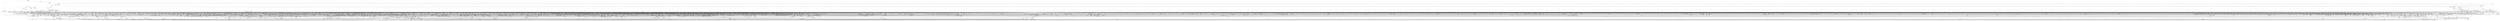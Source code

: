 digraph kerncollapsed {
    "folio_nr_pages_3" [color="black"];
    "__raw_spin_unlock_bh.constprop.0" [color="black"];
    "find_next_zero_bit" [color="black"];
    "__kern_my_cpu_offset_27" [color="black"];
    "arm64_kernel_unmapped_at_el0_2" [color="black"];
    "arch_local_irq_disable_2" [color="black"];
    "__mod_lruvec_state" [color="black"];
    "raw_spin_rq_lock" [color="black"];
    "data_alloc" [color="black"];
    "set_page_dirty" [color="black"];
    "prepare_to_wait_exclusive" [color="black"];
    "__raw_spin_lock_52" [color="black"];
    "mas_set_height" [color="black"];
    "__raw_spin_lock_21" [color="black"];
    "file_ns_capable" [color="black"];
    "add_nr_running" [color="black"];
    "Indirect call199" [color="black"];
    "__cmpxchg_case_64" [color="black"];
    "Indirect call221" [color="black"];
    "zone_watermark_ok" [color="black"];
    "__skb_fill_page_desc" [color="black"];
    "io_poll_remove_entry" [color="black"];
    "prep_compound_page" [color="black"];
    "set_task_reclaim_state" [color="black"];
    "__raw_spin_lock_irqsave_52" [color="black"];
    "restore_nameidata" [color="black"];
    "should_fail_alloc_page" [color="black"];
    "list_del_3" [color="black"];
    "tty_termios_input_baud_rate" [color="black"];
    "__bitmap_weight" [color="black"];
    "flush_tlb_mm_1" [color="black"];
    "cpu_util.constprop.0" [color="black"];
    "set_ti_thread_flag_5" [color="black"];
    "Indirect call189" [color="black"];
    "down_trylock" [color="black"];
    "__raw_spin_lock_irq_31" [color="black"];
    "vfsgid_in_group_p" [color="black"];
    "arm64_kernel_unmapped_at_el0_3" [color="black"];
    "__raw_spin_lock_irqsave_11" [color="black"];
    "Indirect call33" [color="black"];
    "__raw_spin_lock_2" [color="black"];
    "Indirect call74" [color="black"];
    "nsec_to_clock_t" [color="black"];
    "vma_fs_can_writeback" [color="black"];
    "lru_deactivate_file_fn" [color="black"];
    "resched_curr" [color="black"];
    "__raw_spin_unlock_irqrestore_11" [color="black"];
    "xa_mk_value" [color="black"];
    "audit_dummy_context_1" [color="black"];
    "flush_dcache_folio" [color="black"];
    "dl_task_is_earliest_deadline" [color="black"];
    "dget" [color="black"];
    "device_pm_check_callbacks" [color="black"];
    "d_find_alias" [color="black"];
    "set_ptes.isra.0" [color="black"];
    "pte_mkdirty" [color="black"];
    "tty_driver_flush_buffer" [color="black"];
    "jiffies_to_msecs" [color="black"];
    "mab_no_null_split" [color="black"];
    "sb_clear_inode_writeback" [color="black"];
    "fsnotify" [color="black"];
    "efi_reboot" [color="black"];
    "atime_needs_update" [color="black"];
    "lowest_in_progress" [color="black"];
    "pcpu_chunk_relocate" [color="black"];
    "find_next_bit_10" [color="black"];
    "rb_insert_color_cached" [color="black"];
    "Indirect call142" [color="black"];
    "__percpu_add_case_32_2" [color="black"];
    "__raw_spin_unlock_irqrestore.constprop.0_2" [color="black"];
    "flush_tlb_kernel_range" [color="black"];
    "__put_unused_fd" [color="black"];
    "arch_local_irq_save" [color="black"];
    "is_current_pgrp_orphaned" [color="black"];
    "__kern_my_cpu_offset_71" [color="black"];
    "tick_get_device" [color="black"];
    "req_set_fail_4" [color="black"];
    "check_cb_ovld_locked" [color="black"];
    "memblock_search" [color="black"];
    "tlb_flush_mmu_tlbonly_1" [color="black"];
    "__io_acct_run_queue" [color="black"];
    "__cmpxchg_case_acq_32.constprop.0_2" [color="black"];
    "audit_inode" [color="black"];
    "Indirect call130" [color="black"];
    "__raw_spin_lock_16" [color="black"];
    "__lock_task_sighand" [color="black"];
    "extract_entropy.constprop.0" [color="black"];
    "Indirect call191" [color="black"];
    "drain_pages" [color="black"];
    "compound_order" [color="black"];
    "prepare_to_wait_event" [color="black"];
    "__rb_insert_augmented" [color="black"];
    "class_raw_spinlock_irqsave_destructor" [color="black"];
    "d_set_mounted" [color="black"];
    "kernfs_leftmost_descendant" [color="black"];
    "__kern_my_cpu_offset_23" [color="black"];
    "read_seqbegin.constprop.0" [color="black"];
    "first_online_pgdat" [color="black"];
    "hrtimer_try_to_cancel" [color="black"];
    "wake_all_kswapds" [color="black"];
    "mas_is_err" [color="black"];
    "skb_may_tx_timestamp.part.0" [color="black"];
    "__wb_writeout_add" [color="black"];
    "__raw_read_unlock.constprop.0" [color="black"];
    "activate_task" [color="black"];
    "local_bh_disable" [color="black"];
    "__kern_my_cpu_offset_70" [color="black"];
    "__nr_to_section" [color="black"];
    "_find_first_zero_bit" [color="black"];
    "xas_find_conflict" [color="black"];
    "Indirect call38" [color="black"];
    "__raw_spin_unlock_irq_37" [color="black"];
    "arch_local_irq_restore" [color="black"];
    "idr_for_each" [color="black"];
    "Indirect call123" [color="black"];
    "IS_ERR_OR_NULL_3" [color="black"];
    "__vfs_setxattr_locked" [color="black"];
    "__acct_reclaim_writeback" [color="black"];
    "rcu_gpnum_ovf" [color="black"];
    "__raw_spin_unlock_irq.constprop.0_1" [color="black"];
    "__raw_spin_lock_irqsave_18" [color="black"];
    "find_task_by_vpid" [color="black"];
    "__io_disarm_linked_timeout" [color="black"];
    "__kern_my_cpu_offset_42" [color="black"];
    "__do_once_start" [color="black"];
    "should_failslab" [color="black"];
    "raw_spin_rq_lock_nested" [color="black"];
    "raw_spin_rq_trylock" [color="black"];
    "rwsem_spin_on_owner" [color="black"];
    "check_vma_flags" [color="black"];
    "io_poll_get_ownership" [color="black"];
    "__update_load_avg_se" [color="black"];
    "num_other_online_cpus" [color="black"];
    "vm_commit_limit" [color="black"];
    "__raw_spin_lock" [color="black"];
    "compound_order_2" [color="black"];
    "pud_clear_huge" [color="black"];
    "Indirect call105" [color="black"];
    "commit_tree" [color="black"];
    "folio_nr_pages_2" [color="black"];
    "Indirect call71" [color="black"];
    "__msecs_to_jiffies" [color="black"];
    "posix_cputimers_group_init" [color="black"];
    "xa_err" [color="black"];
    "folio_total_mapcount" [color="black"];
    "__cmpxchg_case_acq_32.constprop.0_17" [color="black"];
    "kill_super_notify" [color="black"];
    "test_ti_thread_flag_11" [color="black"];
    "__attach_mnt" [color="black"];
    "update_misfit_status" [color="black"];
    "Indirect call36" [color="black"];
    "__raw_spin_lock_32" [color="black"];
    "__cmpxchg_case_mb_64_1" [color="black"];
    "__preempt_count_sub" [color="black"];
    "get_group_info.isra.0" [color="black"];
    "Indirect call5" [color="black"];
    "enqueue_timer" [color="black"];
    "__xchg_case_64.constprop.0" [color="black"];
    "is_cpu_allowed" [color="black"];
    "__printk_cpu_sync_try_get" [color="black"];
    "cpudl_heapify" [color="black"];
    "mntget" [color="black"];
    "Indirect call216" [color="black"];
    "ma_slots" [color="black"];
    "__hrtimer_get_next_event" [color="black"];
    "prb_read_valid" [color="black"];
    "unmask_irq" [color="black"];
    "d_set_d_op" [color="black"];
    "xa_load" [color="black"];
    "xas_reload" [color="black"];
    "mas_prev_setup.constprop.0" [color="black"];
    "__pi_strlen" [color="black"];
    "rcu_segcblist_accelerate" [color="black"];
    "ma_pivots" [color="black"];
    "update_curr" [color="black"];
    "Indirect call42" [color="black"];
    "_atomic_dec_and_lock" [color="black"];
    "__wake_up_common" [color="black"];
    "__down_trylock_console_sem.constprop.0" [color="black"];
    "__kern_my_cpu_offset_47" [color="black"];
    "__legitimize_path" [color="black"];
    "pagefault_disable" [color="black"];
    "find_next_bit.constprop.0_5" [color="black"];
    "__mnt_want_write" [color="black"];
    "__irq_startup" [color="black"];
    "irq_enable" [color="black"];
    "blake2s_update" [color="black"];
    "do_raw_spin_lock_118" [color="black"];
    "__raw_spin_unlock_irqrestore_33" [color="black"];
    "Indirect call192" [color="black"];
    "osq_wait_next" [color="black"];
    "recalc_sigpending_tsk" [color="black"];
    "__fprop_add_percpu" [color="black"];
    "__kern_my_cpu_offset_51" [color="black"];
    "__raw_spin_lock_irq_32" [color="black"];
    "pfn_swap_entry_to_page" [color="black"];
    "cpu_online_3" [color="black"];
    "rwsem_read_trylock" [color="black"];
    "allow_write_access" [color="black"];
    "zone_reclaimable_pages" [color="black"];
    "__cmpxchg_case_acq_32.constprop.0_14" [color="black"];
    "take_dentry_name_snapshot" [color="black"];
    "__cmpwait_case_32" [color="black"];
    "Indirect call166" [color="black"];
    "vfs_setxattr" [color="black"];
    "__raw_spin_lock_irq_19" [color="black"];
    "sig_handler_ignored" [color="black"];
    "io_poll_add_hash" [color="black"];
    "__vfs_setxattr" [color="black"];
    "__raw_spin_lock_22" [color="black"];
    "set_work_data" [color="black"];
    "do_raw_spin_lock_60" [color="black"];
    "init_timer_key" [color="black"];
    "print_tainted" [color="black"];
    "__kern_my_cpu_offset_22" [color="black"];
    "arm64_kernel_unmapped_at_el0_4" [color="black"];
    "Indirect call84" [color="black"];
    "mutex_can_spin_on_owner" [color="black"];
    "Indirect call227" [color="black"];
    "list_splice" [color="black"];
    "set_pfnblock_flags_mask" [color="black"];
    "__rb_erase_color" [color="black"];
    "_find_first_and_bit" [color="black"];
    "__ksize" [color="black"];
    "folio_not_mapped" [color="black"];
    "qdisc_maybe_clear_missed" [color="black"];
    "rcu_seq_start" [color="black"];
    "mnt_get_count" [color="black"];
    "pm_ops_is_empty" [color="black"];
    "mte_sync_tags" [color="black"];
    "unlock_page" [color="black"];
    "__raw_spin_lock_43" [color="black"];
    "task_curr" [color="black"];
    "Indirect call83" [color="black"];
    "Indirect call149" [color="black"];
    "__xchg_case_mb_64.constprop.0_3" [color="black"];
    "__raw_spin_lock_irqsave.constprop.0_8" [color="black"];
    "chacha_block_generic" [color="black"];
    "sock_inuse_add" [color="black"];
    "xas_set_mark" [color="black"];
    "rcu_segcblist_init" [color="black"];
    "privileged_wrt_inode_uidgid" [color="black"];
    "vma_interval_tree_remove" [color="black"];
    "__init_waitqueue_head" [color="black"];
    "__raw_read_lock.constprop.0_5" [color="black"];
    "skb_queue_tail" [color="black"];
    "fprop_reflect_period_percpu.isra.0" [color="black"];
    "other_cpu_in_panic" [color="black"];
    "Indirect call156" [color="black"];
    "Indirect call120" [color="black"];
    "tty_port_kopened" [color="black"];
    "folio_isolate_lru" [color="black"];
    "__dequeue_entity" [color="black"];
    "_prb_commit" [color="black"];
    "walk_component" [color="black"];
    "set_ptes.constprop.0.isra.0_1" [color="black"];
    "Indirect call99" [color="black"];
    "__var_waitqueue" [color="black"];
    "prep_new_page" [color="black"];
    "Indirect call175" [color="black"];
    "Indirect call4" [color="black"];
    "do_raw_spin_lock_88" [color="black"];
    "__raw_spin_lock_62" [color="black"];
    "set_tlb_ubc_flush_pending" [color="black"];
    "get_file_2" [color="black"];
    "security_task_getsecid_obj" [color="black"];
    "sched_clock" [color="black"];
    "Indirect call225" [color="black"];
    "rt_mutex_top_waiter" [color="black"];
    "release_thread" [color="black"];
    "__raw_spin_lock_irq_17" [color="black"];
    "Indirect call32" [color="black"];
    "____core____" [color="kernel"];
    "__raw_spin_lock_irqsave.constprop.0_7" [color="black"];
    "fsnotify_update_flags" [color="black"];
    "Indirect call70" [color="black"];
    "__d_instantiate" [color="black"];
    "hrtimer_start_range_ns" [color="black"];
    "task_set_jobctl_pending" [color="black"];
    "audit_copy_inode" [color="black"];
    "__raw_spin_lock_irqsave.constprop.0_1" [color="black"];
    "__raw_spin_unlock_irq_20" [color="black"];
    "fpsimd_save_state" [color="black"];
    "timerqueue_iterate_next" [color="black"];
    "Indirect call53" [color="black"];
    "ma_dead_node" [color="black"];
    "__percpu_add_case_32" [color="black"];
    "__rt_mutex_slowtrylock" [color="black"];
    "Indirect call169" [color="black"];
    "__audit_getname" [color="black"];
    "__kern_my_cpu_offset_4" [color="black"];
    "rcu_seq_end" [color="black"];
    "xas_next_entry" [color="black"];
    "__cmpxchg_case_mb_32_13" [color="black"];
    "__list_del_entry_2" [color="black"];
    "Indirect call115" [color="black"];
    "mod_node_state" [color="black"];
    "wq_worker_running" [color="black"];
    "_compound_head_3" [color="black"];
    "__kern_my_cpu_offset_74" [color="black"];
    "do_raw_spin_lock_48" [color="black"];
    "mas_push_data" [color="black"];
    "dcache_clean_pou" [color="black"];
    "test_and_set_bit_lock.constprop.0" [color="black"];
    "console_srcu_read_lock" [color="black"];
    "__kern_my_cpu_offset_11" [color="black"];
    "__kern_my_cpu_offset_44" [color="black"];
    "percpu_down_read_1" [color="black"];
    "is_valid_gup_args" [color="black"];
    "lru_note_cost_refault" [color="black"];
    "Indirect call14" [color="black"];
    "number" [color="black"];
    "__clear_close_on_exec.isra.0" [color="black"];
    "__raw_spin_lock_20" [color="black"];
    "add_wait_queue_exclusive" [color="black"];
    "Indirect call181" [color="black"];
    "__raw_write_lock.constprop.0_1" [color="black"];
    "do_raw_spin_lock_65" [color="black"];
    "int_sqrt" [color="black"];
    "tag_set" [color="black"];
    "find_next_bit_15" [color="black"];
    "d_walk" [color="black"];
    "_raw_spin_rq_lock_irqsave" [color="black"];
    "folio_mapped_3" [color="black"];
    "__wait_for_common" [color="black"];
    "xas_find" [color="black"];
    "try_to_take_rt_mutex" [color="black"];
    "cpumask_any_distribute" [color="black"];
    "to_desc" [color="black"];
    "do_raw_spin_lock_80" [color="black"];
    "Indirect call92" [color="black"];
    "pgattr_change_is_safe" [color="black"];
    "Indirect call95" [color="black"];
    "notifier_call_chain" [color="black"];
    "__percpu_add_case_64_7" [color="black"];
    "skip_atoi" [color="black"];
    "tk_clock_read" [color="black"];
    "exit_rcu" [color="black"];
    "list_del_1" [color="black"];
    "synchronize_rcu.part.0" [color="black"];
    "errseq_sample" [color="black"];
    "mas_put_in_tree" [color="black"];
    "wake_up_klogd" [color="black"];
    "pcpu_chunk_slot" [color="black"];
    "Indirect call153" [color="black"];
    "Indirect call141" [color="black"];
    "xas_set_order.part.0" [color="black"];
    "maybe_mkwrite.isra.0" [color="black"];
    "d_hash" [color="black"];
    "list_del_init_6" [color="black"];
    "Indirect call57" [color="black"];
    "anon_vma_interval_tree_iter_first" [color="black"];
    "Indirect call136" [color="black"];
    "__list_del_entry_1" [color="black"];
    "Indirect call46" [color="black"];
    "__raw_spin_lock_5" [color="black"];
    "current_wq_worker" [color="black"];
    "__raw_spin_lock_28" [color="black"];
    "hlist_del_init_4" [color="black"];
    "post_ttbr_update_workaround" [color="black"];
    "__set_fixmap" [color="black"];
    "_prb_read_valid" [color="black"];
    "path_setxattr" [color="black"];
    "cpu_online" [color="black"];
    "inode_io_list_move_locked" [color="black"];
    "__kern_my_cpu_offset_26" [color="black"];
    "pcpu_block_update" [color="black"];
    "skb_flow_get_icmp_tci" [color="black"];
    "Indirect call63" [color="black"];
    "unreserve_highatomic_pageblock" [color="black"];
    "need_mlock_drain" [color="black"];
    "__irq_work_queue_local" [color="black"];
    "parent_len" [color="black"];
    "Indirect call171" [color="black"];
    "find_next_bit.constprop.0_21" [color="black"];
    "__vfs_getxattr" [color="black"];
    "Indirect call202" [color="black"];
    "__kern_my_cpu_offset_24" [color="black"];
    "Indirect call52" [color="black"];
    "crng_make_state" [color="black"];
    "lockref_get_not_dead" [color="black"];
    "__cmpxchg_case_acq_32_3" [color="black"];
    "free_pcppages_bulk" [color="black"];
    "Indirect call29" [color="black"];
    "__do_set_cpus_allowed" [color="black"];
    "find_worker_executing_work" [color="black"];
    "__mod_zone_page_state" [color="black"];
    "mte_destroy_descend.constprop.0" [color="black"];
    "__dev_put.part.0" [color="black"];
    "security_file_set_fowner" [color="black"];
    "__sw_hweight32" [color="black"];
    "wb_update_bandwidth" [color="black"];
    "pfn_valid_1" [color="black"];
    "arch_asym_cpu_priority" [color="black"];
    "io_wq_exit_start" [color="black"];
    "_find_next_zero_bit" [color="black"];
    "update_blocked_averages" [color="black"];
    "__audit_inode" [color="black"];
    "__fsnotify_recalc_mask" [color="black"];
    "arch_get_random_seed_longs" [color="black"];
    "compaction_suitable" [color="black"];
    "tlb_flush_mmu_tlbonly" [color="black"];
    "radix_tree_next_chunk" [color="black"];
    "inode_permission" [color="black"];
    "zone_page_state_snapshot.constprop.0" [color="black"];
    "mas_next_setup.constprop.0" [color="black"];
    "mas_alloc_req.isra.0" [color="black"];
    "mte_copy_page_tags" [color="black"];
    "__count_vm_events_1" [color="black"];
    "mab_mas_cp" [color="black"];
    "__lshrti3" [color="black"];
    "__raw_spin_lock_27" [color="black"];
    "__reuseport_detach_sock.isra.0" [color="black"];
    "find_first_bit_3" [color="black"];
    "__raw_spin_lock_irqsave_5" [color="black"];
    "Indirect call35" [color="black"];
    "do_raw_spin_lock_26" [color="black"];
    "csum_partial" [color="black"];
    "kick_process" [color="black"];
    "do_raw_spin_lock_38" [color="black"];
    "inode_add_lru" [color="black"];
    "mas_set_alloc_req" [color="black"];
    "__raw_spin_unlock_irqrestore_14" [color="black"];
    "find_unlink_vmap_area" [color="black"];
    "access_ok_2" [color="black"];
    "d_ancestor" [color="black"];
    "do_raw_spin_lock_86" [color="black"];
    "find_vmap_area" [color="black"];
    "io_schedule_prepare" [color="black"];
    "find_next_bit.constprop.0_8" [color="black"];
    "cpudl_set" [color="black"];
    "security_capable" [color="black"];
    "__raw_spin_lock_irqsave_44" [color="black"];
    "mas_new_ma_node" [color="black"];
    "audit_tree_lookup" [color="black"];
    "mas_find_setup.constprop.0" [color="black"];
    "__cmpxchg_case_acq_64" [color="black"];
    "__fsnotify_update_child_dentry_flags" [color="black"];
    "calc_delta_fair" [color="black"];
    "cleanup_timerqueue" [color="black"];
    "put_dec" [color="black"];
    "spin_lock_irqsave_ssp_contention" [color="black"];
    "cpumask_copy_1" [color="black"];
    "io_cancel_cb" [color="black"];
    "__raw_spin_lock_4" [color="black"];
    "io_acct_cancel_pending_work" [color="black"];
    "test_ti_thread_flag_6" [color="black"];
    "task_call_func" [color="black"];
    "do_raw_spin_lock_45" [color="black"];
    "timer_delete_sync" [color="black"];
    "__printk_safe_exit" [color="black"];
    "kobj_child_ns_ops" [color="black"];
    "pud_set_huge" [color="black"];
    "__kern_my_cpu_offset_89" [color="black"];
    "page_ref_dec_and_test_1" [color="black"];
    "mte_thread_switch" [color="black"];
    "list_del_init_3" [color="black"];
    "task_rq_unlock" [color="black"];
    "__set_task_special" [color="black"];
    "kmap_atomic_1" [color="black"];
    "device_links_read_lock" [color="black"];
    "flush_tlb_batched_pending" [color="black"];
    "get_file.isra.0" [color="black"];
    "__raw_spin_lock_31" [color="black"];
    "_copy_from_user_7" [color="black"];
    "disable_irq_nosync" [color="black"];
    "io_wq_cancel_pending_work" [color="black"];
    "Indirect call69" [color="black"];
    "mm_counter" [color="black"];
    "set_pud" [color="black"];
    "list_del_2" [color="black"];
    "csum_block_add_ext" [color="black"];
    "read_seqbegin_or_lock" [color="black"];
    "extfrag_for_order" [color="black"];
    "get_vfs_caps_from_disk" [color="black"];
    "get_cred" [color="black"];
    "i_uid_into_vfsuid" [color="black"];
    "skb_orphan_1" [color="black"];
    "percpu_counter_set" [color="black"];
    "__task_will_free_mem" [color="black"];
    "lockref_mark_dead" [color="black"];
    "__cmpxchg_case_acq_32.constprop.0_16" [color="black"];
    "test_tsk_need_resched" [color="black"];
    "find_next_bit_17" [color="black"];
    "wakeup_source_deactivate" [color="black"];
    "do_raw_spin_lock_33" [color="black"];
    "__raw_spin_lock_irq_43" [color="black"];
    "percpu_ref_put_many.constprop.0" [color="black"];
    "mas_mab_cp" [color="black"];
    "find_next_bit_13" [color="black"];
    "wb_io_lists_populated" [color="black"];
    "finish_swait" [color="black"];
    "hlist_del_init_2" [color="black"];
    "mnt_set_mountpoint" [color="black"];
    "Indirect call9" [color="black"];
    "Indirect call103" [color="black"];
    "folio_account_cleaned" [color="black"];
    "need_active_balance" [color="black"];
    "dequeue_load_avg" [color="black"];
    "__wake_up_common_lock" [color="black"];
    "check_class_changed" [color="black"];
    "__anon_vma_interval_tree_subtree_search" [color="black"];
    "set_area_direct_map" [color="black"];
    "ptep_set_access_flags" [color="black"];
    "_find_next_or_bit" [color="black"];
    "compound_order_1" [color="black"];
    "arch_local_irq_save_1" [color="black"];
    "__irq_put_desc_unlock" [color="black"];
    "find_next_bit_29" [color="black"];
    "Indirect call60" [color="black"];
    "finish_automount" [color="black"];
    "Indirect call79" [color="black"];
    "Indirect call86" [color="black"];
    "netlink_lock_table" [color="black"];
    "steal_suitable_fallback" [color="black"];
    "sk_memory_allocated_sub" [color="black"];
    "irq_work_claim" [color="black"];
    "page_ref_dec_and_test" [color="black"];
    "wb_stat_mod" [color="black"];
    "recalc_sigpending" [color="black"];
    "io_match_task_safe" [color="black"];
    "__integrity_iint_find" [color="black"];
    "Indirect call40" [color="black"];
    "netlink_unlock_table" [color="black"];
    "__pick_first_entity" [color="black"];
    "find_lock_later_rq" [color="black"];
    "__timer_delete_sync" [color="black"];
    "get_mm_exe_file" [color="black"];
    "Indirect call37" [color="black"];
    "__peernet2id" [color="black"];
    "Indirect call137" [color="black"];
    "get_arm64_ftr_reg_nowarn" [color="black"];
    "rcu_seq_end_1" [color="black"];
    "io_timeout_extract" [color="black"];
    "check_and_switch_context" [color="black"];
    "posixtimer_rearm" [color="black"];
    "rcu_segcblist_enqueue" [color="black"];
    "__cmpxchg_case_acq_32.constprop.0_19" [color="black"];
    "__raw_spin_lock_41" [color="black"];
    "Indirect call212" [color="black"];
    "io_req_defer_failed" [color="black"];
    "zone_watermark_ok_safe" [color="black"];
    "__mnt_drop_write" [color="black"];
    "Indirect call76" [color="black"];
    "do_raw_spin_lock_9" [color="black"];
    "test_ti_thread_flag_22" [color="black"];
    "queued_read_lock.constprop.0" [color="black"];
    "Indirect call59" [color="black"];
    "kernfs_name_hash" [color="black"];
    "prepare_to_swait_event" [color="black"];
    "csum_partial_ext" [color="black"];
    "__wb_calc_thresh" [color="black"];
    "__anon_vma_interval_tree_augment_propagate" [color="black"];
    "__to_kthread" [color="black"];
    "io_acct_run_queue" [color="black"];
    "__srcu_read_lock" [color="black"];
    "task_work_cancel_match" [color="black"];
    "do_raw_spin_lock_36" [color="black"];
    "vma_interval_tree_iter_next" [color="black"];
    "prb_first_valid_seq" [color="black"];
    "mnt_want_write" [color="black"];
    "__pi_strcmp" [color="black"];
    "update_sd_lb_stats" [color="black"];
    "task_pid_vnr" [color="black"];
    "do_raw_spin_lock_72" [color="black"];
    "futex_cmpxchg_value_locked" [color="black"];
    "get_work_pwq" [color="black"];
    "copy_highpage" [color="black"];
    "Indirect call176" [color="black"];
    "do_raw_spin_lock_30" [color="black"];
    "arch_local_irq_save_3" [color="black"];
    "__cmpxchg_case_acq_32.constprop.0_10" [color="black"];
    "count_vm_event" [color="black"];
    "__d_find_any_alias" [color="black"];
    "do_raw_spin_lock.constprop.0_13" [color="black"];
    "finish_wait" [color="black"];
    "fatal_signal_pending_6" [color="black"];
    "tick_get_wakeup_device" [color="black"];
    "HAS_UNMAPPED_ID" [color="black"];
    "update_min_vruntime" [color="black"];
    "folio_add_new_anon_rmap" [color="black"];
    "__raw_spin_lock_irqsave_25" [color="black"];
    "find_next_bit.constprop.0_11" [color="black"];
    "__raw_spin_unlock_irqrestore_12" [color="black"];
    "__count_vm_events_3" [color="black"];
    "lru_deactivate_fn" [color="black"];
    "__raw_spin_trylock_5" [color="black"];
    "d_lookup_done" [color="black"];
    "__lock_parent" [color="black"];
    "__dl_add" [color="black"];
    "__raw_spin_lock_irqsave_42" [color="black"];
    "_find_first_bit" [color="black"];
    "get_work_pool" [color="black"];
    "__folio_cancel_dirty" [color="black"];
    "__raw_spin_unlock_irq_3" [color="black"];
    "will_become_orphaned_pgrp" [color="black"];
    "Indirect call97" [color="black"];
    "__dev_fwnode" [color="black"];
    "qdisc_qstats_cpu_backlog_dec" [color="black"];
    "mas_parent_type" [color="black"];
    "data_check_size" [color="black"];
    "find_next_and_bit" [color="black"];
    "mas_prev_slot" [color="black"];
    "sock_flag_1" [color="black"];
    "next_online_pgdat" [color="black"];
    "__set_open_fd" [color="black"];
    "prb_reserve_in_last" [color="black"];
    "dl_bw_cpus" [color="black"];
    "__raw_spin_lock_irqsave.constprop.0_9" [color="black"];
    "unlock_task_sighand.isra.0_1" [color="black"];
    "Indirect call201" [color="black"];
    "wb_has_dirty_io" [color="black"];
    "xas_init_marks" [color="black"];
    "pagefault_enable_1" [color="black"];
    "mas_pause" [color="black"];
    "d_shrink_add" [color="black"];
    "__percpu_add_case_64.constprop.0_1" [color="black"];
    "page_ref_inc" [color="black"];
    "fsnotify_grab_connector" [color="black"];
    "__inode_add_lru" [color="black"];
    "choose_mountpoint_rcu" [color="black"];
    "get_file" [color="black"];
    "tlb_gather_mmu_fullmm" [color="black"];
    "__disable_irq_nosync" [color="black"];
    "__raw_spin_lock_irq.constprop.0_1" [color="black"];
    "bstats_update" [color="black"];
    "do_raw_spin_lock_117" [color="black"];
    "account_pipe_buffers" [color="black"];
    "__rb_change_child.constprop.0" [color="black"];
    "desc_read_finalized_seq" [color="black"];
    "arch_get_random_longs" [color="black"];
    "kernfs_get" [color="black"];
    "Indirect call232" [color="black"];
    "mas_leaf_set_meta" [color="black"];
    "path_init" [color="black"];
    "get_pwq" [color="black"];
    "pcpu_block_update_hint_alloc" [color="black"];
    "Indirect call163" [color="black"];
    "__delay" [color="black"];
    "Indirect call131" [color="black"];
    "test_ti_thread_flag_19" [color="black"];
    "Indirect call222" [color="black"];
    "unlock_mount" [color="black"];
    "d_find_any_alias" [color="black"];
    "security_d_instantiate" [color="black"];
    "Indirect call8" [color="black"];
    "rcu_poll_gp_seq_end" [color="black"];
    "mas_wr_store_setup" [color="black"];
    "next_zone" [color="black"];
    "rcu_segcblist_move_seglen" [color="black"];
    "set_swapper_pgd" [color="black"];
    "migrate_disable" [color="black"];
    "rcu_exp_need_qs" [color="black"];
    "Indirect call186" [color="black"];
    "sched_clock_cpu" [color="black"];
    "sock_rmem_free" [color="black"];
    "lru_note_cost" [color="black"];
    "kthread_insert_work_sanity_check" [color="black"];
    "mas_set_split_parent.isra.0" [color="black"];
    "update_cached_migrate" [color="black"];
    "__percpu_add_case_32_7" [color="black"];
    "__cmpxchg_case_64.isra.0" [color="black"];
    "__kern_my_cpu_offset_54" [color="black"];
    "this_cpu_has_cap.part.0" [color="black"];
    "lock_hrtimer_base" [color="black"];
    "irqd_set.isra.0_1" [color="black"];
    "workingset_update_node" [color="black"];
    "arch_local_irq_save_2" [color="black"];
    "Indirect call172" [color="black"];
    "rcu_start_this_gp" [color="black"];
    "leave_rcu" [color="black"];
    "cpu_active" [color="black"];
    "from_vfsuid" [color="black"];
    "__raw_spin_lock.constprop.0_2" [color="black"];
    "blake2s_final" [color="black"];
    "__cmpxchg_case_acq_32.constprop.0_9" [color="black"];
    "kernfs_next_descendant_post" [color="black"];
    "__percpu_add_case_32_15" [color="black"];
    "__prepare_to_swait" [color="black"];
    "__raw_spin_trylock" [color="black"];
    "find_suitable_fallback" [color="black"];
    "__cmpxchg_case_acq_32.constprop.0_15" [color="black"];
    "Indirect call72" [color="black"];
    "__raw_spin_lock.constprop.0" [color="black"];
    "simple_xattr_space" [color="black"];
    "__raw_read_unlock.constprop.0_6" [color="black"];
    "folio_nr_pages_1" [color="black"];
    "access_ok_12" [color="black"];
    "__mutex_add_waiter" [color="black"];
    "__raw_spin_lock_42" [color="black"];
    "signal_pending" [color="black"];
    "cpu_switch_to" [color="black"];
    "tty_ldisc_open" [color="black"];
    "clear_inode" [color="black"];
    "security_audit_rule_match" [color="black"];
    "signal_pending_state" [color="black"];
    "find_next_bit.constprop.0_1" [color="black"];
    "__kmem_obj_info" [color="black"];
    "task_ppid_nr" [color="black"];
    "__skb_flow_get_ports" [color="black"];
    "audit_log_path_denied" [color="black"];
    "mmgrab_1" [color="black"];
    "mm_counter_file" [color="black"];
    "io_cancel_ctx_cb" [color="black"];
    "get_random_bytes" [color="black"];
    "strreplace" [color="black"];
    "pvm_determine_end_from_reverse" [color="black"];
    "Indirect call165" [color="black"];
    "pcpu_unit_page_offset" [color="black"];
    "hrtimer_active" [color="black"];
    "__kern_my_cpu_offset_25" [color="black"];
    "__kern_my_cpu_offset_38" [color="black"];
    "rcu_seq_set_state" [color="black"];
    "sched_post_fork" [color="black"];
    "folio_unlock" [color="black"];
    "__remove_inode_hash" [color="black"];
    "__cmpwait_case_32_1" [color="black"];
    "__raw_spin_lock_irq_35" [color="black"];
    "__raw_spin_lock_irq_12" [color="black"];
    "__cmpxchg_case_mb_64_7" [color="black"];
    "Indirect call88" [color="black"];
    "__raw_spin_lock_bh.constprop.0_5" [color="black"];
    "io_wq_worker_running" [color="black"];
    "do_raw_spin_lock_42" [color="black"];
    "Indirect call164" [color="black"];
    "ktime_get_mono_fast_ns" [color="black"];
    "arch_local_irq_restore_1" [color="black"];
    "__raw_spin_lock_24" [color="black"];
    "need_seqretry" [color="black"];
    "pm_qos_read_value" [color="black"];
    "Indirect call21" [color="black"];
    "zone_page_state_snapshot" [color="black"];
    "percpu_ref_get_many.constprop.0" [color="black"];
    "tty_audit_fork" [color="black"];
    "Indirect call39" [color="black"];
    "fpsimd_save" [color="black"];
    "rcu_poll_gp_seq_start_unlocked" [color="black"];
    "zone_page_state_add" [color="black"];
    "local_cpu_stop" [color="black"];
    "plist_del" [color="black"];
    "task_pid_vnr_1" [color="black"];
    "kill_device" [color="black"];
    "pm_runtime_put_noidle_2" [color="black"];
    "Indirect call167" [color="black"];
    "task_sched_runtime" [color="black"];
    "clear_buddies.isra.0" [color="black"];
    "do_raw_spin_lock_64" [color="black"];
    "cpu_online_2" [color="black"];
    "__raw_spin_lock.constprop.0_1" [color="black"];
    "fatal_signal_pending_1" [color="black"];
    "get_state_synchronize_rcu" [color="black"];
    "entity_eligible" [color="black"];
    "io_poll_can_finish_inline.isra.0" [color="black"];
    "do_raw_spin_lock_12" [color="black"];
    "io_poll_mark_cancelled" [color="black"];
    "put_prev_task" [color="black"];
    "cpu_do_switch_mm" [color="black"];
    "__cmpxchg_case_mb_32_5" [color="black"];
    "move_queued_task.constprop.0" [color="black"];
    "inode_io_list_del" [color="black"];
    "shrink_lock_dentry" [color="black"];
    "is_vmalloc_addr" [color="black"];
    "radix_tree_iter_tag_clear" [color="black"];
    "sk_leave_memory_pressure" [color="black"];
    "Indirect call58" [color="black"];
    "freezing_slow_path" [color="black"];
    "__raw_spin_lock_irqsave_4" [color="black"];
    "Indirect call112" [color="black"];
    "__raw_spin_lock_irq" [color="black"];
    "grow_tree_refs" [color="black"];
    "__raw_spin_unlock_irq_43" [color="black"];
    "xas_load" [color="black"];
    "cpudl_heapify_up" [color="black"];
    "mas_bulk_rebalance" [color="black"];
    "irq_get_irq_data" [color="black"];
    "Indirect call158" [color="black"];
    "do_raw_spin_lock_67" [color="black"];
    "invalid_migration_vma" [color="black"];
    "_task_util_est" [color="black"];
    "__raw_spin_lock_46" [color="black"];
    "Indirect call217" [color="black"];
    "sock_flag.constprop.0" [color="black"];
    "__raw_spin_unlock_irq_11" [color="black"];
    "memset" [color="black"];
    "pcpu_block_refresh_hint" [color="black"];
    "sme_save_state" [color="black"];
    "__cmpxchg_case_rel_32" [color="black"];
    "futex_q_lock" [color="black"];
    "is_zero_page" [color="black"];
    "qdisc_run_begin" [color="black"];
    "timerqueue_add" [color="black"];
    "arch_send_call_function_ipi_mask" [color="black"];
    "dl_set_overload.part.0" [color="black"];
    "is_rlimit_overlimit" [color="black"];
    "Indirect call15" [color="black"];
    "terminate_walk" [color="black"];
    "wake_up_bit" [color="black"];
    "kmsg_dump" [color="black"];
    "find_mergeable_anon_vma" [color="black"];
    "list_del_4" [color="black"];
    "page_ref_add" [color="black"];
    "do_raw_spin_lock" [color="black"];
    "task_will_free_mem" [color="black"];
    "arch_local_irq_enable_2" [color="black"];
    "clear_ti_thread_flag_8" [color="black"];
    "link_path_walk" [color="black"];
    "io_poll_find.constprop.0" [color="black"];
    "__get_cpu_fpsimd_context" [color="black"];
    "is_path_reachable" [color="black"];
    "rcu_seq_snap" [color="black"];
    "purge_fragmented_block" [color="black"];
    "rcu_exp_jiffies_till_stall_check" [color="black"];
    "find_alive_thread.isra.0" [color="black"];
    "do_raw_spin_lock_28" [color="black"];
    "security_release_secctx" [color="black"];
    "security_current_getsecid_subj" [color="black"];
    "rcu_segcblist_inc_len" [color="black"];
    "Indirect call139" [color="black"];
    "reweight_task" [color="black"];
    "srcu_gp_start" [color="black"];
    "unhash_mnt" [color="black"];
    "prb_reserve" [color="black"];
    "__kern_my_cpu_offset_6" [color="black"];
    "__audit_reusename" [color="black"];
    "Indirect call154" [color="black"];
    "path_lookupat" [color="black"];
    "fpsimd_thread_switch" [color="black"];
    "system_supports_address_auth_1" [color="black"];
    "mas_safe_min" [color="black"];
    "__raw_spin_lock_irqsave_29" [color="black"];
    "page_ref_inc_1" [color="black"];
    "__hlist_del" [color="black"];
    "super_wake" [color="black"];
    "security_audit_rule_free" [color="black"];
    "cpumask_and" [color="black"];
    "skb_headers_offset_update" [color="black"];
    "node_dirty_ok" [color="black"];
    "convert_prio" [color="black"];
    "mas_find" [color="black"];
    "timekeeping_get_ns" [color="black"];
    "rcu_is_watching" [color="black"];
    "strscpy" [color="black"];
    "raw_spin_rq_unlock" [color="black"];
    "folio_order" [color="black"];
    "__wake_up_klogd.part.0" [color="black"];
    "Indirect call75" [color="black"];
    "strchr" [color="black"];
    "_find_last_bit" [color="black"];
    "Indirect call41" [color="black"];
    "put_ldops.constprop.0" [color="black"];
    "xas_not_node" [color="black"];
    "try_check_zero" [color="black"];
    "Indirect call65" [color="black"];
    "Indirect call54" [color="black"];
    "do_raw_spin_lock_83" [color="black"];
    "hrtimer_start_expires" [color="black"];
    "do_raw_spin_lock_32" [color="black"];
    "__percpu_add_case_64.constprop.0" [color="black"];
    "fetch_robust_entry" [color="black"];
    "__raw_spin_unlock_irq_35" [color="black"];
    "getname_flags" [color="black"];
    "_compound_head" [color="black"];
    "__local_bh_enable_ip" [color="black"];
    "Indirect call18" [color="black"];
    "Indirect call180" [color="black"];
    "put_cpu_fpsimd_context" [color="black"];
    "__cmpxchg_case_mb_32_8" [color="black"];
    "folio_mapped" [color="black"];
    "__bitmap_equal" [color="black"];
    "ktime_get" [color="black"];
    "skb_has_frag_list" [color="black"];
    "irqd_irq_disabled.isra.0" [color="black"];
    "detach_if_pending" [color="black"];
    "inc_rlimit_ucounts" [color="black"];
    "aio_nr_sub" [color="black"];
    "__raw_spin_lock_irq_4" [color="black"];
    "__wb_update_bandwidth.constprop.0" [color="black"];
    "arch_local_irq_save_4" [color="black"];
    "Indirect call7" [color="black"];
    "internal_add_timer" [color="black"];
    "test_ti_thread_flag_10" [color="black"];
    "anon_vma_interval_tree_insert" [color="black"];
    "__cmpxchg_case_mb_32.constprop.0" [color="black"];
    "do_kernel_restart" [color="black"];
    "igrab" [color="black"];
    "do_raw_spin_lock_66" [color="black"];
    "cpu_util_cfs" [color="black"];
    "__balance_callbacks" [color="black"];
    "free_vmap_area_rb_augment_cb_propagate" [color="black"];
    "__dl_clear_params" [color="black"];
    "Indirect call30" [color="black"];
    "prepend_path" [color="black"];
    "pwq_activate_inactive_work" [color="black"];
    "attach_pid" [color="black"];
    "rt_mutex_init_proxy_locked" [color="black"];
    "mod_zone_page_state" [color="black"];
    "__bitmap_set" [color="black"];
    "check_stable_address_space" [color="black"];
    "fatal_signal_pending_4" [color="black"];
    "xattr_resolve_name" [color="black"];
    "__raw_spin_unlock_irqrestore_10" [color="black"];
    "folio_trylock_2" [color="black"];
    "__raw_spin_unlock_irq" [color="black"];
    "process_shares_mm" [color="black"];
    "__accumulate_pelt_segments" [color="black"];
    "get_cred_1" [color="black"];
    "idle_cpu" [color="black"];
    "kernfs_should_drain_open_files" [color="black"];
    "__rpm_get_callback" [color="black"];
    "desc_make_reusable" [color="black"];
    "do_raw_spin_lock_23" [color="black"];
    "mas_prev_sibling" [color="black"];
    "_compound_head_2" [color="black"];
    "calc_wheel_index" [color="black"];
    "do_raw_spin_lock_51" [color="black"];
    "drop_links" [color="black"];
    "_atomic_dec_and_lock_irqsave" [color="black"];
    "cd_forget" [color="black"];
    "__raw_read_lock_irqsave.constprop.0_1" [color="black"];
    "fragmentation_index" [color="black"];
    "pick_next_pushable_dl_task" [color="black"];
    "Indirect call203" [color="black"];
    "kobj_ns_ops" [color="black"];
    "Indirect call132" [color="black"];
    "clear_siginfo" [color="black"];
    "group_close_release" [color="black"];
    "timerqueue_del" [color="black"];
    "fsnotify_first_mark" [color="black"];
    "page_ref_inc_2" [color="black"];
    "prepend" [color="black"];
    "__skb_set_length_1" [color="black"];
    "folio_size_2" [color="black"];
    "srcu_get_delay.isra.0" [color="black"];
    "call_on_irq_stack" [color="black"];
    "rcu_stall_is_suppressed" [color="black"];
    "__percpu_add_case_32_1" [color="black"];
    "mas_next_sibling" [color="black"];
    "has_managed_dma" [color="black"];
    "jiffies_to_usecs" [color="black"];
    "irq_to_desc" [color="black"];
    "list_del_init_2" [color="black"];
    "Indirect call210" [color="black"];
    "Indirect call25" [color="black"];
    "pm_runtime_deactivate_timer" [color="black"];
    "lru_add_fn" [color="black"];
    "__pm_relax" [color="black"];
    "mas_update_gap" [color="black"];
    "put_dec_full8" [color="black"];
    "Indirect call138" [color="black"];
    "io_prep_async_work" [color="black"];
    "pm_qos_update_flags" [color="black"];
    "retain_dentry" [color="black"];
    "do_raw_spin_lock_56" [color="black"];
    "cpumask_and.isra.0_3" [color="black"];
    "vma_interval_tree_augment_propagate" [color="black"];
    "Indirect call144" [color="black"];
    "__kern_my_cpu_offset_91" [color="black"];
    "__raw_spin_lock_irq_26" [color="black"];
    "peernet2id" [color="black"];
    "Indirect call160" [color="black"];
    "Indirect call19" [color="black"];
    "__update_load_avg_cfs_rq" [color="black"];
    "d_flags_for_inode" [color="black"];
    "bump_cpu_timer" [color="black"];
    "find_next_zero_bit_2" [color="black"];
    "rt_mutex_futex_trylock" [color="black"];
    "slab_want_init_on_alloc" [color="black"];
    "tcp_get_info_chrono_stats" [color="black"];
    "vma_is_secretmem" [color="black"];
    "lru_lazyfree_fn" [color="black"];
    "folio_anon_vma" [color="black"];
    "__kern_my_cpu_offset_133" [color="black"];
    "__cmpxchg_case_acq_32.constprop.0" [color="black"];
    "__lookup_slow" [color="black"];
    "tag_clear" [color="black"];
    "compaction_free" [color="black"];
    "mapping_unmap_writable" [color="black"];
    "rcu_jiffies_till_stall_check" [color="black"];
    "kmalloc_slab" [color="black"];
    "test_ti_thread_flag_4" [color="black"];
    "dev_bus_name" [color="black"];
    "__raw_spin_lock_14" [color="black"];
    "__xas_next" [color="black"];
    "Indirect call205" [color="black"];
    "task_active_pid_ns" [color="black"];
    "__percpu_add_case_32_3" [color="black"];
    "sk_mem_reclaim" [color="black"];
    "__hrtimer_next_event_base.constprop.0" [color="black"];
    "__cmpxchg_case_mb_64_2" [color="black"];
    "folio_pfn" [color="black"];
    "Indirect call122" [color="black"];
    "invalid_mkclean_vma" [color="black"];
    "Indirect call177" [color="black"];
    "pcpu_alloc_area" [color="black"];
    "__ptrace_link" [color="black"];
    "__raw_spin_unlock_irqrestore_37" [color="black"];
    "rcu_gp_is_expedited" [color="black"];
    "__skb_dequeue_3" [color="black"];
    "xas_update.isra.0" [color="black"];
    "__cmpxchg_case_acq_32.constprop.0_21" [color="black"];
    "iov_iter_revert" [color="black"];
    "update_sctlr_el1" [color="black"];
    "is_bad_inode" [color="black"];
    "do_raw_spin_lock_50" [color="black"];
    "__raw_spin_lock_irqsave_23" [color="black"];
    "__kern_my_cpu_offset_78" [color="black"];
    "io_run_local_work_continue" [color="black"];
    "task_fits_cpu" [color="black"];
    "fd_install" [color="black"];
    "kmalloc_size_roundup" [color="black"];
    "is_software_node" [color="black"];
    "Indirect call134" [color="black"];
    "Indirect call224" [color="black"];
    "Indirect call44" [color="black"];
    "anon_vma_interval_tree_pre_update_vma" [color="black"];
    "capable_wrt_inode_uidgid" [color="black"];
    "PageMovable" [color="black"];
    "d_path" [color="black"];
    "folio_mapped_2" [color="black"];
    "rcu_cblist_dequeue" [color="black"];
    "list_lru_add" [color="black"];
    "folio_test_uptodate" [color="black"];
    "cpu_timer_task_rcu" [color="black"];
    "Indirect call126" [color="black"];
    "set_next_task" [color="black"];
    "percpu_ref_get_many" [color="black"];
    "invalid_folio_referenced_vma" [color="black"];
    "do_raw_spin_lock.constprop.0_6" [color="black"];
    "__percpu_add_return_case_32_1" [color="black"];
    "skb_pfmemalloc" [color="black"];
    "Indirect call230" [color="black"];
    "folio_nr_pages" [color="black"];
    "clear_ti_thread_flag_4" [color="black"];
    "__set_close_on_exec.isra.0" [color="black"];
    "pmd_set_huge" [color="black"];
    "rwsem_set_nonspinnable" [color="black"];
    "prb_final_commit" [color="black"];
    "pfn_is_map_memory" [color="black"];
    "Indirect call78" [color="black"];
    "mas_pop_node" [color="black"];
    "domain_dirty_limits" [color="black"];
    "update_group_capacity" [color="black"];
    "__timer_delete" [color="black"];
    "__raw_spin_lock_23" [color="black"];
    "__raw_write_unlock_irq_5" [color="black"];
    "__disable_irq" [color="black"];
    "__raw_spin_trylock_3" [color="black"];
    "Indirect call62" [color="black"];
    "sched_clock_noinstr" [color="black"];
    "change_page_range" [color="black"];
    "__cmpxchg_case_acq_32.constprop.0_8" [color="black"];
    "__cmpxchg_case_acq_32.constprop.0_4" [color="black"];
    "Indirect call114" [color="black"];
    "mod_node_page_state" [color="black"];
    "req_set_fail_3" [color="black"];
    "arch_tlbbatch_should_defer.constprop.0" [color="black"];
    "__percpu_add_case_32_20" [color="black"];
    "vma_iter_config" [color="black"];
    "siginfo_layout" [color="black"];
    "Indirect call223" [color="black"];
    "arch_local_irq_save_7" [color="black"];
    "clear_ti_thread_flag_6" [color="black"];
    "pcpu_next_md_free_region" [color="black"];
    "_find_next_bit" [color="black"];
    "memmove" [color="black"];
    "lockref_get_not_zero" [color="black"];
    "signal_pending_state_1" [color="black"];
    "min_deadline_cb_propagate" [color="black"];
    "do_raw_spin_lock_34" [color="black"];
    "__const_udelay" [color="black"];
    "tty_ldisc_close" [color="black"];
    "ihold" [color="black"];
    "Indirect call228" [color="black"];
    "find_next_bit_11" [color="black"];
    "vmalloc_to_page" [color="black"];
    "__raw_spin_lock_irqsave_41" [color="black"];
    "__raw_spin_lock_irqsave_6" [color="black"];
    "is_subdir" [color="black"];
    "__raw_spin_lock_26" [color="black"];
    "Indirect call145" [color="black"];
    "percpu_counter_add" [color="black"];
    "__cmpxchg_case_mb_64_4" [color="black"];
    "first_zones_zonelist" [color="black"];
    "__wake_up_pollfree" [color="black"];
    "Indirect call89" [color="black"];
    "cpumask_subset" [color="black"];
    "bsearch" [color="black"];
    "do_raw_spin_lock_17" [color="black"];
    "mas_state_walk" [color="black"];
    "queued_read_unlock.constprop.0_2" [color="black"];
    "kthread_data" [color="black"];
    "Indirect call16" [color="black"];
    "task_sigpending_2" [color="black"];
    "double_unlock_balance" [color="black"];
    "Indirect call207" [color="black"];
    "mas_wr_node_walk" [color="black"];
    "task_clear_jobctl_trapping" [color="black"];
    "__raw_spin_unlock_irqrestore_29" [color="black"];
    "lock_parent" [color="black"];
    "__irq_get_desc_lock" [color="black"];
    "__kern_my_cpu_offset_35" [color="black"];
    "__add_wait_queue" [color="black"];
    "idr_find" [color="black"];
    "vma_needs_dirty_tracking" [color="black"];
    "try_to_unmap_flush_dirty" [color="black"];
    "fpsimd_flush_task_state" [color="black"];
    "rcu_advance_cbs" [color="black"];
    "audit_alloc_name" [color="black"];
    "__raw_spin_lock_irqsave_17" [color="black"];
    "Indirect call90" [color="black"];
    "page_vma_mapped_walk_done_1" [color="black"];
    "vma_interval_tree_subtree_search" [color="black"];
    "tty_driver_name" [color="black"];
    "load_unaligned_zeropad_1" [color="black"];
    "folio_invalidate" [color="black"];
    "pcpu_update_empty_pages" [color="black"];
    "__raw_spin_lock_6" [color="black"];
    "__kern_my_cpu_offset_134" [color="black"];
    "del_page_from_free_list" [color="black"];
    "vmf_pte_changed" [color="black"];
    "rcu_cblist_init" [color="black"];
    "system_supports_tlb_range_1" [color="black"];
    "do_raw_spin_lock_2" [color="black"];
    "xas_error.isra.0" [color="black"];
    "qdisc_qstats_cpu_qlen_dec" [color="black"];
    "double_rq_lock" [color="black"];
    "get_file_1" [color="black"];
    "min_deadline_cb_rotate" [color="black"];
    "sk_error_report" [color="black"];
    "irq_domain_activate_irq" [color="black"];
    "update_dl_migration" [color="black"];
    "__legitimize_mnt" [color="black"];
    "check_preempt_curr" [color="black"];
    "__raw_spin_lock_irqsave_19" [color="black"];
    "__count_vm_events" [color="black"];
    "anon_vma_interval_tree_remove" [color="black"];
    "fsnotify_group_assert_locked" [color="black"];
    "plist_add" [color="black"];
    "do_raw_spin_lock_11" [color="black"];
    "__cmpxchg_case_acq_32_1" [color="black"];
    "__raw_spin_lock_63" [color="black"];
    "Indirect call85" [color="black"];
    "Indirect call194" [color="black"];
    "Indirect call94" [color="black"];
    "fatal_signal_pending" [color="black"];
    "timer_delete_hook" [color="black"];
    "__cmpxchg_case_acq_32.constprop.0_18" [color="black"];
    "dev_xmit_recursion_dec" [color="black"];
    "__kern_my_cpu_offset_53" [color="black"];
    "__raw_spin_lock_15" [color="black"];
    "__kern_my_cpu_offset_67" [color="black"];
    "Indirect call118" [color="black"];
    "mnt_add_count" [color="black"];
    "timer_delete" [color="black"];
    "__cmpxchg_case_acq_32.constprop.0_1" [color="black"];
    "u64_stats_inc" [color="black"];
    "do_raw_spin_lock_44" [color="black"];
    "move_freelist_tail" [color="black"];
    "__wake_up_bit" [color="black"];
    "capacity_of" [color="black"];
    "count_vm_event_1" [color="black"];
    "pcpu_size_to_slot" [color="black"];
    "arch_teardown_dma_ops" [color="black"];
    "__cmpwait_case_32_3" [color="black"];
    "wants_signal" [color="black"];
    "Indirect call174" [color="black"];
    "__raw_spin_lock_irqsave.constprop.0_3" [color="black"];
    "security_inode_setxattr" [color="black"];
    "Indirect call179" [color="black"];
    "kthread_probe_data" [color="black"];
    "_double_lock_balance" [color="black"];
    "__raw_spin_unlock_irq_21" [color="black"];
    "__bitmap_and" [color="black"];
    "io_run_cancel" [color="black"];
    "__reuseport_detach_closed_sock" [color="black"];
    "rcu_segcblist_pend_cbs" [color="black"];
    "xattr_permission" [color="black"];
    "update_dl_rq_load_avg" [color="black"];
    "tsk_fork_get_node" [color="black"];
    "find_first_bit_1" [color="black"];
    "Indirect call209" [color="black"];
    "__rt_mutex_futex_trylock" [color="black"];
    "mapping_shrinkable_2" [color="black"];
    "rb_insert_color" [color="black"];
    "lockref_get" [color="black"];
    "__percpu_add_case_64_4" [color="black"];
    "__raise_softirq_irqoff" [color="black"];
    "data_push_tail" [color="black"];
    "blake2s.constprop.0" [color="black"];
    "do_raw_spin_lock_61" [color="black"];
    "hlist_bl_unlock" [color="black"];
    "cpumask_weight" [color="black"];
    "propagate_mount_unlock" [color="black"];
    "sync_rcu_exp_done_unlocked" [color="black"];
    "mas_wr_walk_index.isra.0" [color="black"];
    "__cmpxchg_case_acq_64_1" [color="black"];
    "osq_lock" [color="black"];
    "mas_max_gap" [color="black"];
    "__kern_my_cpu_offset_56" [color="black"];
    "se_weight.isra.0" [color="black"];
    "__raw_spin_lock_irqsave_12" [color="black"];
    "audit_comparator" [color="black"];
    "rcu_seq_start_1" [color="black"];
    "__anon_vma_interval_tree_augment_rotate" [color="black"];
    "__wait_on_bit" [color="black"];
    "set_ti_thread_flag_4" [color="black"];
    "netlink_overrun" [color="black"];
    "forward_timer_base" [color="black"];
    "Indirect call102" [color="black"];
    "sve_save_state" [color="black"];
    "Indirect call28" [color="black"];
    "security_inode_follow_link" [color="black"];
    "do_raw_spin_lock_73" [color="black"];
    "Indirect call77" [color="black"];
    "do_add_mount" [color="black"];
    "sync_icache_aliases" [color="black"];
    "do_raw_spin_lock_116" [color="black"];
    "rcu_segcblist_add_len" [color="black"];
    "get_new_cred" [color="black"];
    "mm_set_has_pinned_flag" [color="black"];
    "free_vmap_area_rb_augment_cb_rotate" [color="black"];
    "fast_dput" [color="black"];
    "can_migrate_task" [color="black"];
    "update_cfs_rq_load_avg.isra.0" [color="black"];
    "__kern_my_cpu_offset_77" [color="black"];
    "__iget" [color="black"];
    "list_del_init_8" [color="black"];
    "mmget" [color="black"];
    "mte_clear_page_tags" [color="black"];
    "exit_oom_victim" [color="black"];
    "init_multi_vma_prep" [color="black"];
    "audit_rate_check.part.0" [color="black"];
    "posix_cpu_timers_exit" [color="black"];
    "test_ti_thread_flag_21" [color="black"];
    "ttwu_queue_wakelist" [color="black"];
    "vma_last_pgoff" [color="black"];
    "virt_to_folio" [color="black"];
    "Indirect call49" [color="black"];
    "skb_checksum" [color="black"];
    "__d_lookup_rcu" [color="black"];
    "do_raw_spin_lock_43" [color="black"];
    "__fdget_raw" [color="black"];
    "pageblock_pfn_to_page" [color="black"];
    "mas_wr_walk" [color="black"];
    "__isolate_free_page" [color="black"];
    "mab_shift_right" [color="black"];
    "Indirect call125" [color="black"];
    "__irq_disable" [color="black"];
    "pagefault_enable" [color="black"];
    "__skb_header_pointer" [color="black"];
    "Indirect call197" [color="black"];
    "is_posix_acl_xattr" [color="black"];
    "remove_nodes.constprop.0" [color="black"];
    "_compound_head_1" [color="black"];
    "Indirect call195" [color="black"];
    "__percpu_down_write_trylock" [color="black"];
    "console_is_usable" [color="black"];
    "folio_evictable_1" [color="black"];
    "can_set_direct_map" [color="black"];
    "__raw_spin_unlock_irqrestore_31" [color="black"];
    "Indirect call31" [color="black"];
    "cpu_clock_sample" [color="black"];
    "__cmpxchg_case_acq_32.constprop.0_5" [color="black"];
    "ptrauth_keys_install_user" [color="black"];
    "groups_search" [color="black"];
    "sve_get_vl" [color="black"];
    "Indirect call12" [color="black"];
    "memblock_is_map_memory" [color="black"];
    "_mix_pool_bytes" [color="black"];
    "search_cmp_ftr_reg" [color="black"];
    "inode_lru_list_del" [color="black"];
    "vma_interval_tree_augment_rotate" [color="black"];
    "io_wq_work_match_all" [color="black"];
    "io_poll_remove_entries" [color="black"];
    "skb_cloned" [color="black"];
    "test_ti_thread_flag_7" [color="black"];
    "io_is_timeout_noseq" [color="black"];
    "find_first_bit_4" [color="black"];
    "__raw_spin_unlock_irq_38" [color="black"];
    "arch_timer_evtstrm_available" [color="black"];
    "addr_to_vb_xa" [color="black"];
    "__raw_spin_unlock_irqrestore" [color="black"];
    "list_del_init_7" [color="black"];
    "do_setxattr" [color="black"];
    "skb_zcopy_clear" [color="black"];
    "prepare_to_wait" [color="black"];
    "find_next_and_bit.constprop.0" [color="black"];
    "cpumask_next.constprop.0" [color="black"];
    "__kern_my_cpu_offset_83" [color="black"];
    "__cmpxchg_case_acq_32.constprop.0_12" [color="black"];
    "put_filesystem" [color="black"];
    "membarrier_update_current_mm" [color="black"];
    "llist_del_first" [color="black"];
    "mas_adopt_children.isra.0" [color="black"];
    "pm_runtime_autosuspend_expiration" [color="black"];
    "rcu_is_cpu_rrupt_from_idle" [color="black"];
    "__raw_spin_unlock_irqrestore_9" [color="black"];
    "llist_reverse_order" [color="black"];
    "vm_stat_account" [color="black"];
    "Indirect call34" [color="black"];
    "__cmpxchg_case_mb_32_3" [color="black"];
    "strcpy" [color="black"];
    "attach_entity_load_avg" [color="black"];
    "count_mounts" [color="black"];
    "__percpu_add_case_64_3" [color="black"];
    "set_next_entity" [color="black"];
    "__irq_domain_deactivate_irq" [color="black"];
    "__sync_icache_dcache" [color="black"];
    "__skb_checksum" [color="black"];
    "io_put_kbuf" [color="black"];
    "do_raw_spin_lock_46" [color="black"];
    "update_rq_clock" [color="black"];
    "netdev_name" [color="black"];
    "__kern_my_cpu_offset_60" [color="black"];
    "pid_nr_ns" [color="black"];
    "nd_alloc_stack" [color="black"];
    "Indirect call48" [color="black"];
    "Indirect call185" [color="black"];
    "__efistub_caches_clean_inval_pou" [color="black"];
    "do_raw_spin_lock.constprop.0_7" [color="black"];
    "__xa_clear_mark" [color="black"];
    "set_load_weight" [color="black"];
    "do_raw_spin_lock_25" [color="black"];
    "make_vfsuid" [color="black"];
    "get_sd_balance_interval" [color="black"];
    "rb_erase" [color="black"];
    "find_next_zero_bit_1" [color="black"];
    "no_blink" [color="black"];
    "wakeup_kswapd" [color="black"];
    "collect_posix_cputimers" [color="black"];
    "override_creds" [color="black"];
    "__kern_my_cpu_offset_61" [color="black"];
    "task_sigpending_1" [color="black"];
    "get_task_exe_file" [color="black"];
    "skb_header_pointer_2" [color="black"];
    "mas_start" [color="black"];
    "Indirect call231" [color="black"];
    "cpu_online_1" [color="black"];
    "qdisc_qstats_cpu_qlen_inc" [color="black"];
    "Indirect call159" [color="black"];
    "__raw_spin_unlock_irq_18" [color="black"];
    "flush_signal_handlers" [color="black"];
    "sub_running_bw.isra.0" [color="black"];
    "do_raw_spin_lock_69" [color="black"];
    "__wake_up_parent" [color="black"];
    "clear_page" [color="black"];
    "generic_permission" [color="black"];
    "folio_size" [color="black"];
    "cpus_share_cache" [color="black"];
    "d_alloc_parallel" [color="black"];
    "ktime_get_real_seconds" [color="black"];
    "mas_descend" [color="black"];
    "cpumask_empty_3" [color="black"];
    "tlb_flush" [color="black"];
    "mod_zone_state" [color="black"];
    "strscpy_pad" [color="black"];
    "__raw_spin_lock_irq.constprop.0_2" [color="black"];
    "mas_safe_pivot" [color="black"];
    "__raw_spin_lock_19" [color="black"];
    "get_state_synchronize_rcu_full" [color="black"];
    "__page_dup_rmap.constprop.0" [color="black"];
    "__find_vmap_area.constprop.0" [color="black"];
    "__raw_spin_unlock_irqrestore_6" [color="black"];
    "pfn_valid_2" [color="black"];
    "find_buddy_page_pfn" [color="black"];
    "mas_wr_walk_descend" [color="black"];
    "handle_lookup_down" [color="black"];
    "__raw_write_lock_irq" [color="black"];
    "find_vma" [color="black"];
    "next_signal" [color="black"];
    "Indirect call106" [color="black"];
    "anon_vma_interval_tree_post_update_vma" [color="black"];
    "do_raw_spin_lock_52" [color="black"];
    "dec_rlimit_ucounts" [color="black"];
    "hlist_bl_lock" [color="black"];
    "xas_set_offset" [color="black"];
    "netdev_start_xmit" [color="black"];
    "__raw_spin_unlock_irqrestore_18" [color="black"];
    "compaction_zonelist_suitable" [color="black"];
    "lockref_put_or_lock" [color="black"];
    "test_and_set_ti_thread_flag_1" [color="black"];
    "arch_local_irq_save_8" [color="black"];
    "pcpu_post_unmap_tlb_flush" [color="black"];
    "mas_allocated.isra.0" [color="black"];
    "__raw_spin_unlock_irqrestore_8" [color="black"];
    "dentry_string_cmp" [color="black"];
    "__raw_spin_unlock_irq.constprop.0_2" [color="black"];
    "folio_nr_pages_4" [color="black"];
    "reusable_anon_vma" [color="black"];
    "cpumask_any_and_distribute" [color="black"];
    "arch_local_irq_restore_2" [color="black"];
    "mas_wr_end_piv" [color="black"];
    "lock_timer_base" [color="black"];
    "allow_direct_reclaim" [color="black"];
    "cap_convert_nscap" [color="black"];
    "__vfs_setxattr_noperm" [color="black"];
    "desc_make_final" [color="black"];
    "prepend_char" [color="black"];
    "skb_frag_ref" [color="black"];
    "skb_zcopy_downgrade_managed" [color="black"];
    "blake2s_compress" [color="black"];
    "__remove_hrtimer" [color="black"];
    "pte_offset_kernel.isra.0" [color="black"];
    "tick_get_broadcast_mask" [color="black"];
    "security_inode_init_security_anon" [color="black"];
    "avg_vruntime" [color="black"];
    "tick_get_broadcast_device" [color="black"];
    "smp_call_function" [color="black"];
    "__raw_write_unlock_irq_4" [color="black"];
    "Indirect call124" [color="black"];
    "Indirect call218" [color="black"];
    "rt_mutex_proxy_unlock" [color="black"];
    "update_rt_rq_load_avg" [color="black"];
    "__fget_light" [color="black"];
    "put_tree_ref" [color="black"];
    "dev_nit_active" [color="black"];
    "__kern_my_cpu_offset_16" [color="black"];
    "percpu_counter_dec" [color="black"];
    "__update_gt_cputime" [color="black"];
    "__percpu_add_case_64" [color="black"];
    "smp_call_function_many_cond" [color="black"];
    "Indirect call117" [color="black"];
    "mod_timer" [color="black"];
    "__put_cpu_fpsimd_context" [color="black"];
    "skb_tailroom_1" [color="black"];
    "set_cpu_online" [color="black"];
    "Indirect call93" [color="black"];
    "move_linked_works" [color="black"];
    "io_wq_get_acct" [color="black"];
    "replace_mark_chunk" [color="black"];
    "page_ref_inc_3" [color="black"];
    "mapping_shrinkable_1" [color="black"];
    "auditsc_get_stamp" [color="black"];
    "first_zones_zonelist_1" [color="black"];
    "Indirect call107" [color="black"];
    "ktime_get_coarse_real_ts64" [color="black"];
    "__wake_up_sync_key" [color="black"];
    "audit_serial" [color="black"];
    "vm_unacct_memory_1" [color="black"];
    "set_ti_thread_flag" [color="black"];
    "__mutex_init" [color="black"];
    "srcu_funnel_exp_start" [color="black"];
    "mas_ascend" [color="black"];
    "add_timer_on" [color="black"];
    "Indirect call82" [color="black"];
    "select_collect" [color="black"];
    "__finish_swait" [color="black"];
    "__raw_spin_unlock_irq_5" [color="black"];
    "do_raw_spin_lock.constprop.0_14" [color="black"];
    "do_raw_spin_lock_1" [color="black"];
    "dev_xmit_recursion_inc" [color="black"];
    "complete_walk" [color="black"];
    "console_srcu_read_unlock" [color="black"];
    "do_softirq_own_stack" [color="black"];
    "task_join_group_stop" [color="black"];
    "folio_try_get_rcu" [color="black"];
    "copy_fd_bitmaps" [color="black"];
    "do_raw_spin_lock_93" [color="black"];
    "irq_work_single" [color="black"];
    "__raw_spin_unlock_irqrestore_5" [color="black"];
    "cpu_util_cfs_boost" [color="black"];
    "__bitmap_clear" [color="black"];
    "test_taint" [color="black"];
    "__percpu_add_case_64_2" [color="black"];
    "tty_name" [color="black"];
    "wp_page_reuse" [color="black"];
    "touch_mnt_namespace" [color="black"];
    "Indirect call50" [color="black"];
    "timer_base.isra.0" [color="black"];
    "futex_hash" [color="black"];
    "do_raw_spin_lock_6" [color="black"];
    "__flush_tlb_kernel_pgtable" [color="black"];
    "__kern_my_cpu_offset_2" [color="black"];
    "page_move_anon_rmap" [color="black"];
    "__mod_timer" [color="black"];
    "access_ok_16" [color="black"];
    "Indirect call109" [color="black"];
    "do_raw_spin_lock_24" [color="black"];
    "fsnotify_detach_connector_from_object" [color="black"];
    "copy_page" [color="black"];
    "check_preempt_curr_dl" [color="black"];
    "legitimize_root" [color="black"];
    "hlist_del_init" [color="black"];
    "zone_watermark_fast.constprop.0" [color="black"];
    "filemap_check_errors" [color="black"];
    "__pi_memcmp" [color="black"];
    "get_mountpoint" [color="black"];
    "tty_termios_baud_rate" [color="black"];
    "d_same_name" [color="black"];
    "memcg_charge_kernel_stack.part.0" [color="black"];
    "__fprop_add_percpu_max" [color="black"];
    "__traverse_mounts" [color="black"];
    "Indirect call170" [color="black"];
    "do_raw_spin_lock_13" [color="black"];
    "__kern_my_cpu_offset_55" [color="black"];
    "kthread_should_stop" [color="black"];
    "__kern_my_cpu_offset_49" [color="black"];
    "init_entity_runnable_average" [color="black"];
    "__raw_spin_lock_18" [color="black"];
    "sched_asym_prefer" [color="black"];
    "__raw_spin_lock_irqsave" [color="black"];
    "drain_pages_zone" [color="black"];
    "xas_next_entry.constprop.0" [color="black"];
    "audit_gid_comparator" [color="black"];
    "__kern_my_cpu_offset_19" [color="black"];
    "device_match_devt" [color="black"];
    "rt_mutex_setprio" [color="black"];
    "Indirect call0" [color="black"];
    "__irq_can_set_affinity" [color="black"];
    "____do_softirq" [color="black"];
    "__cmpxchg_case_rel_64" [color="black"];
    "rcu_dynticks_snap" [color="black"];
    "Indirect call111" [color="black"];
    "Indirect call47" [color="black"];
    "find_later_rq" [color="black"];
    "wb_dirty_limits" [color="black"];
    "pvm_find_va_enclose_addr" [color="black"];
    "Indirect call157" [color="black"];
    "xas_start" [color="black"];
    "mtree_load" [color="black"];
    "tty_update_time" [color="black"];
    "expand" [color="black"];
    "__raw_spin_lock_irq_25" [color="black"];
    "Indirect call73" [color="black"];
    "__zone_watermark_ok" [color="black"];
    "__raw_spin_lock_irqsave_34" [color="black"];
    "page_mapping" [color="black"];
    "auditd_test_task" [color="black"];
    "Indirect call155" [color="black"];
    "mte_zero_clear_page_tags" [color="black"];
    "fsnotify_free_mark" [color="black"];
    "find_next_bit_6" [color="black"];
    "do_raw_spin_lock_97" [color="black"];
    "xa_is_node" [color="black"];
    "mas_leaf_max_gap" [color="black"];
    "Indirect call67" [color="black"];
    "__raw_spin_unlock_irqrestore_4" [color="black"];
    "do_raw_spin_lock_7" [color="black"];
    "task_get_vl" [color="black"];
    "flush_dcache_page" [color="black"];
    "do_softirq" [color="black"];
    "Indirect call135" [color="black"];
    "do_raw_spin_lock_18" [color="black"];
    "workingset_refault" [color="black"];
    "set_root_1" [color="black"];
    "_compound_head_5" [color="black"];
    "virt_to_slab" [color="black"];
    "__arch_copy_from_user" [color="black"];
    "stackinfo_on_stack" [color="black"];
    "io_req_complete_defer" [color="black"];
    "Indirect call152" [color="black"];
    "count_vm_events_1" [color="black"];
    "__attach_to_pi_owner" [color="black"];
    "__xchg_case_acq_64.isra.0" [color="black"];
    "Indirect call151" [color="black"];
    "__kern_my_cpu_offset_52" [color="black"];
    "try_to_unmap_flush" [color="black"];
    "__kern_my_cpu_offset_15" [color="black"];
    "do_raw_spin_lock_10" [color="black"];
    "percpu_up_read_1" [color="black"];
    "audit_string_contains_control" [color="black"];
    "isolation_suitable.isra.0" [color="black"];
    "__raw_spin_lock_irq_7" [color="black"];
    "tag_get" [color="black"];
    "__rb_rotate_set_parents" [color="black"];
    "group_balance_cpu" [color="black"];
    "vma_interval_tree_insert" [color="black"];
    "__task_rq_lock" [color="black"];
    "gup_folio_next" [color="black"];
    "__futex_queue" [color="black"];
    "free_unref_page_commit" [color="black"];
    "fprop_fraction_percpu" [color="black"];
    "io_wq_work_match_item" [color="black"];
    "signal_set_stop_flags" [color="black"];
    "Indirect call20" [color="black"];
    "enqueue_hrtimer.constprop.0" [color="black"];
    "gfp_pfmemalloc_allowed" [color="black"];
    "find_next_bit.constprop.0_7" [color="black"];
    "handle_dots" [color="black"];
    "__raw_spin_unlock_irq_36" [color="black"];
    "queued_write_lock.constprop.0_1" [color="black"];
    "folio_lruvec_relock_irq.constprop.0" [color="black"];
    "put_unused_fd" [color="black"];
    "queued_read_lock_slowpath" [color="black"];
    "find_busiest_group" [color="black"];
    "folio_mapped_1" [color="black"];
    "write_sequnlock.constprop.0" [color="black"];
    "_compound_head_13" [color="black"];
    "pi_state_update_owner" [color="black"];
    "Indirect call198" [color="black"];
    "device_links_read_unlock" [color="black"];
    "__raw_spin_unlock_irqrestore_32" [color="black"];
    "arch_irq_work_raise" [color="black"];
    "panic_smp_self_stop" [color="black"];
    "list_move_tail" [color="black"];
    "load_unaligned_zeropad" [color="black"];
    "Indirect call91" [color="black"];
    "cpumask_intersects.constprop.0_1" [color="black"];
    "mas_wr_new_end" [color="black"];
    "wb_io_lists_depopulated" [color="black"];
    "__count_vm_events_2" [color="black"];
    "copy_user_highpage" [color="black"];
    "sub_rq_bw.isra.0" [color="black"];
    "__raw_spin_lock_irqsave_22" [color="black"];
    "Indirect call11" [color="black"];
    "mas_set_parent.constprop.0" [color="black"];
    "Indirect call13" [color="black"];
    "cap_inode_setxattr" [color="black"];
    "node_tag_clear" [color="black"];
    "lock_mount_hash" [color="black"];
    "fsnotify_put_sb_connectors" [color="black"];
    "__kern_my_cpu_offset_76" [color="black"];
    "clear_ti_thread_flag" [color="black"];
    "pid_task" [color="black"];
    "get_ucounts_or_wrap" [color="black"];
    "copy_from_kernel_nofault_allowed" [color="black"];
    "req_ref_put_and_test" [color="black"];
    "workingset_eviction" [color="black"];
    "__kern_my_cpu_offset_21" [color="black"];
    "propagation_next" [color="black"];
    "u64_stats_add_1" [color="black"];
    "__siphash_unaligned" [color="black"];
    "folio_activate_fn" [color="black"];
    "__gfp_pfmemalloc_flags" [color="black"];
    "do_raw_spin_lock_5" [color="black"];
    "__remove_shared_vm_struct.constprop.0" [color="black"];
    "__cmpwait_case_32_2" [color="black"];
    "fsnotify_data_inode" [color="black"];
    "timespec64_equal" [color="black"];
    "rb_prev" [color="black"];
    "Indirect call56" [color="black"];
    "tlb_remove_table_sync_one" [color="black"];
    "__pageblock_pfn_to_page" [color="black"];
    "timer_reduce" [color="black"];
    "pcpu_init_md_blocks" [color="black"];
    "__kern_my_cpu_offset_36" [color="black"];
    "folio_trylock" [color="black"];
    "ma_data_end" [color="black"];
    "__kern_my_cpu_offset_79" [color="black"];
    "__sk_mem_reduce_allocated" [color="black"];
    "count_vm_event_2" [color="black"];
    "__smp_call_single_queue" [color="black"];
    "add_timer" [color="black"];
    "Indirect call220" [color="black"];
    "signal_pending_state_2" [color="black"];
    "sibling_imbalance.isra.0" [color="black"];
    "try_release_thread_stack_to_cache" [color="black"];
    "list_move_1" [color="black"];
    "_find_next_and_bit" [color="black"];
    "lazy_max_pages" [color="black"];
    "task_clear_jobctl_pending" [color="black"];
    "llist_add_batch" [color="black"];
    "folio_mark_dirty" [color="black"];
    "tk_xtime.constprop.0" [color="black"];
    "_copy_from_iter" [color="black"];
    "Indirect call214" [color="black"];
    "srcu_read_unlock.constprop.0" [color="black"];
    "__wake_up_locked_key_bookmark" [color="black"];
    "__reset_isolation_pfn" [color="black"];
    "ldsem_down_read_trylock" [color="black"];
    "update_pm_runtime_accounting" [color="black"];
    "__raw_spin_lock_irq_34" [color="black"];
    "Indirect call10" [color="black"];
    "enqueue_task" [color="black"];
    "Indirect call22" [color="black"];
    "__raw_spin_unlock_irqrestore_38" [color="black"];
    "Indirect call204" [color="black"];
    "pcpu_chunk_populated" [color="black"];
    "mte_update_gcr_excl.isra.0" [color="black"];
    "audit_mark_compare" [color="black"];
    "futex_hb_waiters_dec" [color="black"];
    "slab_is_available" [color="black"];
    "xa_find" [color="black"];
    "find_lock_task_mm" [color="black"];
    "bit_waitqueue" [color="black"];
    "vma_address" [color="black"];
    "io_prep_async_link" [color="black"];
    "io_cancel_req_match" [color="black"];
    "cpumask_weight.constprop.0_5" [color="black"];
    "__init_swait_queue_head" [color="black"];
    "io_file_get_flags" [color="black"];
    "debug_locks_off" [color="black"];
    "do_raw_spin_lock_15" [color="black"];
    "__preempt_count_add.constprop.0_1" [color="black"];
    "pick_next_task_idle" [color="black"];
    "__raw_spin_lock_irqsave_32" [color="black"];
    "filename_lookup" [color="black"];
    "___d_drop" [color="black"];
    "cpupri_set" [color="black"];
    "folio_trylock_flag" [color="black"];
    "__irq_domain_activate_irq" [color="black"];
    "__mnt_want_write_file" [color="black"];
    "fsnotify_connector_sb" [color="black"];
    "workingset_activation" [color="black"];
    "write_seqlock.constprop.0" [color="black"];
    "security_task_kill" [color="black"];
    "__percpu_counter_sum" [color="black"];
    "active_load_balance_cpu_stop" [color="black"];
    "__flush_tlb_page_nosync" [color="black"];
    "__page_cache_release" [color="black"];
    "rwsem_set_reader_owned" [color="black"];
    "mas_data_end" [color="black"];
    "smp_call_function_many" [color="black"];
    "mnt_dec_writers" [color="black"];
    "__raw_spin_lock_irqsave_21" [color="black"];
    "copy_to_user_page" [color="black"];
    "rcu_segcblist_advance" [color="black"];
    "do_raw_spin_lock_31" [color="black"];
    "chacha_permute" [color="black"];
    "__raw_spin_lock_64" [color="black"];
    "should_zap_page" [color="black"];
    "cpu_mitigations_off" [color="black"];
    "Indirect call113" [color="black"];
    "get_page" [color="black"];
    "add_wait_queue" [color="black"];
    "raw_spin_rq_lock_1" [color="black"];
    "d_alloc" [color="black"];
    "__bitmap_intersects" [color="black"];
    "compact_lock_irqsave" [color="black"];
    "netlink_has_listeners" [color="black"];
    "pte_to_swp_entry_2" [color="black"];
    "audit_uid_comparator" [color="black"];
    "__percpu_add_case_64_6" [color="black"];
    "radix_tree_lookup" [color="black"];
    "compaction_defer_reset" [color="black"];
    "rcu_segcblist_extract_done_cbs" [color="black"];
    "pde_subdir_find" [color="black"];
    "find_next_bit_8" [color="black"];
    "rcu_segcblist_first_pend_cb" [color="black"];
    "xas_pause" [color="black"];
    "percpu_ref_put_many.constprop.0_1" [color="black"];
    "get_data" [color="black"];
    "__raw_spin_unlock_irq_19" [color="black"];
    "tls_preserve_current_state" [color="black"];
    "arch_send_call_function_single_ipi" [color="black"];
    "percpu_ref_put_many" [color="black"];
    "legitimize_links" [color="black"];
    "ktime_get_with_offset" [color="black"];
    "dev_driver_string" [color="black"];
    "copyin" [color="black"];
    "Indirect call133" [color="black"];
    "post_alloc_hook" [color="black"];
    "do_raw_spin_lock.constprop.0_11" [color="black"];
    "Indirect call196" [color="black"];
    "__raw_write_lock_irq_1" [color="black"];
    "io_wq_hash_work" [color="black"];
    "Indirect call208" [color="black"];
    "_compound_head_7" [color="black"];
    "Indirect call200" [color="black"];
    "set_task_cpu" [color="black"];
    "do_init_timer.constprop.0" [color="black"];
    "task_rq_lock" [color="black"];
    "do_raw_spin_lock_87" [color="black"];
    "mas_rewalk_if_dead" [color="black"];
    "pcpu_find_block_fit" [color="black"];
    "__pfn_to_section" [color="black"];
    "_compound_head_4" [color="black"];
    "mab_calc_split" [color="black"];
    "mt_find" [color="black"];
    "gup_signal_pending" [color="black"];
    "inode_owner_or_capable" [color="black"];
    "__skb_set_length" [color="black"];
    "__raw_spin_unlock_irqrestore_2" [color="black"];
    "cpumask_next_and" [color="black"];
    "pcpu_free_area.isra.0" [color="black"];
    "percpu_ref_noop_confirm_switch" [color="black"];
    "mte_update_sctlr_user" [color="black"];
    "flush_tlb_mm" [color="black"];
    "Indirect call121" [color="black"];
    "Indirect call81" [color="black"];
    "__raw_spin_lock_irq_11" [color="black"];
    "sync_exp_work_done" [color="black"];
    "arm_smccc_1_1_get_conduit" [color="black"];
    "__raw_spin_lock_irqsave.constprop.0_2" [color="black"];
    "__kern_my_cpu_offset_18" [color="black"];
    "do_raw_spin_lock_14" [color="black"];
    "__cmpxchg_case_acq_32" [color="black"];
    "radix_tree_tag_get" [color="black"];
    "mast_split_data" [color="black"];
    "fsnotify_compare_groups" [color="black"];
    "irq_chip_retrigger_hierarchy" [color="black"];
    "mast_ascend" [color="black"];
    "__raw_spin_lock_irq_5" [color="black"];
    "rcu_poll_gp_seq_end_unlocked" [color="black"];
    "Indirect call140" [color="black"];
    "mast_spanning_rebalance.isra.0" [color="black"];
    "rb_next" [color="black"];
    "page_ref_dec_and_test_2" [color="black"];
    "clear_ti_thread_flag_1" [color="black"];
    "spin_lock_irqsave_check_contention" [color="black"];
    "Indirect call206" [color="black"];
    "folio_trylock_4" [color="black"];
    "find_next_bit.constprop.0_14" [color="black"];
    "do_raw_spin_lock.constprop.0_3" [color="black"];
    "__raw_spin_trylock_1" [color="black"];
    "__raw_spin_unlock_irq_25" [color="black"];
    "Indirect call148" [color="black"];
    "__get_task_comm" [color="black"];
    "rcu_poll_gp_seq_start" [color="black"];
    "list_del_init_5" [color="black"];
    "io_cancel_task_cb" [color="black"];
    "arm_timer" [color="black"];
    "Indirect call162" [color="black"];
    "rcu_segcblist_entrain" [color="black"];
    "security_inode_getsecid" [color="black"];
    "__raw_spin_unlock_irq_4" [color="black"];
    "__raw_spin_lock_irqsave_3" [color="black"];
    "set_secondary_fwnode" [color="black"];
    "__raw_spin_lock_irq_18" [color="black"];
    "__lookup_mnt" [color="black"];
    "hrtimer_forward" [color="black"];
    "__bpf_free_used_maps" [color="black"];
    "mutex_is_locked" [color="black"];
    "dequeue_task" [color="black"];
    "__audit_uring_entry" [color="black"];
    "xas_error.isra.0_1" [color="black"];
    "current_is_kswapd" [color="black"];
    "do_raw_spin_lock_99" [color="black"];
    "__cmpxchg_case_acq_32.constprop.0_7" [color="black"];
    "pmd_install" [color="black"];
    "next_group" [color="black"];
    "mas_next" [color="black"];
    "access_ok_39" [color="black"];
    "Indirect call3" [color="black"];
    "rcu_accelerate_cbs" [color="black"];
    "__ipi_send_mask" [color="black"];
    "__cmpxchg_case_acq_32.constprop.0_20" [color="black"];
    "kthread_is_per_cpu" [color="black"];
    "Indirect call51" [color="black"];
    "security_inode_post_setxattr" [color="black"];
    "ksize" [color="black"];
    "__raw_spin_lock_irq_3" [color="black"];
    "mas_find_child" [color="black"];
    "__raw_spin_lock_irqsave_7" [color="black"];
    "do_delayed_call" [color="black"];
    "__set_task_comm" [color="black"];
    "dl_rq_of_se" [color="black"];
    "__raw_write_lock_irq.constprop.0" [color="black"];
    "get_pfnblock_flags_mask" [color="black"];
    "__raw_spin_lock_irq_23" [color="black"];
    "kernfs_release_file.part.0.isra.0" [color="black"];
    "Indirect call184" [color="black"];
    "skb_header_cloned" [color="black"];
    "d_revalidate" [color="black"];
    "__note_gp_changes" [color="black"];
    "security_inode_permission" [color="black"];
    "kernel_init_pages" [color="black"];
    "fatal_signal_pending_3" [color="black"];
    "printk_parse_prefix" [color="black"];
    "__wake_up" [color="black"];
    "access_ok_42" [color="black"];
    "mas_next_slot" [color="black"];
    "__raw_spin_unlock_irqrestore_1" [color="black"];
    "touch_atime" [color="black"];
    "__io_put_kbuf" [color="black"];
    "oom_badness" [color="black"];
    "__radix_tree_lookup" [color="black"];
    "find_vma_prev" [color="black"];
    "workingset_test_recent" [color="black"];
    "Indirect call100" [color="black"];
    "io_fill_cqe_aux" [color="black"];
    "inc_tlb_flush_pending" [color="black"];
    "__task_pid_nr_ns" [color="black"];
    "do_raw_spin_lock_16" [color="black"];
    "propagate_one" [color="black"];
    "lookup_mnt" [color="black"];
    "__raw_spin_unlock_irqrestore_24" [color="black"];
    "__cmpxchg_case_mb_64" [color="black"];
    "path_is_under" [color="black"];
    "this_cpu_has_cap" [color="black"];
    "xas_result" [color="black"];
    "make_vfsgid" [color="black"];
    "Indirect call6" [color="black"];
    "Indirect call1" [color="black"];
    "space_used" [color="black"];
    "Indirect call55" [color="black"];
    "__printk_cpu_sync_put" [color="black"];
    "select_collect2" [color="black"];
    "clear_ti_thread_flag_3" [color="black"];
    "__raw_spin_unlock_irq_29" [color="black"];
    "no_page_table" [color="black"];
    "Indirect call178" [color="black"];
    "Indirect call119" [color="black"];
    "sched_cgroup_fork" [color="black"];
    "__raw_spin_unlock_irqrestore_15" [color="black"];
    "skb_zcopy" [color="black"];
    "__wake_q_add" [color="black"];
    "Indirect call101" [color="black"];
    "mm_trace_rss_stat" [color="black"];
    "__kern_my_cpu_offset_17" [color="black"];
    "__raw_spin_lock_irq_21" [color="black"];
    "xas_next_offset" [color="black"];
    "do_raw_spin_lock_41" [color="black"];
    "system_supports_generic_auth" [color="black"];
    "redirty_tail_locked" [color="black"];
    "__flow_hash_from_keys" [color="black"];
    "__cmpxchg_case_mb_32_10" [color="black"];
    "Indirect call161" [color="black"];
    "user_disable_single_step" [color="black"];
    "Indirect call98" [color="black"];
    "slab_want_init_on_free" [color="black"];
    "clear_nonspinnable" [color="black"];
    "__cmpxchg_case_mb_64_6" [color="black"];
    "invent_group_ids" [color="black"];
    "group_classify" [color="black"];
    "__dput_to_list" [color="black"];
    "mask_irq" [color="black"];
    "__tlb_reset_range" [color="black"];
    "_get_random_bytes" [color="black"];
    "hrtimer_force_reprogram.constprop.0" [color="black"];
    "d_shrink_del" [color="black"];
    "inode_cgwb_move_to_attached" [color="black"];
    "cpumask_first_and" [color="black"];
    "list_splice_tail_init" [color="black"];
    "__srcu_read_unlock" [color="black"];
    "rb_erase_cached.isra.0" [color="black"];
    "futex_top_waiter" [color="black"];
    "smp_call_function_single" [color="black"];
    "sched_ttwu_pending" [color="black"];
    "xas_clear_mark" [color="black"];
    "move_freepages_block" [color="black"];
    "proto_memory_pcpu_drain" [color="black"];
    "cpu_clock_sample_group" [color="black"];
    "__page_set_anon_rmap" [color="black"];
    "osq_unlock" [color="black"];
    "add_mm_rss_vec" [color="black"];
    "__sw_hweight64" [color="black"];
    "memzero_explicit" [color="black"];
    "Indirect call182" [color="black"];
    "do_raw_spin_lock_37" [color="black"];
    "set_nameidata" [color="black"];
    "add_device_randomness" [color="black"];
    "page_vma_mapped_walk_done" [color="black"];
    "do_raw_spin_lock_63" [color="black"];
    "get_next_ino" [color="black"];
    "tlb_remove_table_smp_sync" [color="black"];
    "is_migration_entry" [color="black"];
    "prb_next_seq" [color="black"];
    "Indirect call104" [color="black"];
    "__raw_spin_lock_30" [color="black"];
    "pcpu_page_idx" [color="black"];
    "set_ptes.constprop.0.isra.0" [color="black"];
    "prepend_name" [color="black"];
    "__raw_spin_lock_irqsave_50" [color="black"];
    "cpuhp_invoke_callback" [color="black"];
    "mas_push_node" [color="black"];
    "Indirect call108" [color="black"];
    "lookup_fast" [color="black"];
    "strnlen" [color="black"];
    "fill_contig_page_info" [color="black"];
    "tlb_gather_mmu" [color="black"];
    "find_vm_area" [color="black"];
    "vma_interval_tree_iter_first" [color="black"];
    "__cmpxchg_case_acq_32.constprop.0_6" [color="black"];
    "irq_set_thread_affinity" [color="black"];
    "skb_copy_bits" [color="black"];
    "eth_type_vlan" [color="black"];
    "__raw_spin_unlock_irqrestore_17" [color="black"];
    "pm_runtime_get_noresume" [color="black"];
    "remove_wait_queue" [color="black"];
    "cpumask_and.isra.0_1" [color="black"];
    "queued_spin_lock_slowpath" [color="black"];
    "Indirect call127" [color="black"];
    "__raw_spin_lock_34" [color="black"];
    "files_lookup_fd_raw" [color="black"];
    "ptep_clear_flush" [color="black"];
    "clear_ti_thread_flag_5" [color="black"];
    "__fswab32_10" [color="black"];
    "setxattr" [color="black"];
    "Indirect call147" [color="black"];
    "__kern_my_cpu_offset_80" [color="black"];
    "put_dec_trunc8" [color="black"];
    "Indirect call17" [color="black"];
    "strncmp" [color="black"];
    "do_raw_spin_lock_8" [color="black"];
    "signalfd_cleanup" [color="black"];
    "sock_rfree" [color="black"];
    "mas_prev" [color="black"];
    "global_dirtyable_memory" [color="black"];
    "do_raw_spin_lock.constprop.0_10" [color="black"];
    "__kern_my_cpu_offset_50" [color="black"];
    "exit_task_stack_account" [color="black"];
    "find_next_bit_18" [color="black"];
    "split_map_pages" [color="black"];
    "find_next_bit_7" [color="black"];
    "__dev_pm_qos_resume_latency" [color="black"];
    "__percpu_add_case_32_21" [color="black"];
    "group_open_release" [color="black"];
    "arch_local_irq_save_5" [color="black"];
    "vma_interval_tree_insert_after" [color="black"];
    "__raw_spin_unlock_irq_23" [color="black"];
    "post_init_entity_util_avg" [color="black"];
    "mas_walk" [color="black"];
    "fsnotify_xattr" [color="black"];
    "Indirect call27" [color="black"];
    "user_path_at_empty" [color="black"];
    "Indirect call66" [color="black"];
    "queued_write_lock_slowpath" [color="black"];
    "Indirect call150" [color="black"];
    "pagefault_enable_2" [color="black"];
    "desc_read" [color="black"];
    "Indirect call87" [color="black"];
    "cfs_rq_of" [color="black"];
    "inode_maybe_inc_iversion" [color="black"];
    "new_context" [color="black"];
    "__raw_spin_unlock_irq_12" [color="black"];
    "xas_find_marked" [color="black"];
    "pde_subdir_first" [color="black"];
    "lockref_put_return" [color="black"];
    "__update_min_deadline" [color="black"];
    "fsnotify_handle_inode_event.isra.0" [color="black"];
    "update_newidle_cost" [color="black"];
    "__dl_update" [color="black"];
    "d_instantiate" [color="black"];
    "__d_drop" [color="black"];
    "__mnt_drop_write_file" [color="black"];
    "do_raw_spin_lock_27" [color="black"];
    "oom_unkillable_task.isra.0" [color="black"];
    "mte_set_pivot" [color="black"];
    "mutex_trylock" [color="black"];
    "copy_thread" [color="black"];
    "radix_tree_load_root" [color="black"];
    "security_inode_setsecurity" [color="black"];
    "page_try_share_anon_rmap" [color="black"];
    "mnt_get_writers" [color="black"];
    "find_last_bit" [color="black"];
    "fatal_signal_pending_5" [color="black"];
    "percpu_counter_add_batch" [color="black"];
    "tlb_flush_1" [color="black"];
    "__percpu_add_case_64.constprop.0_3" [color="black"];
    "pgdat_balanced" [color="black"];
    "vmemdup_user" [color="black"];
    "cpudl_find" [color="black"];
    "defer_console_output" [color="black"];
    "Indirect call215" [color="black"];
    "__mnt_is_readonly" [color="black"];
    "__list_del_entry" [color="black"];
    "__d_lookup_unhash" [color="black"];
    "get_cpu_fpsimd_context" [color="black"];
    "pcpu_next_fit_region.constprop.0" [color="black"];
    "may_write_xattr" [color="black"];
    "__raw_spin_lock_irq_41" [color="black"];
    "security_secid_to_secctx" [color="black"];
    "arch_local_irq_restore_3" [color="black"];
    "console_verbose" [color="black"];
    "eventfd_signal_mask" [color="black"];
    "pmd_clear_huge" [color="black"];
    "dev_pm_disable_wake_irq_check" [color="black"];
    "Indirect call219" [color="black"];
    "pmd_offset.isra.0" [color="black"];
    "rpm_check_suspend_allowed" [color="black"];
    "rcu_segcblist_ready_cbs" [color="black"];
    "to_kthread" [color="black"];
    "kmem_valid_obj" [color="black"];
    "Indirect call80" [color="black"];
    "fasync_insert_entry" [color="black"];
    "mtree_range_walk" [color="black"];
    "__d_lookup_unhash_wake" [color="black"];
    "__raw_read_lock.constprop.0_1" [color="black"];
    "sock_flag_3" [color="black"];
    "mte_parent_slot" [color="black"];
    "__raw_spin_lock_3" [color="black"];
    "online_section_nr" [color="black"];
    "strcspn" [color="black"];
    "Indirect call173" [color="black"];
    "try_to_unlazy" [color="black"];
    "i_gid_into_vfsgid" [color="black"];
    "generic_exec_single" [color="black"];
    "setxattr_copy" [color="black"];
    "drain_local_pages" [color="black"];
    "Indirect call229" [color="black"];
    "ktime_get_real_ts64" [color="black"];
    "wb_stat_error" [color="black"];
    "local_bh_enable" [color="black"];
    "lru_move_tail_fn" [color="black"];
    "count_vm_events" [color="black"];
    "mapping_allow_writable" [color="black"];
    "io_should_retry_thread" [color="black"];
    "__raw_spin_unlock_irqrestore.constprop.0_1" [color="black"];
    "Indirect call64" [color="black"];
    "virt_to_head_page.isra.0" [color="black"];
    "Indirect call110" [color="black"];
    "in_group_p" [color="black"];
    "security_sk_free" [color="black"];
    "Indirect call143" [color="black"];
    "__skb_zcopy_downgrade_managed" [color="black"];
    "folio_wake_bit" [color="black"];
    "__printk_safe_enter" [color="black"];
    "Indirect call116" [color="black"];
    "noop_dirty_folio" [color="black"];
    "mmgrab_2" [color="black"];
    "mab_set_b_end" [color="black"];
    "Indirect call23" [color="black"];
    "show_mem_node_skip" [color="black"];
    "__raw_spin_lock_12" [color="black"];
    "mte_dead_walk" [color="black"];
    "Indirect call213" [color="black"];
    "mas_prev_range" [color="black"];
    "test_ti_thread_flag_1" [color="black"];
    "folio_mapping" [color="black"];
    "Indirect call128" [color="black"];
    "inactive_is_low.constprop.0" [color="black"];
    "task_participate_group_stop" [color="black"];
    "__raw_spin_lock_irqsave_39" [color="black"];
    "try_grab_page" [color="black"];
    "find_task_by_pid_ns" [color="black"];
    "io_put_kbuf_comp.isra.0" [color="black"];
    "split_page" [color="black"];
    "xa_find_after" [color="black"];
    "__cmpxchg_case_8" [color="black"];
    "arch_smp_send_reschedule" [color="black"];
    "__udelay" [color="black"];
    "__clear_open_fd" [color="black"];
    "memchr" [color="black"];
    "Indirect call226" [color="black"];
    "count_vm_events_2" [color="black"];
    "Indirect call183" [color="black"];
    "posix_cpu_timers_exit_group" [color="black"];
    "Indirect call188" [color="black"];
    "down_read_trylock" [color="black"];
    "do_raw_spin_lock_35" [color="black"];
    "put_link" [color="black"];
    "__kern_my_cpu_offset_29" [color="black"];
    "prb_commit" [color="black"];
    "hrtimer_sleeper_start_expires" [color="black"];
    "system_supports_mte_1" [color="black"];
    "do_raw_spin_lock_29" [color="black"];
    "pagetable_pte_dtor" [color="black"];
    "workingset_age_nonresident" [color="black"];
    "irq_work_queue" [color="black"];
    "__raw_spin_trylock_4" [color="black"];
    "klist_node_attached" [color="black"];
    "filemap_release_folio" [color="black"];
    "prepare_alloc_pages.constprop.0" [color="black"];
    "__raw_spin_lock_irq_20" [color="black"];
    "set_pageblock_migratetype" [color="black"];
    "__futex_unqueue" [color="black"];
    "cleanup_group_ids" [color="black"];
    "timer_wait_running" [color="black"];
    "get_task_mm" [color="black"];
    "read_sanitised_ftr_reg" [color="black"];
    "dl_clear_overload.part.0" [color="black"];
    "lookup_mountpoint" [color="black"];
    "kernfs_root" [color="black"];
    "copy_from_kernel_nofault" [color="black"];
    "set_tsk_need_resched" [color="black"];
    "__printk_cpu_sync_wait" [color="black"];
    "inode_to_bdi" [color="black"];
    "get_arm64_ftr_reg" [color="black"];
    "update_load_avg" [color="black"];
    "__next_zones_zonelist" [color="black"];
    "enqueue_pushable_dl_task" [color="black"];
    "rcu_inkernel_boot_has_ended" [color="black"];
    "io_cqring_wake" [color="black"];
    "folio_evictable" [color="black"];
    "gup_must_unshare" [color="black"];
    "wake_up_var" [color="black"];
    "__raw_spin_unlock_irq_7" [color="black"];
    "__raw_spin_unlock_irq_6" [color="black"];
    "__kern_my_cpu_offset_14" [color="black"];
    "__mutex_trylock" [color="black"];
    "next_mnt" [color="black"];
    "__try_to_del_timer_sync" [color="black"];
    "do_raw_spin_lock_58" [color="black"];
    "Indirect call68" [color="black"];
    "atomic_notifier_call_chain" [color="black"];
    "sve_state_size" [color="black"];
    "Indirect call61" [color="black"];
    "graft_tree" [color="black"];
    "set_kpti_asid_bits" [color="black"];
    "mas_store_prealloc.part.0" [color="black"];
    "kmap_local_page" [color="black"];
    "init_completion" [color="black"];
    "mas_store_b_node" [color="black"];
    "__cmpxchg_case_acq_32_2" [color="black"];
    "Indirect call96" [color="black"];
    "__lock_timer" [color="black"];
    "mnt_drop_write" [color="black"];
    "Indirect call43" [color="black"];
    "Indirect call187" [color="black"];
    "__raw_spin_unlock_irq_45" [color="black"];
    "check_mnt.isra.0" [color="black"];
    "attach_task" [color="black"];
    "__wake_up_locked_key" [color="black"];
    "security_sock_rcv_skb" [color="black"];
    "__d_lookup" [color="black"];
    "u64_stats_add_2" [color="black"];
    "find_first_bit_6" [color="black"];
    "thread_group_cputime" [color="black"];
    "do_raw_spin_lock_47" [color="black"];
    "tag_clear_highpage" [color="black"];
    "__raw_spin_lock_irqsave_51" [color="black"];
    "__mutex_remove_waiter" [color="black"];
    "mas_next_range" [color="black"];
    "fpsimd_preserve_current_state" [color="black"];
    "deny_write_access.isra.0" [color="black"];
    "Indirect call2" [color="black"];
    "folio_trylock_1" [color="black"];
    "freezing" [color="black"];
    "__d_lookup_rcu_op_compare" [color="black"];
    "rb_first" [color="black"];
    "__init_rwsem" [color="black"];
    "Indirect call45" [color="black"];
    "propagate_mnt" [color="black"];
    "attach_recursive_mnt" [color="black"];
    "__raw_spin_unlock_irqrestore_21" [color="black"];
    "__percpu_add_case_32_13" [color="black"];
    "ktime_add_safe" [color="black"];
    "crng_fast_key_erasure" [color="black"];
    "system_supports_mte" [color="black"];
    "do_raw_spin_lock_57" [color="black"];
    "dev_to_swnode" [color="black"];
    "__posix_timers_find" [color="black"];
    "unlock_mount_hash" [color="black"];
    "strncpy_from_user" [color="black"];
    "system_supports_tlb_range" [color="black"];
    "list_del_init" [color="black"];
    "__cmpxchg_case_acq_32.constprop.0_13" [color="black"];
    "mas_split_final_node.isra.0" [color="black"];
    "access_ok_14" [color="black"];
    "__percpu_add_case_32_8" [color="black"];
    "xas_retry" [color="black"];
    "io_cqe_cache_refill" [color="black"];
    "list_lru_del" [color="black"];
    "rcu_gp_is_normal" [color="black"];
    "dec_mm_counter" [color="black"];
    "__raw_spin_lock_irq_1" [color="black"];
    "wakeup_kcompactd" [color="black"];
    "page_ref_inc_6" [color="black"];
    "dput_to_list" [color="black"];
    "io_get_cqe_overflow" [color="black"];
    "__raw_spin_lock_irqsave_15" [color="black"];
    "__raw_spin_lock_irqsave_1" [color="black"];
    "rt_mutex_slowtrylock" [color="black"];
    "find_next_bit_3" [color="black"];
    "deactivate_task" [color="black"];
    "page_ref_inc_4" [color="black"];
    "Indirect call168" [color="black"];
    "mast_fill_bnode" [color="black"];
    "Indirect call193" [color="black"];
    "decay_load" [color="black"];
    "req_set_fail" [color="black"];
    "__cmpxchg_case_mb_32_6" [color="black"];
    "signal_pending_11" [color="black"];
    "Indirect call190" [color="black"];
    "hrtimer_reprogram.constprop.0" [color="black"];
    "d_is_dir.isra.0_1" [color="black"];
    "__percpu_add_case_64_1" [color="black"];
    "call_function_single_prep_ipi" [color="black"];
    "pageblock_skip_persistent" [color="black"];
    "detach_entity_load_avg" [color="black"];
    "Indirect call24" [color="black"];
    "try_to_unlazy_next" [color="black"];
    "lock_mnt_tree" [color="black"];
    "path_get" [color="black"];
    "do_raw_spin_lock_85" [color="black"];
    "__bitmap_subset" [color="black"];
    "do_raw_spin_lock_3" [color="black"];
    "Indirect call129" [color="black"];
    "__cmpxchg_case_mb_32_2" [color="black"];
    "page_ref_add_1" [color="black"];
    "raw_spin_rq_unlock_irqrestore" [color="black"];
    "pcpu_chunk_refresh_hint" [color="black"];
    "node_page_state_add" [color="black"];
    "__io_put_kbuf_list" [color="black"];
    "dl_bw_of" [color="black"];
    "__raw_spin_unlock_irqrestore_3" [color="black"];
    "console_trylock" [color="black"];
    "__arm64_sys_setxattr" [color="black"];
    "__xchg_case_mb_64.constprop.0_2" [color="black"];
    "anon_vma_interval_tree_iter_next" [color="black"];
    "__enqueue_entity" [color="black"];
    "Indirect call26" [color="black"];
    "mapping_shrinkable" [color="black"];
    "arch_stack_walk" [color="black"];
    "skb_tailroom_2" [color="black"];
    "pte_to_swp_entry" [color="black"];
    "__raw_read_unlock.constprop.0_2" [color="black"];
    "__raw_spin_lock_49" [color="black"];
    "hrtimer_cancel" [color="black"];
    "__mutex_trylock_common" [color="black"];
    "__raw_spin_lock_54" [color="black"];
    "__dl_sub" [color="black"];
    "__free_one_page" [color="black"];
    "find_submount" [color="black"];
    "__raw_spin_unlock_irq_28" [color="black"];
    "futex_q_unlock" [color="black"];
    "__raw_spin_unlock_irq_1" [color="black"];
    "skb_tailroom" [color="black"];
    "ttwu_do_activate.constprop.0" [color="black"];
    "__xchg_case_mb_32.constprop.0" [color="black"];
    "__io_prep_linked_timeout" [color="black"];
    "cpu_timer_dequeue" [color="black"];
    "step_into" [color="black"];
    "posix_cpu_timer_rearm" [color="black"];
    "__sk_mem_reclaim" [color="black"];
    "__mod_node_page_state" [color="black"];
    "irq_disable" [color="black"];
    "__raw_spin_lock_irq_6" [color="black"];
    "mutex_spin_on_owner" [color="black"];
    "nd_jump_root" [color="black"];
    "__cmpxchg_case_mb_32_4" [color="black"];
    "do_csum" [color="black"];
    "Indirect call146" [color="black"];
    "get_ldops" [color="black"];
    "Indirect call211" [color="black"];
    "clear_bit_unlock.constprop.0" [color="black"];
    "futex_get_value_locked" [color="black"];
    "__kern_my_cpu_offset_62" [color="black"];
    "cpumask_first" [color="black"];
    "find_next_bit.constprop.0_6" [color="black"];
    "__kern_my_cpu_offset_37" [color="black"];
    "__finalize_skb_around" [color="black"];
    "__kern_my_cpu_offset_28" [color="black"];
    "mte_dead_leaves.constprop.0" [color="black"];
    "__raw_spin_unlock_irq_17" [color="black"];
    "pmd_offset.isra.0_1" [color="black"];
    "sane_fdtable_size" [color="black"];
    "rseq_migrate" [color="black"];
    "net_eq_idr" [color="black"];
    "d_lru_del" [color="black"];
    "__d_lookup" -> "d_hash" [color="black"];
    "__d_lookup" -> "__raw_spin_lock_21" [color="black"];
    "__d_lookup" -> "d_same_name" [color="black"];
    "io_wq_worker_running" -> "io_wq_get_acct" [color="black"];
    "do_raw_spin_lock_35" -> "queued_spin_lock_slowpath" [color="black"];
    "__raw_spin_lock_16" -> "queued_spin_lock_slowpath" [color="black"];
    "attach_entity_load_avg" -> "se_weight.isra.0" [color="black"];
    "select_collect" -> "d_shrink_add" [color="black"];
    "select_collect" -> "d_lru_del" [color="black"];
    "smp_call_function_single" -> "cpu_online_3" [color="black"];
    "smp_call_function_single" -> "generic_exec_single" [color="black"];
    "smp_call_function_single" -> "__cmpwait_case_32_3" [color="black"];
    "smp_call_function_single" -> "__kern_my_cpu_offset_42" [color="black"];
    "skb_flow_get_icmp_tci" -> "__skb_header_pointer" [color="black"];
    "folio_evictable_1" -> "folio_mapping" [color="black"];
    "__raw_spin_lock_irq_21" -> "do_raw_spin_lock_38" [color="black"];
    "get_cpu_fpsimd_context" -> "__get_cpu_fpsimd_context" [color="black"];
    "security_inode_setsecurity" -> "Indirect call231" [color="black"];
    "find_next_bit.constprop.0_11" -> "_find_next_bit" [color="black"];
    "__arm64_sys_setxattr" -> "path_setxattr" [color="black"];
    "__percpu_add_case_64_3" -> "__percpu_add_case_64_3" [color="black"];
    "cd_forget" -> "__raw_spin_lock.constprop.0_1" [color="black"];
    "__d_find_any_alias" -> "lockref_get" [color="black"];
    "mast_split_data" -> "mte_set_pivot" [color="black"];
    "mast_split_data" -> "mas_set_split_parent.isra.0" [color="black"];
    "mast_split_data" -> "mte_parent_slot" [color="black"];
    "mast_split_data" -> "mab_mas_cp" [color="black"];
    "__reset_isolation_pfn" -> "pageblock_skip_persistent" [color="black"];
    "__reset_isolation_pfn" -> "get_pfnblock_flags_mask" [color="black"];
    "__reset_isolation_pfn" -> "set_pfnblock_flags_mask" [color="black"];
    "__reset_isolation_pfn" -> "pfn_valid_1" [color="black"];
    "__reset_isolation_pfn" -> "_compound_head_2" [color="black"];
    "pi_state_update_owner" -> "do_raw_spin_lock_31" [color="black"];
    "skb_queue_tail" -> "__raw_spin_lock_irqsave_50" [color="black"];
    "skb_queue_tail" -> "__raw_spin_unlock_irqrestore_37" [color="black"];
    "compaction_suitable" -> "__zone_watermark_ok" [color="black"];
    "compaction_suitable" -> "fragmentation_index" [color="black"];
    "tlb_flush_mmu_tlbonly_1" -> "__tlb_reset_range" [color="black"];
    "tlb_flush_mmu_tlbonly_1" -> "tlb_flush_1" [color="black"];
    "lock_hrtimer_base" -> "__raw_spin_unlock_irqrestore_12" [color="black"];
    "lock_hrtimer_base" -> "__raw_spin_lock_irqsave_15" [color="black"];
    "sched_clock" -> "sched_clock_noinstr" [color="black"];
    "mnt_get_count" -> "find_next_bit.constprop.0_11" [color="black"];
    "__percpu_add_case_64" -> "__percpu_add_case_64" [color="black"];
    "__percpu_add_case_32_20" -> "__percpu_add_case_32_20" [color="black"];
    "recalc_sigpending" -> "clear_ti_thread_flag_5" [color="black"];
    "recalc_sigpending" -> "recalc_sigpending_tsk" [color="black"];
    "recalc_sigpending" -> "freezing_slow_path" [color="black"];
    "raw_spin_rq_lock_nested" -> "do_raw_spin_lock_9" [color="black"];
    "__irq_work_queue_local" -> "arch_irq_work_raise" [color="black"];
    "__irq_work_queue_local" -> "__kern_my_cpu_offset_44" [color="black"];
    "__irq_work_queue_local" -> "llist_add_batch" [color="black"];
    "lookup_fast" -> "d_revalidate" [color="black"];
    "lookup_fast" -> "try_to_unlazy_next" [color="black"];
    "lookup_fast" -> "try_to_unlazy" [color="black"];
    "lookup_fast" -> "____core____" [color="black"];
    "lookup_fast" -> "__d_lookup_rcu" [color="black"];
    "lookup_fast" -> "__d_lookup" [color="black"];
    "security_d_instantiate" -> "Indirect call39" [color="black"];
    "do_raw_spin_lock_117" -> "queued_spin_lock_slowpath" [color="black"];
    "task_work_cancel_match" -> "Indirect call25" [color="black"];
    "task_work_cancel_match" -> "__cmpxchg_case_mb_64" [color="black"];
    "task_work_cancel_match" -> "do_raw_spin_lock_6" [color="black"];
    "folio_isolate_lru" -> "list_del_2" [color="black"];
    "folio_isolate_lru" -> "__mod_zone_page_state" [color="black"];
    "folio_isolate_lru" -> "__mod_node_page_state" [color="black"];
    "folio_isolate_lru" -> "__raw_spin_unlock_irq_21" [color="black"];
    "folio_isolate_lru" -> "folio_nr_pages_3" [color="black"];
    "folio_isolate_lru" -> "__raw_spin_lock_irq_21" [color="black"];
    "update_rq_clock" -> "sched_clock_cpu" [color="black"];
    "percpu_counter_add" -> "percpu_counter_add_batch" [color="black"];
    "d_revalidate" -> "Indirect call223" [color="black"];
    "rseq_migrate" -> "set_ti_thread_flag_5" [color="black"];
    "netlink_overrun" -> "sk_error_report" [color="black"];
    "arch_get_random_longs" -> "this_cpu_has_cap" [color="black"];
    "rcu_segcblist_accelerate" -> "rcu_segcblist_move_seglen" [color="black"];
    "dev_xmit_recursion_dec" -> "__kern_my_cpu_offset_79" [color="black"];
    "folio_account_cleaned" -> "mod_node_page_state" [color="black"];
    "folio_account_cleaned" -> "folio_nr_pages_1" [color="black"];
    "folio_account_cleaned" -> "wb_stat_mod" [color="black"];
    "folio_account_cleaned" -> "mod_zone_page_state" [color="black"];
    "sched_clock_noinstr" -> "Indirect call2" [color="black"];
    "add_wait_queue" -> "__add_wait_queue" [color="black"];
    "add_wait_queue" -> "__raw_spin_unlock_irqrestore_4" [color="black"];
    "add_wait_queue" -> "__raw_spin_lock_irqsave_5" [color="black"];
    "allow_direct_reclaim" -> "zone_page_state_snapshot" [color="black"];
    "allow_direct_reclaim" -> "zone_reclaimable_pages" [color="black"];
    "allow_direct_reclaim" -> "__wake_up" [color="black"];
    "__task_rq_lock" -> "raw_spin_rq_lock" [color="black"];
    "read_seqbegin_or_lock" -> "queued_spin_lock_slowpath" [color="black"];
    "tlb_flush" -> "system_supports_tlb_range" [color="black"];
    "tlb_flush" -> "arm64_kernel_unmapped_at_el0_3" [color="black"];
    "tlb_flush" -> "flush_tlb_mm" [color="black"];
    "task_clear_jobctl_trapping" -> "wake_up_bit" [color="black"];
    "handle_dots" -> "__legitimize_path" [color="black"];
    "handle_dots" -> "choose_mountpoint_rcu" [color="black"];
    "handle_dots" -> "dget" [color="black"];
    "handle_dots" -> "set_root_1" [color="black"];
    "handle_dots" -> "step_into" [color="black"];
    "handle_dots" -> "____core____" [color="black"];
    "handle_dots" -> "is_subdir" [color="black"];
    "active_load_balance_cpu_stop" -> "memset" [color="black"];
    "active_load_balance_cpu_stop" -> "deactivate_task" [color="black"];
    "active_load_balance_cpu_stop" -> "set_task_cpu" [color="black"];
    "active_load_balance_cpu_stop" -> "cpu_active" [color="black"];
    "active_load_balance_cpu_stop" -> "can_migrate_task" [color="black"];
    "active_load_balance_cpu_stop" -> "raw_spin_rq_unlock" [color="black"];
    "active_load_balance_cpu_stop" -> "__kern_my_cpu_offset_22" [color="black"];
    "active_load_balance_cpu_stop" -> "raw_spin_rq_lock_1" [color="black"];
    "active_load_balance_cpu_stop" -> "attach_task" [color="black"];
    "active_load_balance_cpu_stop" -> "update_rq_clock" [color="black"];
    "gup_signal_pending" -> "test_ti_thread_flag_11" [color="black"];
    "gup_signal_pending" -> "fatal_signal_pending_5" [color="black"];
    "new_context" -> "memmove" [color="black"];
    "new_context" -> "memset" [color="black"];
    "new_context" -> "set_kpti_asid_bits" [color="black"];
    "new_context" -> "find_next_zero_bit" [color="black"];
    "new_context" -> "arm64_kernel_unmapped_at_el0_2" [color="black"];
    "new_context" -> "find_next_bit.constprop.0_1" [color="black"];
    "new_context" -> "__bitmap_clear" [color="black"];
    "other_cpu_in_panic" -> "__kern_my_cpu_offset_28" [color="black"];
    "__raw_spin_lock_irqsave_23" -> "do_raw_spin_lock_46" [color="black"];
    "do_raw_spin_lock_33" -> "queued_spin_lock_slowpath" [color="black"];
    "pageblock_skip_persistent" -> "_compound_head_2" [color="black"];
    "pageblock_skip_persistent" -> "compound_order_1" [color="black"];
    "__raw_spin_lock_irqsave" -> "do_raw_spin_lock_3" [color="black"];
    "anon_vma_interval_tree_remove" -> "__anon_vma_interval_tree_augment_propagate" [color="black"];
    "anon_vma_interval_tree_remove" -> "__anon_vma_interval_tree_augment_rotate" [color="black"];
    "anon_vma_interval_tree_remove" -> "__rb_erase_color" [color="black"];
    "anon_vma_interval_tree_remove" -> "rb_next" [color="black"];
    "irq_chip_retrigger_hierarchy" -> "irq_chip_retrigger_hierarchy" [color="black"];
    "irq_chip_retrigger_hierarchy" -> "Indirect call118" [color="black"];
    "pcpu_chunk_populated" -> "pcpu_update_empty_pages" [color="black"];
    "pcpu_chunk_populated" -> "__bitmap_set" [color="black"];
    "prepare_to_wait_event" -> "list_del_init_2" [color="black"];
    "prepare_to_wait_event" -> "__raw_spin_unlock_irqrestore_4" [color="black"];
    "prepare_to_wait_event" -> "signal_pending_state" [color="black"];
    "prepare_to_wait_event" -> "__raw_spin_lock_irqsave_5" [color="black"];
    "prepare_to_wait_event" -> "__add_wait_queue" [color="black"];
    "do_raw_spin_lock_18" -> "queued_spin_lock_slowpath" [color="black"];
    "__printk_safe_enter" -> "__kern_my_cpu_offset_29" [color="black"];
    "__printk_safe_enter" -> "__percpu_add_case_32_2" [color="black"];
    "do_raw_spin_lock_116" -> "queued_spin_lock_slowpath" [color="black"];
    "mtree_load" -> "ma_slots" [color="black"];
    "mtree_load" -> "mas_start" [color="black"];
    "mtree_load" -> "ma_data_end" [color="black"];
    "mtree_load" -> "ma_dead_node" [color="black"];
    "mtree_load" -> "ma_pivots" [color="black"];
    "netlink_lock_table" -> "queued_read_unlock.constprop.0_2" [color="black"];
    "netlink_lock_table" -> "__raw_read_lock_irqsave.constprop.0_1" [color="black"];
    "__raw_spin_lock_irqsave_15" -> "do_raw_spin_lock_27" [color="black"];
    "folio_mark_dirty" -> "Indirect call46" [color="black"];
    "folio_mark_dirty" -> "noop_dirty_folio" [color="black"];
    "folio_mark_dirty" -> "folio_mapping" [color="black"];
    "get_arm64_ftr_reg" -> "get_arm64_ftr_reg_nowarn" [color="black"];
    "__count_vm_events" -> "__kern_my_cpu_offset_50" [color="black"];
    "__wake_up_locked_key_bookmark" -> "__wake_up_common" [color="black"];
    "mas_data_end" -> "ma_pivots" [color="black"];
    "mas_data_end" -> "ma_dead_node" [color="black"];
    "d_lookup_done" -> "__d_lookup_unhash_wake" [color="black"];
    "__udelay" -> "__const_udelay" [color="black"];
    "d_alloc" -> "__raw_spin_lock_21" [color="black"];
    "d_alloc" -> "____core____" [color="black"];
    "prb_first_valid_seq" -> "_prb_read_valid" [color="black"];
    "__raw_spin_lock_28" -> "queued_spin_lock_slowpath" [color="black"];
    "do_raw_spin_lock_51" -> "queued_spin_lock_slowpath" [color="black"];
    "__raw_spin_lock_20" -> "__cmpxchg_case_acq_32.constprop.0_15" [color="black"];
    "__raw_spin_lock_20" -> "queued_spin_lock_slowpath" [color="black"];
    "find_next_bit_29" -> "_find_next_bit" [color="black"];
    "rcu_segcblist_advance" -> "rcu_segcblist_move_seglen" [color="black"];
    "rb_erase" -> "__rb_rotate_set_parents" [color="black"];
    "find_next_bit.constprop.0_5" -> "_find_next_bit" [color="black"];
    "find_busiest_group" -> "sibling_imbalance.isra.0" [color="black"];
    "find_busiest_group" -> "update_sd_lb_stats" [color="black"];
    "find_busiest_group" -> "memset" [color="black"];
    "do_raw_spin_lock_42" -> "queued_spin_lock_slowpath" [color="black"];
    "choose_mountpoint_rcu" -> "choose_mountpoint_rcu" [color="black"];
    "put_dec" -> "put_dec_full8" [color="black"];
    "put_dec" -> "put_dec_trunc8" [color="black"];
    "fprop_reflect_period_percpu.isra.0" -> "percpu_counter_add_batch" [color="black"];
    "fprop_reflect_period_percpu.isra.0" -> "percpu_counter_set" [color="black"];
    "fprop_reflect_period_percpu.isra.0" -> "__percpu_counter_sum" [color="black"];
    "fprop_reflect_period_percpu.isra.0" -> "__raw_spin_lock_irqsave_51" [color="black"];
    "try_release_thread_stack_to_cache" -> "__kern_my_cpu_offset_15" [color="black"];
    "do_raw_spin_lock_1" -> "queued_spin_lock_slowpath" [color="black"];
    "do_raw_spin_lock_1" -> "__cmpxchg_case_acq_32.constprop.0_1" [color="black"];
    "__irq_startup" -> "Indirect call121" [color="black"];
    "__irq_startup" -> "irqd_set.isra.0_1" [color="black"];
    "__irq_startup" -> "irq_enable" [color="black"];
    "lockref_get" -> "__raw_spin_lock_43" [color="black"];
    "lockref_get" -> "__cmpxchg_case_64" [color="black"];
    "task_fits_cpu" -> "_task_util_est" [color="black"];
    "task_fits_cpu" -> "capacity_of" [color="black"];
    "__raw_read_lock.constprop.0_5" -> "queued_read_lock_slowpath" [color="black"];
    "pcpu_chunk_slot" -> "pcpu_size_to_slot" [color="black"];
    "__raw_spin_lock_irq_31" -> "do_raw_spin_lock_61" [color="black"];
    "audit_copy_inode" -> "security_inode_getsecid" [color="black"];
    "audit_copy_inode" -> "get_vfs_caps_from_disk" [color="black"];
    "pm_runtime_autosuspend_expiration" -> "ktime_get_mono_fast_ns" [color="black"];
    "futex_q_lock" -> "do_raw_spin_lock_30" [color="black"];
    "futex_q_lock" -> "futex_hash" [color="black"];
    "pageblock_pfn_to_page" -> "__pageblock_pfn_to_page" [color="black"];
    "timerqueue_iterate_next" -> "rb_next" [color="black"];
    "audit_inode" -> "__audit_inode" [color="black"];
    "audit_inode" -> "audit_dummy_context_1" [color="black"];
    "mnt_want_write" -> "percpu_down_read_1" [color="black"];
    "mnt_want_write" -> "percpu_up_read_1" [color="black"];
    "mnt_want_write" -> "__mnt_want_write" [color="black"];
    "task_set_jobctl_pending" -> "fatal_signal_pending_1" [color="black"];
    "find_next_bit.constprop.0_14" -> "_find_next_bit" [color="black"];
    "mas_next_slot" -> "mas_ascend" [color="black"];
    "mas_next_slot" -> "ma_dead_node" [color="black"];
    "mas_next_slot" -> "ma_pivots" [color="black"];
    "mas_next_slot" -> "mas_safe_pivot" [color="black"];
    "mas_next_slot" -> "ma_slots" [color="black"];
    "mas_next_slot" -> "ma_data_end" [color="black"];
    "mas_next_slot" -> "mas_state_walk" [color="black"];
    "mas_next_slot" -> "mas_rewalk_if_dead" [color="black"];
    "copy_highpage" -> "mte_copy_page_tags" [color="black"];
    "copy_highpage" -> "copy_page" [color="black"];
    "__raw_spin_lock_41" -> "do_raw_spin_lock_60" [color="black"];
    "do_raw_spin_lock_60" -> "queued_spin_lock_slowpath" [color="black"];
    "sync_rcu_exp_done_unlocked" -> "__raw_spin_unlock_irqrestore_9" [color="black"];
    "sync_rcu_exp_done_unlocked" -> "__raw_spin_lock_irqsave_12" [color="black"];
    "__mnt_drop_write" -> "mnt_dec_writers" [color="black"];
    "internal_add_timer" -> "enqueue_timer" [color="black"];
    "internal_add_timer" -> "calc_wheel_index" [color="black"];
    "vma_interval_tree_insert" -> "vma_last_pgoff" [color="black"];
    "vma_interval_tree_insert" -> "vma_interval_tree_augment_rotate" [color="black"];
    "vma_interval_tree_insert" -> "__rb_insert_augmented" [color="black"];
    "irq_work_single" -> "Indirect call85" [color="black"];
    "rt_mutex_init_proxy_locked" -> "__xchg_case_acq_64.isra.0" [color="black"];
    "d_path" -> "Indirect call152" [color="black"];
    "d_path" -> "prepend_char" [color="black"];
    "d_path" -> "prepend" [color="black"];
    "d_path" -> "prepend_path" [color="black"];
    "__raw_spin_lock_irq_5" -> "do_raw_spin_lock_12" [color="black"];
    "set_root_1" -> "path_get" [color="black"];
    "set_root_1" -> "__raw_spin_lock_19" [color="black"];
    "do_raw_spin_lock_41" -> "queued_spin_lock_slowpath" [color="black"];
    "do_raw_spin_lock_29" -> "queued_spin_lock_slowpath" [color="black"];
    "io_poll_remove_entries" -> "io_poll_remove_entry" [color="black"];
    "lock_timer_base" -> "__raw_spin_unlock_irqrestore_11" [color="black"];
    "lock_timer_base" -> "do_raw_spin_lock_26" [color="black"];
    "do_raw_spin_lock_99" -> "queued_spin_lock_slowpath" [color="black"];
    "steal_suitable_fallback" -> "set_pageblock_migratetype" [color="black"];
    "steal_suitable_fallback" -> "move_freepages_block" [color="black"];
    "steal_suitable_fallback" -> "get_pfnblock_flags_mask" [color="black"];
    "vm_unacct_memory_1" -> "percpu_counter_add_batch" [color="black"];
    "mas_wr_walk_index.isra.0" -> "mas_wr_walk_descend" [color="black"];
    "update_blocked_averages" -> "raw_spin_rq_lock_1" [color="black"];
    "update_blocked_averages" -> "update_cfs_rq_load_avg.isra.0" [color="black"];
    "update_blocked_averages" -> "update_rt_rq_load_avg" [color="black"];
    "update_blocked_averages" -> "update_dl_rq_load_avg" [color="black"];
    "update_blocked_averages" -> "raw_spin_rq_unlock" [color="black"];
    "update_blocked_averages" -> "update_rq_clock" [color="black"];
    "update_blocked_averages" -> "arch_local_irq_save_2" [color="black"];
    "find_last_bit" -> "_find_last_bit" [color="black"];
    "mas_find_setup.constprop.0" -> "mas_walk" [color="black"];
    "find_next_bit.constprop.0_8" -> "_find_next_bit" [color="black"];
    "try_to_unmap_flush_dirty" -> "try_to_unmap_flush" [color="black"];
    "__percpu_add_case_32_1" -> "__percpu_add_case_32_1" [color="black"];
    "__vfs_setxattr" -> "Indirect call229" [color="black"];
    "__vfs_setxattr" -> "xattr_resolve_name" [color="black"];
    "__vfs_setxattr" -> "is_posix_acl_xattr" [color="black"];
    "__traverse_mounts" -> "lookup_mnt" [color="black"];
    "__traverse_mounts" -> "finish_automount" [color="black"];
    "__traverse_mounts" -> "Indirect call220" [color="black"];
    "__traverse_mounts" -> "dget" [color="black"];
    "__traverse_mounts" -> "____core____" [color="black"];
    "security_inode_post_setxattr" -> "Indirect call230" [color="black"];
    "count_vm_events_1" -> "__kern_my_cpu_offset_53" [color="black"];
    "count_vm_events_1" -> "__percpu_add_case_64_2" [color="black"];
    "__raw_spin_lock_irqsave.constprop.0_1" -> "queued_spin_lock_slowpath" [color="black"];
    "deactivate_task" -> "dequeue_task" [color="black"];
    "security_sock_rcv_skb" -> "Indirect call86" [color="black"];
    "set_swapper_pgd" -> "queued_spin_lock_slowpath" [color="black"];
    "set_swapper_pgd" -> "__set_fixmap" [color="black"];
    "radix_tree_lookup" -> "__radix_tree_lookup" [color="black"];
    "__mod_timer" -> "enqueue_timer" [color="black"];
    "__mod_timer" -> "__raw_spin_unlock_irqrestore_11" [color="black"];
    "__mod_timer" -> "__kern_my_cpu_offset_37" [color="black"];
    "__mod_timer" -> "forward_timer_base" [color="black"];
    "__mod_timer" -> "lock_timer_base" [color="black"];
    "__mod_timer" -> "detach_if_pending" [color="black"];
    "__mod_timer" -> "internal_add_timer" [color="black"];
    "__mod_timer" -> "calc_wheel_index" [color="black"];
    "__mod_timer" -> "do_raw_spin_lock_26" [color="black"];
    "do_raw_spin_lock_28" -> "queued_spin_lock_slowpath" [color="black"];
    "disable_irq_nosync" -> "__disable_irq_nosync" [color="black"];
    "mutex_trylock" -> "__mutex_trylock" [color="black"];
    "__irq_domain_activate_irq" -> "__irq_domain_deactivate_irq" [color="black"];
    "__irq_domain_activate_irq" -> "__irq_domain_activate_irq" [color="black"];
    "__irq_domain_activate_irq" -> "Indirect call122" [color="black"];
    "cpu_do_switch_mm" -> "post_ttbr_update_workaround" [color="black"];
    "do_raw_spin_lock_47" -> "queued_spin_lock_slowpath" [color="black"];
    "find_lock_task_mm" -> "do_raw_spin_lock_34" [color="black"];
    "security_task_getsecid_obj" -> "Indirect call146" [color="black"];
    "percpu_ref_put_many.constprop.0_1" -> "__percpu_add_case_64_7" [color="black"];
    "percpu_ref_put_many.constprop.0_1" -> "Indirect call137" [color="black"];
    "percpu_ref_put_many.constprop.0_1" -> "__kern_my_cpu_offset_70" [color="black"];
    "put_ldops.constprop.0" -> "__raw_spin_lock_irqsave.constprop.0_9" [color="black"];
    "device_links_read_lock" -> "__srcu_read_lock" [color="black"];
    "ktime_get_real_ts64" -> "timekeeping_get_ns" [color="black"];
    "task_will_free_mem" -> "__task_will_free_mem" [color="black"];
    "task_will_free_mem" -> "process_shares_mm" [color="black"];
    "wakeup_kswapd" -> "__wake_up" [color="black"];
    "wakeup_kswapd" -> "pgdat_balanced" [color="black"];
    "wakeup_kswapd" -> "wakeup_kcompactd" [color="black"];
    "find_next_bit_7" -> "_find_next_bit" [color="black"];
    "legitimize_links" -> "drop_links" [color="black"];
    "legitimize_links" -> "__legitimize_path" [color="black"];
    "find_first_bit_1" -> "_find_first_bit" [color="black"];
    "do_raw_spin_lock_63" -> "queued_spin_lock_slowpath" [color="black"];
    "first_zones_zonelist" -> "__next_zones_zonelist" [color="black"];
    "prepend" -> "copy_from_kernel_nofault" [color="black"];
    "prepend" -> "memset" [color="black"];
    "anon_vma_interval_tree_insert" -> "vma_last_pgoff" [color="black"];
    "anon_vma_interval_tree_insert" -> "__anon_vma_interval_tree_augment_rotate" [color="black"];
    "anon_vma_interval_tree_insert" -> "__rb_insert_augmented" [color="black"];
    "mas_descend" -> "ma_pivots" [color="black"];
    "mas_descend" -> "mas_safe_pivot" [color="black"];
    "mas_descend" -> "ma_slots" [color="black"];
    "xattr_resolve_name" -> "is_bad_inode" [color="black"];
    "invent_group_ids" -> "next_mnt" [color="black"];
    "invent_group_ids" -> "cleanup_group_ids" [color="black"];
    "invent_group_ids" -> "____core____" [color="black"];
    "kernfs_release_file.part.0.isra.0" -> "Indirect call68" [color="black"];
    "fpsimd_thread_switch" -> "__kern_my_cpu_offset_4" [color="black"];
    "fpsimd_thread_switch" -> "__get_cpu_fpsimd_context" [color="black"];
    "fpsimd_thread_switch" -> "__put_cpu_fpsimd_context" [color="black"];
    "fpsimd_thread_switch" -> "fpsimd_save" [color="black"];
    "fpsimd_thread_switch" -> "set_ti_thread_flag" [color="black"];
    "fpsimd_thread_switch" -> "clear_ti_thread_flag" [color="black"];
    "mas_next_setup.constprop.0" -> "mas_walk" [color="black"];
    "rt_mutex_setprio" -> "__task_rq_lock" [color="black"];
    "rt_mutex_setprio" -> "update_rq_clock" [color="black"];
    "rt_mutex_setprio" -> "enqueue_task" [color="black"];
    "rt_mutex_setprio" -> "dequeue_task" [color="black"];
    "rt_mutex_setprio" -> "set_next_task" [color="black"];
    "rt_mutex_setprio" -> "put_prev_task" [color="black"];
    "rt_mutex_setprio" -> "check_class_changed" [color="black"];
    "rt_mutex_setprio" -> "__balance_callbacks" [color="black"];
    "posix_cpu_timers_exit" -> "cleanup_timerqueue" [color="black"];
    "lock_mount_hash" -> "__raw_spin_lock_24" [color="black"];
    "move_linked_works" -> "__list_del_entry" [color="black"];
    "i_uid_into_vfsuid" -> "make_vfsuid" [color="black"];
    "__percpu_add_case_64_6" -> "__percpu_add_case_64_6" [color="black"];
    "hrtimer_try_to_cancel" -> "__kern_my_cpu_offset_38" [color="black"];
    "hrtimer_try_to_cancel" -> "__raw_spin_unlock_irqrestore_12" [color="black"];
    "hrtimer_try_to_cancel" -> "hrtimer_active" [color="black"];
    "hrtimer_try_to_cancel" -> "__remove_hrtimer" [color="black"];
    "hrtimer_try_to_cancel" -> "lock_hrtimer_base" [color="black"];
    "find_vmap_area" -> "__find_vmap_area.constprop.0" [color="black"];
    "find_vmap_area" -> "__raw_spin_lock_15" [color="black"];
    "cpumask_next.constprop.0" -> "find_next_bit_11" [color="black"];
    "sched_clock_cpu" -> "sched_clock" [color="black"];
    "timerqueue_add" -> "rb_insert_color" [color="black"];
    "mas_prev_sibling" -> "mas_descend" [color="black"];
    "mas_prev_sibling" -> "mte_parent_slot" [color="black"];
    "mas_prev_sibling" -> "mas_ascend" [color="black"];
    "inode_io_list_del" -> "__raw_spin_lock_26" [color="black"];
    "inode_io_list_del" -> "list_del_init_7" [color="black"];
    "inode_io_list_del" -> "inode_to_bdi" [color="black"];
    "inode_io_list_del" -> "wb_io_lists_depopulated" [color="black"];
    "__finalize_skb_around" -> "__kern_my_cpu_offset_78" [color="black"];
    "__d_drop" -> "___d_drop" [color="black"];
    "__mod_lruvec_state" -> "__mod_node_page_state" [color="black"];
    "cpumask_and.isra.0_3" -> "__bitmap_and" [color="black"];
    "_atomic_dec_and_lock_irqsave" -> "__cmpxchg_case_mb_32_13" [color="black"];
    "_atomic_dec_and_lock_irqsave" -> "do_raw_spin_lock_116" [color="black"];
    "__raw_spin_lock_49" -> "do_raw_spin_lock_86" [color="black"];
    "drain_local_pages" -> "drain_pages_zone" [color="black"];
    "drain_local_pages" -> "drain_pages" [color="black"];
    "drain_local_pages" -> "__kern_my_cpu_offset_56" [color="black"];
    "cpumask_weight.constprop.0_5" -> "__bitmap_weight" [color="black"];
    "compaction_zonelist_suitable" -> "__next_zones_zonelist" [color="black"];
    "compaction_zonelist_suitable" -> "__zone_watermark_ok" [color="black"];
    "compaction_zonelist_suitable" -> "_find_next_bit" [color="black"];
    "compaction_zonelist_suitable" -> "zone_reclaimable_pages" [color="black"];
    "path_setxattr" -> "setxattr" [color="black"];
    "path_setxattr" -> "____core____" [color="black"];
    "path_setxattr" -> "user_path_at_empty" [color="black"];
    "path_setxattr" -> "mnt_want_write" [color="black"];
    "path_setxattr" -> "mnt_drop_write" [color="black"];
    "update_sd_lb_stats" -> "memset" [color="black"];
    "update_sd_lb_stats" -> "sched_asym_prefer" [color="black"];
    "update_sd_lb_stats" -> "memmove" [color="black"];
    "update_sd_lb_stats" -> "idle_cpu" [color="black"];
    "update_sd_lb_stats" -> "cpu_util_cfs" [color="black"];
    "update_sd_lb_stats" -> "capacity_of" [color="black"];
    "update_sd_lb_stats" -> "find_next_and_bit" [color="black"];
    "update_sd_lb_stats" -> "group_classify" [color="black"];
    "update_sd_lb_stats" -> "update_group_capacity" [color="black"];
    "__radix_tree_lookup" -> "radix_tree_load_root" [color="black"];
    "flush_tlb_mm_1" -> "arm64_kernel_unmapped_at_el0_4" [color="black"];
    "complete_walk" -> "Indirect call218" [color="black"];
    "complete_walk" -> "try_to_unlazy" [color="black"];
    "complete_walk" -> "path_is_under" [color="black"];
    "filemap_release_folio" -> "Indirect call173" [color="black"];
    "filemap_release_folio" -> "folio_mapping" [color="black"];
    "compact_lock_irqsave" -> "__cmpxchg_case_acq_32.constprop.0_10" [color="black"];
    "compact_lock_irqsave" -> "__raw_spin_lock_irqsave_22" [color="black"];
    "put_link" -> "____core____" [color="black"];
    "put_link" -> "do_delayed_call" [color="black"];
    "__raw_spin_lock_15" -> "__cmpxchg_case_acq_32.constprop.0_12" [color="black"];
    "__raw_spin_lock_15" -> "queued_spin_lock_slowpath" [color="black"];
    "mnt_drop_write" -> "percpu_up_read_1" [color="black"];
    "mnt_drop_write" -> "__mnt_drop_write" [color="black"];
    "double_unlock_balance" -> "raw_spin_rq_unlock" [color="black"];
    "rcu_segcblist_inc_len" -> "rcu_segcblist_add_len" [color="black"];
    "__skb_zcopy_downgrade_managed" -> "skb_frag_ref" [color="black"];
    "panic_smp_self_stop" -> "local_cpu_stop" [color="black"];
    "setxattr_copy" -> "vmemdup_user" [color="black"];
    "setxattr_copy" -> "strncpy_from_user" [color="black"];
    "path_lookupat" -> "link_path_walk" [color="black"];
    "path_lookupat" -> "terminate_walk" [color="black"];
    "path_lookupat" -> "path_init" [color="black"];
    "path_lookupat" -> "complete_walk" [color="black"];
    "path_lookupat" -> "handle_lookup_down" [color="black"];
    "path_lookupat" -> "walk_component" [color="black"];
    "unlock_page" -> "folio_unlock" [color="black"];
    "unlock_page" -> "_compound_head_1" [color="black"];
    "__bitmap_weight" -> "__sw_hweight64" [color="black"];
    "__raw_spin_lock_irq_17" -> "do_raw_spin_lock_30" [color="black"];
    "posixtimer_rearm" -> "Indirect call201" [color="black"];
    "posixtimer_rearm" -> "__raw_spin_unlock_irqrestore_14" [color="black"];
    "posixtimer_rearm" -> "__lock_timer" [color="black"];
    "futex_get_value_locked" -> "pagefault_enable" [color="black"];
    "futex_get_value_locked" -> "access_ok_12" [color="black"];
    "add_timer_on" -> "__raw_spin_unlock_irqrestore_11" [color="black"];
    "add_timer_on" -> "forward_timer_base" [color="black"];
    "add_timer_on" -> "do_raw_spin_lock_26" [color="black"];
    "add_timer_on" -> "lock_timer_base" [color="black"];
    "add_timer_on" -> "internal_add_timer" [color="black"];
    "__raw_spin_lock.constprop.0" -> "queued_spin_lock_slowpath" [color="black"];
    "__update_load_avg_se" -> "__accumulate_pelt_segments" [color="black"];
    "__update_load_avg_se" -> "decay_load" [color="black"];
    "pfn_is_map_memory" -> "memblock_is_map_memory" [color="black"];
    "mas_adopt_children.isra.0" -> "ma_pivots" [color="black"];
    "mas_adopt_children.isra.0" -> "ma_slots" [color="black"];
    "mas_adopt_children.isra.0" -> "ma_data_end" [color="black"];
    "mas_adopt_children.isra.0" -> "mas_set_parent.constprop.0" [color="black"];
    "d_find_any_alias" -> "__d_find_any_alias" [color="black"];
    "d_find_any_alias" -> "__raw_spin_lock_21" [color="black"];
    "workingset_activation" -> "workingset_age_nonresident" [color="black"];
    "mas_prev" -> "mas_prev_setup.constprop.0" [color="black"];
    "mas_prev" -> "mas_prev_slot" [color="black"];
    "__ksize" -> "virt_to_folio" [color="black"];
    "mast_spanning_rebalance.isra.0" -> "mas_ascend" [color="black"];
    "mast_spanning_rebalance.isra.0" -> "memmove" [color="black"];
    "mast_spanning_rebalance.isra.0" -> "mas_descend" [color="black"];
    "mast_spanning_rebalance.isra.0" -> "mas_data_end" [color="black"];
    "mast_spanning_rebalance.isra.0" -> "mas_mab_cp" [color="black"];
    "mast_spanning_rebalance.isra.0" -> "mab_shift_right" [color="black"];
    "folio_add_new_anon_rmap" -> "__mod_node_page_state" [color="black"];
    "folio_add_new_anon_rmap" -> "__page_set_anon_rmap" [color="black"];
    "mas_ascend" -> "ma_dead_node" [color="black"];
    "mas_ascend" -> "ma_pivots" [color="black"];
    "mas_ascend" -> "mte_parent_slot" [color="black"];
    "mas_ascend" -> "mas_parent_type" [color="black"];
    "qdisc_qstats_cpu_qlen_dec" -> "__percpu_add_case_32_20" [color="black"];
    "qdisc_qstats_cpu_qlen_dec" -> "__kern_my_cpu_offset_89" [color="black"];
    "io_poll_find.constprop.0" -> "do_raw_spin_lock_63" [color="black"];
    "d_lru_del" -> "__percpu_add_case_64_3" [color="black"];
    "d_lru_del" -> "list_lru_del" [color="black"];
    "d_lru_del" -> "__kern_my_cpu_offset_60" [color="black"];
    "hrtimer_forward" -> "ktime_add_safe" [color="black"];
    "rb_insert_color_cached" -> "rb_insert_color" [color="black"];
    "set_next_entity" -> "clear_buddies.isra.0" [color="black"];
    "set_next_entity" -> "update_load_avg" [color="black"];
    "set_next_entity" -> "__dequeue_entity" [color="black"];
    "security_inode_getsecid" -> "Indirect call216" [color="black"];
    "timer_delete_sync" -> "__timer_delete_sync" [color="black"];
    "zone_watermark_ok" -> "__zone_watermark_ok" [color="black"];
    "lru_move_tail_fn" -> "__count_vm_events" [color="black"];
    "lru_move_tail_fn" -> "__mod_lruvec_state" [color="black"];
    "lru_move_tail_fn" -> "__mod_zone_page_state" [color="black"];
    "lru_move_tail_fn" -> "list_del_1" [color="black"];
    "lru_move_tail_fn" -> "folio_nr_pages_2" [color="black"];
    "__skb_checksum" -> "kmap_atomic_1" [color="black"];
    "__skb_checksum" -> "__skb_checksum" [color="black"];
    "__skb_checksum" -> "Indirect call93" [color="black"];
    "__skb_checksum" -> "pagefault_enable_2" [color="black"];
    "kmalloc_size_roundup" -> "kmalloc_slab" [color="black"];
    "wq_worker_running" -> "kthread_data" [color="black"];
    "irq_disable" -> "__irq_disable" [color="black"];
    "__raw_spin_lock_irqsave_7" -> "do_raw_spin_lock_15" [color="black"];
    "hrtimer_start_expires" -> "hrtimer_start_range_ns" [color="black"];
    "__raise_softirq_irqoff" -> "__kern_my_cpu_offset_2" [color="black"];
    "__wb_calc_thresh" -> "fprop_fraction_percpu" [color="black"];
    "ttwu_queue_wakelist" -> "__kern_my_cpu_offset_21" [color="black"];
    "ttwu_queue_wakelist" -> "cpus_share_cache" [color="black"];
    "ttwu_queue_wakelist" -> "sched_clock_cpu" [color="black"];
    "ttwu_queue_wakelist" -> "__smp_call_single_queue" [color="black"];
    "__raw_spin_lock_31" -> "__cmpxchg_case_acq_32.constprop.0_18" [color="black"];
    "__raw_spin_lock_31" -> "queued_spin_lock_slowpath" [color="black"];
    "kthread_is_per_cpu" -> "__to_kthread" [color="black"];
    "percpu_ref_put_many.constprop.0" -> "Indirect call159" [color="black"];
    "__raw_spin_lock_irq.constprop.0_2" -> "queued_spin_lock_slowpath" [color="black"];
    "retain_dentry" -> "list_lru_add" [color="black"];
    "retain_dentry" -> "__kern_my_cpu_offset_60" [color="black"];
    "retain_dentry" -> "__percpu_add_case_64_3" [color="black"];
    "retain_dentry" -> "Indirect call0" [color="black"];
    "__percpu_add_case_64_7" -> "__percpu_add_case_64_7" [color="black"];
    "dev_driver_string" -> "dev_bus_name" [color="black"];
    "add_wait_queue_exclusive" -> "__raw_spin_unlock_irqrestore_4" [color="black"];
    "add_wait_queue_exclusive" -> "__raw_spin_lock_irqsave_5" [color="black"];
    "next_group" -> "next_group" [color="black"];
    "find_next_bit_13" -> "_find_next_bit" [color="black"];
    "find_mergeable_anon_vma" -> "mas_walk" [color="black"];
    "find_mergeable_anon_vma" -> "mas_prev" [color="black"];
    "find_mergeable_anon_vma" -> "reusable_anon_vma" [color="black"];
    "ldsem_down_read_trylock" -> "__cmpxchg_case_mb_64_6" [color="black"];
    "do_raw_spin_lock_38" -> "queued_spin_lock_slowpath" [color="black"];
    "flush_tlb_mm" -> "arm64_kernel_unmapped_at_el0_3" [color="black"];
    "rcu_poll_gp_seq_start" -> "rcu_seq_start_1" [color="black"];
    "try_to_unlazy_next" -> "legitimize_root" [color="black"];
    "try_to_unlazy_next" -> "____core____" [color="black"];
    "try_to_unlazy_next" -> "__legitimize_mnt" [color="black"];
    "try_to_unlazy_next" -> "lockref_get_not_dead" [color="black"];
    "try_to_unlazy_next" -> "leave_rcu" [color="black"];
    "try_to_unlazy_next" -> "legitimize_links" [color="black"];
    "tty_ldisc_open" -> "Indirect call199" [color="black"];
    "set_task_cpu" -> "Indirect call83" [color="black"];
    "set_task_cpu" -> "rseq_migrate" [color="black"];
    "csum_partial_ext" -> "csum_partial" [color="black"];
    "d_alloc_parallel" -> "__d_lookup_rcu" [color="black"];
    "d_alloc_parallel" -> "add_wait_queue" [color="black"];
    "d_alloc_parallel" -> "d_alloc" [color="black"];
    "d_alloc_parallel" -> "read_seqbegin.constprop.0" [color="black"];
    "d_alloc_parallel" -> "__raw_spin_lock_21" [color="black"];
    "d_alloc_parallel" -> "d_same_name" [color="black"];
    "d_alloc_parallel" -> "____core____" [color="black"];
    "d_alloc_parallel" -> "lockref_get_not_dead" [color="black"];
    "d_alloc_parallel" -> "hlist_bl_unlock" [color="black"];
    "d_alloc_parallel" -> "hlist_bl_lock" [color="black"];
    "__update_load_avg_cfs_rq" -> "decay_load" [color="black"];
    "__update_load_avg_cfs_rq" -> "__accumulate_pelt_segments" [color="black"];
    "__raw_spin_lock_64" -> "queued_spin_lock_slowpath" [color="black"];
    "queued_write_lock.constprop.0_1" -> "queued_write_lock_slowpath" [color="black"];
    "rcu_advance_cbs" -> "rcu_accelerate_cbs" [color="black"];
    "rcu_advance_cbs" -> "rcu_segcblist_pend_cbs" [color="black"];
    "rcu_advance_cbs" -> "rcu_segcblist_advance" [color="black"];
    "cpu_util_cfs" -> "cpu_util.constprop.0" [color="black"];
    "__raw_spin_lock_irq.constprop.0_1" -> "do_raw_spin_lock.constprop.0_3" [color="black"];
    "drain_pages_zone" -> "do_raw_spin_lock_46" [color="black"];
    "drain_pages_zone" -> "free_pcppages_bulk" [color="black"];
    "___d_drop" -> "hlist_bl_lock" [color="black"];
    "___d_drop" -> "d_hash" [color="black"];
    "___d_drop" -> "hlist_bl_unlock" [color="black"];
    "cleanup_group_ids" -> "next_mnt" [color="black"];
    "cleanup_group_ids" -> "____core____" [color="black"];
    "dev_xmit_recursion_inc" -> "__kern_my_cpu_offset_79" [color="black"];
    "security_current_getsecid_subj" -> "Indirect call147" [color="black"];
    "rcu_stall_is_suppressed" -> "rcu_inkernel_boot_has_ended" [color="black"];
    "do_raw_spin_lock_88" -> "queued_spin_lock_slowpath" [color="black"];
    "defer_console_output" -> "__wake_up_klogd.part.0" [color="black"];
    "post_init_entity_util_avg" -> "cfs_rq_of" [color="black"];
    "mas_store_b_node" -> "mas_safe_pivot" [color="black"];
    "mas_store_b_node" -> "mas_bulk_rebalance" [color="black"];
    "mas_store_b_node" -> "mas_mab_cp" [color="black"];
    "fsnotify_handle_inode_event.isra.0" -> "Indirect call107" [color="black"];
    "fsnotify_handle_inode_event.isra.0" -> "fsnotify_data_inode" [color="black"];
    "__raw_spin_lock_irq_11" -> "do_raw_spin_lock_23" [color="black"];
    "split_map_pages" -> "split_page" [color="black"];
    "split_map_pages" -> "post_alloc_hook" [color="black"];
    "irq_enable" -> "unmask_irq" [color="black"];
    "irq_enable" -> "Indirect call119" [color="black"];
    "irq_enable" -> "irqd_irq_disabled.isra.0" [color="black"];
    "__isolate_free_page" -> "__mod_zone_page_state" [color="black"];
    "__isolate_free_page" -> "del_page_from_free_list" [color="black"];
    "__isolate_free_page" -> "get_pfnblock_flags_mask" [color="black"];
    "__isolate_free_page" -> "set_pageblock_migratetype" [color="black"];
    "__isolate_free_page" -> "zone_watermark_ok" [color="black"];
    "netdev_start_xmit" -> "Indirect call96" [color="black"];
    "netdev_start_xmit" -> "__kern_my_cpu_offset_79" [color="black"];
    "mnt_dec_writers" -> "__kern_my_cpu_offset_62" [color="black"];
    "mnt_dec_writers" -> "__percpu_add_case_32_8" [color="black"];
    "__raw_spin_lock_irqsave_39" -> "arch_local_irq_save_7" [color="black"];
    "__raw_spin_lock_irqsave_39" -> "do_raw_spin_lock_80" [color="black"];
    "xa_find" -> "xas_find_marked" [color="black"];
    "xa_find" -> "xas_find" [color="black"];
    "security_secid_to_secctx" -> "Indirect call149" [color="black"];
    "__raw_spin_lock_irqsave_11" -> "do_raw_spin_lock_24" [color="black"];
    "do_raw_spin_lock_80" -> "queued_spin_lock_slowpath" [color="black"];
    "raw_spin_rq_lock_1" -> "raw_spin_rq_lock_nested" [color="black"];
    "fsnotify_free_mark" -> "__raw_spin_lock_30" [color="black"];
    "fsnotify_free_mark" -> "Indirect call52" [color="black"];
    "unhash_mnt" -> "__hlist_del" [color="black"];
    "unhash_mnt" -> "hlist_del_init_2" [color="black"];
    "unhash_mnt" -> "list_del_init_6" [color="black"];
    "__count_vm_events_3" -> "__kern_my_cpu_offset_56" [color="black"];
    "fprop_fraction_percpu" -> "fprop_reflect_period_percpu.isra.0" [color="black"];
    "peernet2id" -> "__peernet2id" [color="black"];
    "__raw_spin_unlock_irqrestore_9" -> "arch_local_irq_restore_2" [color="black"];
    "vmalloc_to_page" -> "pmd_offset.isra.0_1" [color="black"];
    "vmalloc_to_page" -> "pte_offset_kernel.isra.0" [color="black"];
    "d_find_alias" -> "__d_find_any_alias" [color="black"];
    "d_find_alias" -> "__raw_spin_lock_21" [color="black"];
    "exit_task_stack_account" -> "mod_node_page_state" [color="black"];
    "prepare_to_wait_exclusive" -> "__raw_spin_unlock_irqrestore_4" [color="black"];
    "prepare_to_wait_exclusive" -> "__raw_spin_lock_irqsave_5" [color="black"];
    "skb_orphan_1" -> "Indirect call91" [color="black"];
    "take_dentry_name_snapshot" -> "memmove" [color="black"];
    "take_dentry_name_snapshot" -> "__raw_spin_lock_21" [color="black"];
    "do_raw_spin_lock_9" -> "__cmpxchg_case_acq_32" [color="black"];
    "do_raw_spin_lock_9" -> "queued_spin_lock_slowpath" [color="black"];
    "srcu_funnel_exp_start" -> "__raw_spin_lock_irqsave_11" [color="black"];
    "srcu_funnel_exp_start" -> "spin_lock_irqsave_ssp_contention" [color="black"];
    "srcu_funnel_exp_start" -> "__raw_spin_unlock_irqrestore_8" [color="black"];
    "__d_instantiate" -> "d_flags_for_inode" [color="black"];
    "__d_instantiate" -> "__raw_spin_lock_21" [color="black"];
    "__d_instantiate" -> "fsnotify_update_flags" [color="black"];
    "__d_instantiate" -> "__kern_my_cpu_offset_60" [color="black"];
    "__d_instantiate" -> "__percpu_add_case_64_3" [color="black"];
    "sk_leave_memory_pressure" -> "Indirect call87" [color="black"];
    "xas_find_conflict" -> "xa_is_node" [color="black"];
    "xas_find_conflict" -> "xas_error.isra.0_1" [color="black"];
    "xas_find_conflict" -> "xas_start" [color="black"];
    "__raw_spin_lock_irqsave_17" -> "do_raw_spin_lock_28" [color="black"];
    "set_pfnblock_flags_mask" -> "__pfn_to_section" [color="black"];
    "__printk_safe_exit" -> "__percpu_add_case_32_2" [color="black"];
    "__printk_safe_exit" -> "__kern_my_cpu_offset_29" [color="black"];
    "__futex_unqueue" -> "futex_hb_waiters_dec" [color="black"];
    "__futex_unqueue" -> "plist_del" [color="black"];
    "nd_jump_root" -> "set_root_1" [color="black"];
    "nd_jump_root" -> "path_get" [color="black"];
    "nd_jump_root" -> "____core____" [color="black"];
    "irq_domain_activate_irq" -> "__irq_domain_activate_irq" [color="black"];
    "down_read_trylock" -> "__cmpxchg_case_acq_64_1" [color="black"];
    "down_read_trylock" -> "rwsem_set_reader_owned" [color="black"];
    "step_into" -> "audit_log_path_denied" [color="black"];
    "step_into" -> "____core____" [color="black"];
    "step_into" -> "__legitimize_path" [color="black"];
    "step_into" -> "audit_inode" [color="black"];
    "step_into" -> "try_to_unlazy" [color="black"];
    "step_into" -> "__lookup_mnt" [color="black"];
    "step_into" -> "__traverse_mounts" [color="black"];
    "step_into" -> "i_uid_into_vfsuid" [color="black"];
    "step_into" -> "put_link" [color="black"];
    "step_into" -> "try_to_unlazy_next" [color="black"];
    "step_into" -> "touch_atime" [color="black"];
    "step_into" -> "nd_jump_root" [color="black"];
    "step_into" -> "atime_needs_update" [color="black"];
    "step_into" -> "security_inode_follow_link" [color="black"];
    "step_into" -> "Indirect call219" [color="black"];
    "step_into" -> "mntget" [color="black"];
    "step_into" -> "nd_alloc_stack" [color="black"];
    "do_raw_spin_lock_87" -> "queued_spin_lock_slowpath" [color="black"];
    "__fget_light" -> "files_lookup_fd_raw" [color="black"];
    "__fget_light" -> "____core____" [color="black"];
    "arch_send_call_function_ipi_mask" -> "__ipi_send_mask" [color="black"];
    "get_next_ino" -> "__kern_my_cpu_offset_61" [color="black"];
    "mm_counter_file" -> "_compound_head_5" [color="black"];
    "nd_alloc_stack" -> "____core____" [color="black"];
    "nd_alloc_stack" -> "memmove" [color="black"];
    "__flow_hash_from_keys" -> "__pi_memcmp" [color="black"];
    "__flow_hash_from_keys" -> "__siphash_unaligned" [color="black"];
    "do_raw_spin_lock_2" -> "__cmpxchg_case_acq_32.constprop.0_2" [color="black"];
    "do_raw_spin_lock_2" -> "queued_spin_lock_slowpath" [color="black"];
    "kernel_init_pages" -> "clear_page" [color="black"];
    "lru_note_cost_refault" -> "folio_nr_pages_2" [color="black"];
    "lru_note_cost_refault" -> "lru_note_cost" [color="black"];
    "__raw_write_lock_irq" -> "__cmpxchg_case_acq_32.constprop.0_15" [color="black"];
    "__raw_write_lock_irq" -> "queued_write_lock_slowpath" [color="black"];
    "mt_find" -> "mas_next_slot" [color="black"];
    "mt_find" -> "mas_state_walk" [color="black"];
    "do_raw_spin_lock_118" -> "queued_spin_lock_slowpath" [color="black"];
    "do_raw_spin_lock_7" -> "queued_spin_lock_slowpath" [color="black"];
    "ktime_get_coarse_real_ts64" -> "tk_xtime.constprop.0" [color="black"];
    "gfp_pfmemalloc_allowed" -> "__gfp_pfmemalloc_flags" [color="black"];
    "do_raw_spin_lock_48" -> "__cmpxchg_case_acq_32.constprop.0_14" [color="black"];
    "do_raw_spin_lock_48" -> "queued_spin_lock_slowpath" [color="black"];
    "hrtimer_cancel" -> "hrtimer_try_to_cancel" [color="black"];
    "__put_unused_fd" -> "__clear_open_fd" [color="black"];
    "do_raw_spin_lock_66" -> "queued_spin_lock_slowpath" [color="black"];
    "mask_irq" -> "Indirect call125" [color="black"];
    "mask_irq" -> "irqd_set.isra.0_1" [color="black"];
    "__pageblock_pfn_to_page" -> "pfn_valid_2" [color="black"];
    "__raw_spin_lock_irqsave_32" -> "do_raw_spin_lock_69" [color="black"];
    "do_delayed_call" -> "Indirect call217" [color="black"];
    "copy_user_highpage" -> "copy_highpage" [color="black"];
    "copy_user_highpage" -> "flush_dcache_page" [color="black"];
    "__sync_icache_dcache" -> "sync_icache_aliases" [color="black"];
    "init_timer_key" -> "do_init_timer.constprop.0" [color="black"];
    "io_timeout_extract" -> "hrtimer_try_to_cancel" [color="black"];
    "io_timeout_extract" -> "io_cancel_req_match" [color="black"];
    "__note_gp_changes" -> "__kern_my_cpu_offset_36" [color="black"];
    "__note_gp_changes" -> "rcu_gpnum_ovf" [color="black"];
    "__note_gp_changes" -> "rcu_accelerate_cbs" [color="black"];
    "__note_gp_changes" -> "rcu_advance_cbs" [color="black"];
    "__d_lookup_rcu" -> "d_hash" [color="black"];
    "__d_lookup_rcu" -> "__d_lookup_rcu_op_compare" [color="black"];
    "__d_lookup_rcu" -> "dentry_string_cmp" [color="black"];
    "igrab" -> "__raw_spin_lock_22" [color="black"];
    "igrab" -> "__iget" [color="black"];
    "HAS_UNMAPPED_ID" -> "i_uid_into_vfsuid" [color="black"];
    "HAS_UNMAPPED_ID" -> "i_gid_into_vfsgid" [color="black"];
    "calc_delta_fair" -> "__lshrti3" [color="black"];
    "folio_invalidate" -> "Indirect call45" [color="black"];
    "__put_cpu_fpsimd_context" -> "__kern_my_cpu_offset_4" [color="black"];
    "do_raw_spin_lock_85" -> "queued_spin_lock_slowpath" [color="black"];
    "d_set_mounted" -> "__raw_spin_lock_21" [color="black"];
    "d_set_mounted" -> "write_sequnlock.constprop.0" [color="black"];
    "d_set_mounted" -> "write_seqlock.constprop.0" [color="black"];
    "kick_process" -> "arch_smp_send_reschedule" [color="black"];
    "kick_process" -> "__kern_my_cpu_offset_21" [color="black"];
    "kick_process" -> "task_curr" [color="black"];
    "get_page" -> "_compound_head_13" [color="black"];
    "get_pfnblock_flags_mask" -> "__pfn_to_section" [color="black"];
    "try_grab_page" -> "page_ref_inc_2" [color="black"];
    "try_grab_page" -> "is_zero_page" [color="black"];
    "try_grab_page" -> "_compound_head_4" [color="black"];
    "try_grab_page" -> "mod_node_page_state" [color="black"];
    "try_grab_page" -> "page_ref_add_1" [color="black"];
    "wants_signal" -> "task_sigpending_2" [color="black"];
    "wants_signal" -> "task_curr" [color="black"];
    "zone_reclaimable_pages" -> "zone_page_state_snapshot" [color="black"];
    "update_rt_rq_load_avg" -> "decay_load" [color="black"];
    "update_rt_rq_load_avg" -> "__accumulate_pelt_segments" [color="black"];
    "unmask_irq" -> "Indirect call120" [color="black"];
    "zone_watermark_fast.constprop.0" -> "__zone_watermark_ok" [color="black"];
    "__irq_get_desc_lock" -> "Indirect call114" [color="black"];
    "__irq_get_desc_lock" -> "do_raw_spin_lock_17" [color="black"];
    "__irq_get_desc_lock" -> "irq_to_desc" [color="black"];
    "pcpu_chunk_relocate" -> "pcpu_chunk_slot" [color="black"];
    "pcpu_chunk_relocate" -> "list_move_1" [color="black"];
    "timer_wait_running" -> "__raw_spin_unlock_irqrestore_14" [color="black"];
    "timer_wait_running" -> "__lock_timer" [color="black"];
    "timer_wait_running" -> "Indirect call180" [color="black"];
    "resched_curr" -> "arch_smp_send_reschedule" [color="black"];
    "resched_curr" -> "set_ti_thread_flag_5" [color="black"];
    "resched_curr" -> "__kern_my_cpu_offset_21" [color="black"];
    "resched_curr" -> "test_ti_thread_flag_7" [color="black"];
    "ktime_get_mono_fast_ns" -> "tk_clock_read" [color="black"];
    "propagate_mount_unlock" -> "__lookup_mnt" [color="black"];
    "propagate_mount_unlock" -> "propagation_next" [color="black"];
    "osq_unlock" -> "osq_wait_next" [color="black"];
    "osq_unlock" -> "__kern_my_cpu_offset_26" [color="black"];
    "osq_unlock" -> "__xchg_case_mb_64.constprop.0_2" [color="black"];
    "clear_inode" -> "do_raw_spin_lock_50" [color="black"];
    "pcpu_free_area.isra.0" -> "find_next_bit_17" [color="black"];
    "pcpu_free_area.isra.0" -> "_find_next_bit" [color="black"];
    "pcpu_free_area.isra.0" -> "pcpu_chunk_refresh_hint" [color="black"];
    "pcpu_free_area.isra.0" -> "find_last_bit" [color="black"];
    "pcpu_free_area.isra.0" -> "pcpu_update_empty_pages" [color="black"];
    "pcpu_free_area.isra.0" -> "pcpu_chunk_relocate" [color="black"];
    "pcpu_free_area.isra.0" -> "pcpu_block_update" [color="black"];
    "pcpu_free_area.isra.0" -> "pcpu_chunk_slot" [color="black"];
    "pcpu_free_area.isra.0" -> "__bitmap_clear" [color="black"];
    "desc_read" -> "to_desc" [color="black"];
    "mas_next_sibling" -> "mas_descend" [color="black"];
    "mas_next_sibling" -> "mte_parent_slot" [color="black"];
    "mas_next_sibling" -> "mas_data_end" [color="black"];
    "mas_next_sibling" -> "mas_ascend" [color="black"];
    "mas_next_sibling" -> "memmove" [color="black"];
    "zone_watermark_ok_safe" -> "__zone_watermark_ok" [color="black"];
    "zone_watermark_ok_safe" -> "zone_page_state_snapshot.constprop.0" [color="black"];
    "__raw_read_lock_irqsave.constprop.0_1" -> "queued_read_lock_slowpath" [color="black"];
    "idr_for_each" -> "Indirect call80" [color="black"];
    "idr_for_each" -> "radix_tree_next_chunk" [color="black"];
    "set_ptes.constprop.0.isra.0" -> "mte_sync_tags" [color="black"];
    "set_ptes.constprop.0.isra.0" -> "__sync_icache_dcache" [color="black"];
    "__free_one_page" -> "__mod_zone_page_state" [color="black"];
    "__free_one_page" -> "find_buddy_page_pfn" [color="black"];
    "__free_one_page" -> "del_page_from_free_list" [color="black"];
    "finish_automount" -> "__lookup_mnt" [color="black"];
    "finish_automount" -> "unlock_mount" [color="black"];
    "finish_automount" -> "do_add_mount" [color="black"];
    "finish_automount" -> "____core____" [color="black"];
    "finish_automount" -> "get_mountpoint" [color="black"];
    "finish_automount" -> "list_del_init_6" [color="black"];
    "finish_automount" -> "mnt_get_count" [color="black"];
    "print_tainted" -> "strcpy" [color="black"];
    "__audit_inode" -> "audit_tree_lookup" [color="black"];
    "__audit_inode" -> "parent_len" [color="black"];
    "__audit_inode" -> "put_tree_ref" [color="black"];
    "__audit_inode" -> "grow_tree_refs" [color="black"];
    "__audit_inode" -> "audit_copy_inode" [color="black"];
    "__audit_inode" -> "____core____" [color="black"];
    "__audit_inode" -> "audit_alloc_name" [color="black"];
    "__audit_inode" -> "audit_comparator" [color="black"];
    "__audit_inode" -> "__pi_strcmp" [color="black"];
    "do_raw_spin_lock_44" -> "queued_spin_lock_slowpath" [color="black"];
    "__raw_spin_lock_irq_41" -> "do_raw_spin_lock_86" [color="black"];
    "__fprop_add_percpu" -> "fprop_reflect_period_percpu.isra.0" [color="black"];
    "__fprop_add_percpu" -> "percpu_counter_add_batch" [color="black"];
    "dequeue_task" -> "Indirect call11" [color="black"];
    "dequeue_task" -> "update_rq_clock" [color="black"];
    "pud_set_huge" -> "set_pud" [color="black"];
    "pud_set_huge" -> "pgattr_change_is_safe" [color="black"];
    "__bpf_free_used_maps" -> "Indirect call77" [color="black"];
    "addr_to_vb_xa" -> "__bitmap_weight" [color="black"];
    "debug_locks_off" -> "console_verbose" [color="black"];
    "__attach_to_pi_owner" -> "rt_mutex_init_proxy_locked" [color="black"];
    "netlink_unlock_table" -> "__wake_up" [color="black"];
    "find_next_bit.constprop.0_1" -> "_find_next_bit" [color="black"];
    "fpsimd_save" -> "sme_save_state" [color="black"];
    "fpsimd_save" -> "__kern_my_cpu_offset_4" [color="black"];
    "fpsimd_save" -> "test_ti_thread_flag_1" [color="black"];
    "fpsimd_save" -> "fpsimd_save_state" [color="black"];
    "fpsimd_save" -> "sve_save_state" [color="black"];
    "fpsimd_save" -> "sve_get_vl" [color="black"];
    "find_next_bit_3" -> "_find_next_bit" [color="black"];
    "is_current_pgrp_orphaned" -> "queued_read_lock.constprop.0" [color="black"];
    "is_current_pgrp_orphaned" -> "will_become_orphaned_pgrp" [color="black"];
    "is_current_pgrp_orphaned" -> "__raw_read_unlock.constprop.0" [color="black"];
    "__finish_swait" -> "list_del_init_2" [color="black"];
    "io_cqring_wake" -> "__wake_up" [color="black"];
    "is_posix_acl_xattr" -> "__pi_strcmp" [color="black"];
    "smp_call_function_many_cond" -> "llist_add_batch" [color="black"];
    "smp_call_function_many_cond" -> "cpu_online_3" [color="black"];
    "smp_call_function_many_cond" -> "find_next_bit_13" [color="black"];
    "smp_call_function_many_cond" -> "Indirect call134" [color="black"];
    "smp_call_function_many_cond" -> "arch_send_call_function_ipi_mask" [color="black"];
    "smp_call_function_many_cond" -> "__cmpwait_case_32_3" [color="black"];
    "smp_call_function_many_cond" -> "__kern_my_cpu_offset_42" [color="black"];
    "smp_call_function_many_cond" -> "cpumask_first_and" [color="black"];
    "smp_call_function_many_cond" -> "__bitmap_and" [color="black"];
    "smp_call_function_many_cond" -> "cpumask_next_and" [color="black"];
    "smp_call_function_many_cond" -> "arch_send_call_function_single_ipi" [color="black"];
    "smp_call_function_many_cond" -> "call_function_single_prep_ipi" [color="black"];
    "timerqueue_del" -> "rb_next" [color="black"];
    "timerqueue_del" -> "rb_erase" [color="black"];
    "__anon_vma_interval_tree_subtree_search" -> "vma_last_pgoff" [color="black"];
    "xas_next_entry" -> "xas_find" [color="black"];
    "prb_reserve_in_last" -> "data_check_size" [color="black"];
    "prb_reserve_in_last" -> "get_data" [color="black"];
    "prb_reserve_in_last" -> "data_push_tail" [color="black"];
    "prb_reserve_in_last" -> "memmove" [color="black"];
    "prb_reserve_in_last" -> "__cmpxchg_case_mb_64_1" [color="black"];
    "prb_reserve_in_last" -> "space_used" [color="black"];
    "prb_reserve_in_last" -> "prb_commit" [color="black"];
    "prb_reserve_in_last" -> "to_desc" [color="black"];
    "prb_reserve_in_last" -> "desc_read" [color="black"];
    "prb_reserve_in_last" -> "data_alloc" [color="black"];
    "sync_icache_aliases" -> "__efistub_caches_clean_inval_pou" [color="black"];
    "sync_icache_aliases" -> "dcache_clean_pou" [color="black"];
    "xas_next_entry.constprop.0" -> "xas_find" [color="black"];
    "down_trylock" -> "__raw_spin_lock_irqsave_6" [color="black"];
    "down_trylock" -> "__raw_spin_unlock_irqrestore_5" [color="black"];
    "io_poll_can_finish_inline.isra.0" -> "io_poll_get_ownership" [color="black"];
    "mas_leaf_max_gap" -> "ma_data_end" [color="black"];
    "mas_leaf_max_gap" -> "ma_pivots" [color="black"];
    "mas_leaf_max_gap" -> "ma_slots" [color="black"];
    "do_raw_spin_lock.constprop.0_7" -> "queued_spin_lock_slowpath" [color="black"];
    "lookup_mnt" -> "__legitimize_mnt" [color="black"];
    "lookup_mnt" -> "__lookup_mnt" [color="black"];
    "lookup_mnt" -> "____core____" [color="black"];
    "__raw_spin_lock_irqsave_50" -> "do_raw_spin_lock_93" [color="black"];
    "tlb_flush_1" -> "system_supports_tlb_range_1" [color="black"];
    "tlb_flush_1" -> "arm64_kernel_unmapped_at_el0_4" [color="black"];
    "tlb_flush_1" -> "flush_tlb_mm_1" [color="black"];
    "vfs_setxattr" -> "cap_convert_nscap" [color="black"];
    "vfs_setxattr" -> "__pi_strcmp" [color="black"];
    "vfs_setxattr" -> "____core____" [color="black"];
    "vfs_setxattr" -> "__vfs_setxattr_locked" [color="black"];
    "cpumask_intersects.constprop.0_1" -> "__bitmap_intersects" [color="black"];
    "anon_vma_interval_tree_post_update_vma" -> "anon_vma_interval_tree_insert" [color="black"];
    "get_arm64_ftr_reg_nowarn" -> "search_cmp_ftr_reg" [color="black"];
    "get_arm64_ftr_reg_nowarn" -> "bsearch" [color="black"];
    "audit_alloc_name" -> "queued_spin_lock_slowpath" [color="black"];
    "audit_alloc_name" -> "____core____" [color="black"];
    "audit_alloc_name" -> "path_get" [color="black"];
    "audit_alloc_name" -> "memset" [color="black"];
    "__anon_vma_interval_tree_augment_rotate" -> "vma_last_pgoff" [color="black"];
    "wake_up_klogd" -> "__wake_up_klogd.part.0" [color="black"];
    "page_mapping" -> "_compound_head_1" [color="black"];
    "page_mapping" -> "folio_mapping" [color="black"];
    "set_next_task" -> "Indirect call9" [color="black"];
    "folio_unlock" -> "folio_wake_bit" [color="black"];
    "set_area_direct_map" -> "Indirect call209" [color="black"];
    "crng_fast_key_erasure" -> "memzero_explicit" [color="black"];
    "crng_fast_key_erasure" -> "memmove" [color="black"];
    "crng_fast_key_erasure" -> "memset" [color="black"];
    "crng_fast_key_erasure" -> "chacha_block_generic" [color="black"];
    "prb_read_valid" -> "_prb_read_valid" [color="black"];
    "mod_zone_state" -> "__cmpxchg_case_8" [color="black"];
    "mod_zone_state" -> "__kern_my_cpu_offset_52" [color="black"];
    "mod_zone_state" -> "zone_page_state_add" [color="black"];
    "folio_evictable" -> "folio_mapping" [color="black"];
    "__raw_spin_lock_irq_32" -> "do_raw_spin_lock_65" [color="black"];
    "inode_lru_list_del" -> "__kern_my_cpu_offset_61" [color="black"];
    "inode_lru_list_del" -> "__percpu_add_case_64_4" [color="black"];
    "inode_lru_list_del" -> "list_lru_del" [color="black"];
    "task_call_func" -> "Indirect call203" [color="black"];
    "task_call_func" -> "__cmpwait_case_32" [color="black"];
    "task_call_func" -> "__raw_spin_unlock_irqrestore_2" [color="black"];
    "task_call_func" -> "__raw_spin_lock_irqsave_3" [color="black"];
    "task_call_func" -> "__task_rq_lock" [color="black"];
    "count_vm_event_2" -> "__kern_my_cpu_offset_56" [color="black"];
    "queued_read_lock_slowpath" -> "__cmpwait_case_32_2" [color="black"];
    "queued_read_lock_slowpath" -> "queued_spin_lock_slowpath" [color="black"];
    "queued_read_lock_slowpath" -> "__cmpxchg_case_acq_32_1" [color="black"];
    "do_raw_spin_lock_37" -> "queued_spin_lock_slowpath" [color="black"];
    "__mod_node_page_state" -> "__kern_my_cpu_offset_52" [color="black"];
    "__mod_node_page_state" -> "node_page_state_add" [color="black"];
    "mas_find" -> "mas_find_setup.constprop.0" [color="black"];
    "mas_find" -> "mas_next_slot" [color="black"];
    "clear_buddies.isra.0" -> "cfs_rq_of" [color="black"];
    "__percpu_add_case_64_1" -> "__percpu_add_case_64_1" [color="black"];
    "do_raw_spin_lock_36" -> "queued_spin_lock_slowpath" [color="black"];
    "__delay" -> "Indirect call18" [color="black"];
    "__delay" -> "arch_timer_evtstrm_available" [color="black"];
    "gup_folio_next" -> "_compound_head_4" [color="black"];
    "_atomic_dec_and_lock" -> "do_raw_spin_lock_116" [color="black"];
    "_atomic_dec_and_lock" -> "__cmpxchg_case_mb_32_13" [color="black"];
    "mod_node_state" -> "__kern_my_cpu_offset_52" [color="black"];
    "mod_node_state" -> "node_page_state_add" [color="black"];
    "mod_node_state" -> "__cmpxchg_case_8" [color="black"];
    "node_dirty_ok" -> "global_dirtyable_memory" [color="black"];
    "mas_next_range" -> "mas_next_slot" [color="black"];
    "mas_next_range" -> "mas_next_setup.constprop.0" [color="black"];
    "timer_delete" -> "__timer_delete" [color="black"];
    "find_next_bit_11" -> "_find_next_bit" [color="black"];
    "__raw_spin_lock_irqsave_4" -> "do_raw_spin_lock_11" [color="black"];
    "memzero_explicit" -> "memset" [color="black"];
    "__raw_spin_lock.constprop.0_1" -> "queued_spin_lock_slowpath" [color="black"];
    "tk_clock_read" -> "Indirect call67" [color="black"];
    "io_match_task_safe" -> "do_raw_spin_lock_60" [color="black"];
    "get_state_synchronize_rcu" -> "rcu_seq_snap" [color="black"];
    "io_wq_cancel_pending_work" -> "io_acct_cancel_pending_work" [color="black"];
    "smp_call_function_many" -> "smp_call_function_many_cond" [color="black"];
    "__raw_spin_lock_irqsave_51" -> "queued_spin_lock_slowpath" [color="black"];
    "__raw_spin_lock_irq_1" -> "do_raw_spin_lock_1" [color="black"];
    "get_random_bytes" -> "_get_random_bytes" [color="black"];
    "__raw_spin_trylock" -> "__cmpxchg_case_acq_32.constprop.0_8" [color="black"];
    "xas_init_marks" -> "xas_set_mark" [color="black"];
    "xas_init_marks" -> "xas_clear_mark" [color="black"];
    "is_subdir" -> "read_seqbegin.constprop.0" [color="black"];
    "is_subdir" -> "d_ancestor" [color="black"];
    "inode_permission" -> "Indirect call227" [color="black"];
    "inode_permission" -> "HAS_UNMAPPED_ID" [color="black"];
    "inode_permission" -> "generic_permission" [color="black"];
    "inode_permission" -> "__raw_spin_lock_19" [color="black"];
    "inode_permission" -> "security_inode_permission" [color="black"];
    "xas_start" -> "xa_is_node" [color="black"];
    "xas_start" -> "xas_error.isra.0_1" [color="black"];
    "update_curr" -> "calc_delta_fair" [color="black"];
    "update_curr" -> "clear_buddies.isra.0" [color="black"];
    "update_curr" -> "update_min_vruntime" [color="black"];
    "update_curr" -> "resched_curr" [color="black"];
    "collect_posix_cputimers" -> "cpu_timer_dequeue" [color="black"];
    "cpumask_any_distribute" -> "_find_first_bit" [color="black"];
    "cpumask_any_distribute" -> "__kern_my_cpu_offset_133" [color="black"];
    "cpumask_any_distribute" -> "find_next_bit_29" [color="black"];
    "getname_flags" -> "__audit_reusename" [color="black"];
    "getname_flags" -> "____core____" [color="black"];
    "getname_flags" -> "audit_dummy_context_1" [color="black"];
    "getname_flags" -> "__audit_getname" [color="black"];
    "getname_flags" -> "strncpy_from_user" [color="black"];
    "io_should_retry_thread" -> "test_ti_thread_flag_21" [color="black"];
    "add_device_randomness" -> "Indirect call177" [color="black"];
    "add_device_randomness" -> "__raw_spin_unlock_irqrestore_29" [color="black"];
    "add_device_randomness" -> "_mix_pool_bytes" [color="black"];
    "add_device_randomness" -> "__raw_spin_lock_irqsave_39" [color="black"];
    "terminate_walk" -> "drop_links" [color="black"];
    "terminate_walk" -> "leave_rcu" [color="black"];
    "terminate_walk" -> "____core____" [color="black"];
    "workingset_eviction" -> "workingset_age_nonresident" [color="black"];
    "fpsimd_preserve_current_state" -> "fpsimd_save" [color="black"];
    "fpsimd_preserve_current_state" -> "put_cpu_fpsimd_context" [color="black"];
    "fpsimd_preserve_current_state" -> "get_cpu_fpsimd_context" [color="black"];
    "vma_interval_tree_subtree_search" -> "vma_last_pgoff" [color="black"];
    "memblock_is_map_memory" -> "memblock_search" [color="black"];
    "find_next_bit_17" -> "_find_next_bit" [color="black"];
    "__wb_update_bandwidth.constprop.0" -> "do_raw_spin_lock_35" [color="black"];
    "extract_entropy.constprop.0" -> "blake2s_final" [color="black"];
    "extract_entropy.constprop.0" -> "__raw_spin_unlock_irqrestore_29" [color="black"];
    "extract_entropy.constprop.0" -> "memzero_explicit" [color="black"];
    "extract_entropy.constprop.0" -> "arch_get_random_longs" [color="black"];
    "extract_entropy.constprop.0" -> "arch_get_random_seed_longs" [color="black"];
    "extract_entropy.constprop.0" -> "__raw_spin_lock_irqsave_39" [color="black"];
    "extract_entropy.constprop.0" -> "blake2s.constprop.0" [color="black"];
    "extract_entropy.constprop.0" -> "Indirect call28" [color="black"];
    "zone_page_state_snapshot.constprop.0" -> "find_next_bit_18" [color="black"];
    "find_later_rq" -> "cpumask_any_and_distribute" [color="black"];
    "find_later_rq" -> "cpumask_any_distribute" [color="black"];
    "find_later_rq" -> "__kern_my_cpu_offset_23" [color="black"];
    "find_later_rq" -> "cpudl_find" [color="black"];
    "activate_task" -> "enqueue_task" [color="black"];
    "audit_log_path_denied" -> "____core____" [color="black"];
    "migrate_disable" -> "__kern_my_cpu_offset_21" [color="black"];
    "skb_may_tx_timestamp.part.0" -> "__local_bh_enable_ip" [color="black"];
    "skb_may_tx_timestamp.part.0" -> "file_ns_capable" [color="black"];
    "skb_may_tx_timestamp.part.0" -> "__preempt_count_add.constprop.0_1" [color="black"];
    "skb_may_tx_timestamp.part.0" -> "queued_read_lock_slowpath" [color="black"];
    "__raw_spin_lock_irqsave_18" -> "queued_spin_lock_slowpath" [color="black"];
    "cpumask_first" -> "find_first_bit_4" [color="black"];
    "do_raw_spin_lock_24" -> "__cmpxchg_case_acq_32.constprop.0_8" [color="black"];
    "do_raw_spin_lock_24" -> "queued_spin_lock_slowpath" [color="black"];
    "strncpy_from_user" -> "access_ok_42" [color="black"];
    "i_gid_into_vfsgid" -> "make_vfsgid" [color="black"];
    "do_raw_spin_lock.constprop.0_6" -> "queued_spin_lock_slowpath" [color="black"];
    "mas_wr_walk_descend" -> "ma_slots" [color="black"];
    "mas_wr_walk_descend" -> "mas_wr_node_walk" [color="black"];
    "mas_put_in_tree" -> "ma_slots" [color="black"];
    "mas_put_in_tree" -> "mte_parent_slot" [color="black"];
    "mas_put_in_tree" -> "mas_set_height" [color="black"];
    "mas_put_in_tree" -> "mas_parent_type" [color="black"];
    "__raw_spin_lock_bh.constprop.0_5" -> "queued_spin_lock_slowpath" [color="black"];
    "do_raw_spin_lock_25" -> "queued_spin_lock_slowpath" [color="black"];
    "do_raw_spin_lock_25" -> "__cmpxchg_case_acq_32.constprop.0_9" [color="black"];
    "mas_wr_walk" -> "mas_wr_walk_descend" [color="black"];
    "irq_work_queue" -> "irq_work_claim" [color="black"];
    "irq_work_queue" -> "__irq_work_queue_local" [color="black"];
    "unreserve_highatomic_pageblock" -> "set_pageblock_migratetype" [color="black"];
    "unreserve_highatomic_pageblock" -> "move_freepages_block" [color="black"];
    "unreserve_highatomic_pageblock" -> "__next_zones_zonelist" [color="black"];
    "unreserve_highatomic_pageblock" -> "__raw_spin_unlock_irqrestore_18" [color="black"];
    "unreserve_highatomic_pageblock" -> "first_zones_zonelist_1" [color="black"];
    "unreserve_highatomic_pageblock" -> "__raw_spin_lock_irqsave_23" [color="black"];
    "unreserve_highatomic_pageblock" -> "get_pfnblock_flags_mask" [color="black"];
    "__audit_uring_entry" -> "ktime_get_coarse_real_ts64" [color="black"];
    "do_raw_spin_lock_52" -> "queued_spin_lock_slowpath" [color="black"];
    "sb_clear_inode_writeback" -> "do_raw_spin_lock_51" [color="black"];
    "sb_clear_inode_writeback" -> "list_del_init_7" [color="black"];
    "mas_push_data" -> "mas_mab_cp" [color="black"];
    "mas_push_data" -> "mas_split_final_node.isra.0" [color="black"];
    "mas_push_data" -> "mab_shift_right" [color="black"];
    "mas_push_data" -> "mas_prev_sibling" [color="black"];
    "mas_push_data" -> "mas_data_end" [color="black"];
    "mas_push_data" -> "memmove" [color="black"];
    "mas_push_data" -> "mab_no_null_split" [color="black"];
    "mas_push_data" -> "mast_fill_bnode" [color="black"];
    "mas_push_data" -> "mas_next_sibling" [color="black"];
    "mas_push_data" -> "mast_split_data" [color="black"];
    "__get_task_comm" -> "__raw_spin_lock_18" [color="black"];
    "__get_task_comm" -> "strscpy_pad" [color="black"];
    "__dev_pm_qos_resume_latency" -> "pm_qos_read_value" [color="black"];
    "__dev_pm_qos_resume_latency" -> "IS_ERR_OR_NULL_3" [color="black"];
    "fsnotify_put_sb_connectors" -> "fsnotify_connector_sb" [color="black"];
    "fsnotify_put_sb_connectors" -> "wake_up_var" [color="black"];
    "percpu_ref_get_many.constprop.0" -> "__kern_my_cpu_offset_70" [color="black"];
    "percpu_ref_get_many.constprop.0" -> "__percpu_add_case_64_7" [color="black"];
    "do_add_mount" -> "check_mnt.isra.0" [color="black"];
    "do_add_mount" -> "graft_tree" [color="black"];
    "cpumask_any_and_distribute" -> "_find_next_and_bit" [color="black"];
    "cpumask_any_and_distribute" -> "__kern_my_cpu_offset_133" [color="black"];
    "cpumask_any_and_distribute" -> "_find_first_and_bit" [color="black"];
    "__percpu_add_case_32_3" -> "__percpu_add_case_32_3" [color="black"];
    "__disable_irq_nosync" -> "__disable_irq" [color="black"];
    "__disable_irq_nosync" -> "__irq_get_desc_lock" [color="black"];
    "__disable_irq_nosync" -> "__irq_put_desc_unlock" [color="black"];
    "lock_mnt_tree" -> "next_mnt" [color="black"];
    "mas_wr_node_walk" -> "ma_pivots" [color="black"];
    "mas_wr_node_walk" -> "mas_safe_min" [color="black"];
    "mas_wr_node_walk" -> "ma_data_end" [color="black"];
    "__mod_zone_page_state" -> "__kern_my_cpu_offset_52" [color="black"];
    "__mod_zone_page_state" -> "zone_page_state_add" [color="black"];
    "__local_bh_enable_ip" -> "__preempt_count_sub" [color="black"];
    "__local_bh_enable_ip" -> "__kern_my_cpu_offset_2" [color="black"];
    "__local_bh_enable_ip" -> "do_softirq" [color="black"];
    "rcu_segcblist_enqueue" -> "rcu_segcblist_inc_len" [color="black"];
    "do_raw_spin_lock.constprop.0_3" -> "queued_spin_lock_slowpath" [color="black"];
    "__raw_spin_lock_irq_43" -> "do_raw_spin_lock_88" [color="black"];
    "pwq_activate_inactive_work" -> "get_work_pwq" [color="black"];
    "pwq_activate_inactive_work" -> "move_linked_works" [color="black"];
    "attach_task" -> "activate_task" [color="black"];
    "attach_task" -> "check_preempt_curr" [color="black"];
    "folio_activate_fn" -> "list_del_1" [color="black"];
    "folio_activate_fn" -> "folio_nr_pages_2" [color="black"];
    "folio_activate_fn" -> "__count_vm_events" [color="black"];
    "folio_activate_fn" -> "__mod_lruvec_state" [color="black"];
    "folio_activate_fn" -> "__mod_zone_page_state" [color="black"];
    "__wake_up_klogd.part.0" -> "__kern_my_cpu_offset_28" [color="black"];
    "__wake_up_klogd.part.0" -> "irq_work_queue" [color="black"];
    "kernfs_leftmost_descendant" -> "rb_first" [color="black"];
    "desc_make_reusable" -> "to_desc" [color="black"];
    "desc_make_reusable" -> "__cmpxchg_case_64.isra.0" [color="black"];
    "__raw_spin_lock_4" -> "queued_spin_lock_slowpath" [color="black"];
    "list_lru_del" -> "do_raw_spin_lock_42" [color="black"];
    "get_task_exe_file" -> "__raw_spin_lock" [color="black"];
    "get_task_exe_file" -> "get_mm_exe_file" [color="black"];
    "__count_vm_events_2" -> "__kern_my_cpu_offset_54" [color="black"];
    "__raw_spin_lock_irq_6" -> "do_raw_spin_lock_14" [color="black"];
    "mnt_add_count" -> "__kern_my_cpu_offset_62" [color="black"];
    "mnt_add_count" -> "__percpu_add_case_32_8" [color="black"];
    "__raw_spin_lock_irqsave_34" -> "do_raw_spin_lock_73" [color="black"];
    "cpuhp_invoke_callback" -> "Indirect call192" [color="black"];
    "__dl_add" -> "__dl_update" [color="black"];
    "gup_must_unshare" -> "_compound_head_4" [color="black"];
    "__wake_up_common_lock" -> "__raw_spin_unlock_irqrestore_4" [color="black"];
    "__wake_up_common_lock" -> "__raw_spin_lock_irqsave_5" [color="black"];
    "__wake_up_common_lock" -> "__wake_up_common" [color="black"];
    "mte_dead_walk" -> "ma_slots" [color="black"];
    "__raw_spin_lock" -> "do_raw_spin_lock" [color="black"];
    "do_raw_spin_lock_56" -> "queued_spin_lock_slowpath" [color="black"];
    "tty_update_time" -> "ktime_get_real_seconds" [color="black"];
    "tty_update_time" -> "__raw_spin_lock_46" [color="black"];
    "__skb_header_pointer" -> "skb_copy_bits" [color="black"];
    "security_audit_rule_match" -> "Indirect call151" [color="black"];
    "__raw_spin_lock_12" -> "queued_spin_lock_slowpath" [color="black"];
    "do_raw_spin_lock_50" -> "__cmpxchg_case_acq_32.constprop.0_17" [color="black"];
    "do_raw_spin_lock_50" -> "queued_spin_lock_slowpath" [color="black"];
    "_mix_pool_bytes" -> "blake2s_update" [color="black"];
    "__vfs_setxattr_locked" -> "xattr_permission" [color="black"];
    "__vfs_setxattr_locked" -> "__vfs_setxattr_noperm" [color="black"];
    "__vfs_setxattr_locked" -> "security_inode_setxattr" [color="black"];
    "__raw_spin_lock_irqsave_3" -> "arch_local_irq_save_1" [color="black"];
    "__raw_spin_lock_irqsave_3" -> "do_raw_spin_lock_9" [color="black"];
    "__rb_insert_augmented" -> "Indirect call30" [color="black"];
    "__rb_insert_augmented" -> "__rb_rotate_set_parents" [color="black"];
    "task_rq_lock" -> "raw_spin_rq_lock" [color="black"];
    "task_rq_lock" -> "__raw_spin_unlock_irqrestore_2" [color="black"];
    "task_rq_lock" -> "__raw_spin_lock_irqsave_3" [color="black"];
    "__raw_spin_lock_3" -> "do_raw_spin_lock_11" [color="black"];
    "wake_all_kswapds" -> "__next_zones_zonelist" [color="black"];
    "wake_all_kswapds" -> "first_zones_zonelist_1" [color="black"];
    "wake_all_kswapds" -> "wakeup_kswapd" [color="black"];
    "percpu_ref_get_many" -> "__kern_my_cpu_offset_67" [color="black"];
    "percpu_ref_get_many" -> "__percpu_add_case_64_6" [color="black"];
    "cpu_clock_sample_group" -> "thread_group_cputime" [color="black"];
    "cpu_clock_sample_group" -> "__update_gt_cputime" [color="black"];
    "__raw_spin_lock_irqsave_44" -> "do_raw_spin_lock_88" [color="black"];
    "d_shrink_del" -> "__kern_my_cpu_offset_60" [color="black"];
    "d_shrink_del" -> "__percpu_add_case_64_3" [color="black"];
    "inode_owner_or_capable" -> "____core____" [color="black"];
    "inode_owner_or_capable" -> "make_vfsuid" [color="black"];
    "enqueue_task" -> "Indirect call6" [color="black"];
    "enqueue_task" -> "update_rq_clock" [color="black"];
    "fatal_signal_pending_1" -> "task_sigpending_2" [color="black"];
    "list_del_init_3" -> "__list_del_entry_1" [color="black"];
    "__raw_spin_lock_irq_4" -> "do_raw_spin_lock_5" [color="black"];
    "put_cpu_fpsimd_context" -> "__put_cpu_fpsimd_context" [color="black"];
    "put_cpu_fpsimd_context" -> "put_cpu_fpsimd_context" [color="black"];
    "put_cpu_fpsimd_context" -> "__local_bh_enable_ip" [color="black"];
    "cpumask_empty_3" -> "find_first_bit_6" [color="black"];
    "current_wq_worker" -> "kthread_data" [color="black"];
    "kthread_probe_data" -> "__to_kthread" [color="black"];
    "kthread_probe_data" -> "copy_from_kernel_nofault" [color="black"];
    "do_raw_spin_lock_57" -> "__cmpxchg_case_acq_32.constprop.0_19" [color="black"];
    "do_raw_spin_lock_57" -> "queued_spin_lock_slowpath" [color="black"];
    "__disable_irq" -> "irq_disable" [color="black"];
    "console_trylock" -> "__down_trylock_console_sem.constprop.0" [color="black"];
    "console_trylock" -> "other_cpu_in_panic" [color="black"];
    "tty_driver_flush_buffer" -> "Indirect call197" [color="black"];
    "osq_lock" -> "__kern_my_cpu_offset_26" [color="black"];
    "osq_lock" -> "osq_wait_next" [color="black"];
    "__raw_spin_lock_2" -> "do_raw_spin_lock_5" [color="black"];
    "srcu_gp_start" -> "__kern_my_cpu_offset_35" [color="black"];
    "srcu_gp_start" -> "rcu_seq_start" [color="black"];
    "srcu_gp_start" -> "do_raw_spin_lock_24" [color="black"];
    "srcu_gp_start" -> "rcu_segcblist_advance" [color="black"];
    "oom_badness" -> "oom_unkillable_task.isra.0" [color="black"];
    "oom_badness" -> "find_lock_task_mm" [color="black"];
    "__accumulate_pelt_segments" -> "decay_load" [color="black"];
    "__raw_spin_lock_irqsave_6" -> "do_raw_spin_lock_13" [color="black"];
    "eventfd_signal_mask" -> "__wake_up_locked_key" [color="black"];
    "eventfd_signal_mask" -> "do_raw_spin_lock_56" [color="black"];
    "hrtimer_active" -> "hrtimer_active" [color="black"];
    "llist_del_first" -> "__cmpxchg_case_mb_64_4" [color="black"];
    "add_mm_rss_vec" -> "percpu_counter_add" [color="black"];
    "pmd_install" -> "__raw_spin_lock_12" [color="black"];
    "__raw_spin_lock_22" -> "do_raw_spin_lock_50" [color="black"];
    "get_work_pool" -> "idr_find" [color="black"];
    "inode_maybe_inc_iversion" -> "__cmpxchg_case_mb_64_2" [color="black"];
    "__enqueue_entity" -> "min_deadline_cb_rotate" [color="black"];
    "__enqueue_entity" -> "min_deadline_cb_propagate" [color="black"];
    "__enqueue_entity" -> "__rb_insert_augmented" [color="black"];
    "lowest_in_progress" -> "__raw_spin_lock_irqsave.constprop.0_2" [color="black"];
    "__raw_spin_lock_27" -> "queued_spin_lock_slowpath" [color="black"];
    "__dequeue_entity" -> "rb_next" [color="black"];
    "__dequeue_entity" -> "min_deadline_cb_rotate" [color="black"];
    "__dequeue_entity" -> "min_deadline_cb_propagate" [color="black"];
    "__dequeue_entity" -> "__rb_erase_color" [color="black"];
    "__io_disarm_linked_timeout" -> "hrtimer_try_to_cancel" [color="black"];
    "__remove_inode_hash" -> "__raw_spin_lock_22" [color="black"];
    "device_links_read_unlock" -> "__srcu_read_unlock" [color="black"];
    "drop_links" -> "do_delayed_call" [color="black"];
    "prb_commit" -> "_prb_commit" [color="black"];
    "prb_commit" -> "desc_make_final" [color="black"];
    "thread_group_cputime" -> "task_sched_runtime" [color="black"];
    "thread_group_cputime" -> "__raw_spin_unlock_irqrestore_3" [color="black"];
    "thread_group_cputime" -> "__raw_spin_lock_irqsave_4" [color="black"];
    "__percpu_add_case_32_7" -> "__percpu_add_case_32_7" [color="black"];
    "__wb_writeout_add" -> "wb_stat_mod" [color="black"];
    "__wb_writeout_add" -> "__fprop_add_percpu_max" [color="black"];
    "__wb_writeout_add" -> "mod_timer" [color="black"];
    "set_page_dirty" -> "folio_mark_dirty" [color="black"];
    "set_page_dirty" -> "_compound_head_1" [color="black"];
    "security_sk_free" -> "Indirect call76" [color="black"];
    "in_group_p" -> "groups_search" [color="black"];
    "do_raw_spin_lock_12" -> "queued_spin_lock_slowpath" [color="black"];
    "first_zones_zonelist_1" -> "__next_zones_zonelist" [color="black"];
    "legitimize_root" -> "__legitimize_path" [color="black"];
    "pcpu_find_block_fit" -> "find_next_bit_17" [color="black"];
    "pcpu_find_block_fit" -> "find_next_zero_bit_1" [color="black"];
    "pcpu_find_block_fit" -> "pcpu_next_fit_region.constprop.0" [color="black"];
    "__peernet2id" -> "net_eq_idr" [color="black"];
    "__peernet2id" -> "idr_for_each" [color="black"];
    "__anon_vma_interval_tree_augment_propagate" -> "vma_last_pgoff" [color="black"];
    "cpu_clock_sample" -> "task_sched_runtime" [color="black"];
    "hrtimer_sleeper_start_expires" -> "hrtimer_start_expires" [color="black"];
    "path_is_under" -> "__raw_spin_lock_24" [color="black"];
    "path_is_under" -> "is_path_reachable" [color="black"];
    "__raw_write_lock_irq.constprop.0" -> "__cmpxchg_case_acq_32.constprop.0_1" [color="black"];
    "__raw_write_lock_irq.constprop.0" -> "queued_write_lock_slowpath" [color="black"];
    "update_cfs_rq_load_avg.isra.0" -> "do_raw_spin_lock_10" [color="black"];
    "update_cfs_rq_load_avg.isra.0" -> "__update_load_avg_cfs_rq" [color="black"];
    "__dput_to_list" -> "d_shrink_add" [color="black"];
    "__dput_to_list" -> "d_lru_del" [color="black"];
    "mas_find_child" -> "ma_data_end" [color="black"];
    "mas_find_child" -> "memmove" [color="black"];
    "mas_find_child" -> "ma_pivots" [color="black"];
    "mas_find_child" -> "ma_slots" [color="black"];
    "mas_find_child" -> "mas_descend" [color="black"];
    "min_deadline_cb_rotate" -> "__update_min_deadline" [color="black"];
    "_prb_commit" -> "__cmpxchg_case_mb_64_1" [color="black"];
    "_prb_commit" -> "to_desc" [color="black"];
    "super_wake" -> "__sw_hweight32" [color="black"];
    "super_wake" -> "wake_up_var" [color="black"];
    "__irq_put_desc_unlock" -> "Indirect call115" [color="black"];
    "__do_set_cpus_allowed" -> "enqueue_task" [color="black"];
    "__do_set_cpus_allowed" -> "dequeue_task" [color="black"];
    "__do_set_cpus_allowed" -> "Indirect call8" [color="black"];
    "__do_set_cpus_allowed" -> "set_next_task" [color="black"];
    "__do_set_cpus_allowed" -> "put_prev_task" [color="black"];
    "__raw_spin_lock_43" -> "queued_spin_lock_slowpath" [color="black"];
    "find_next_bit.constprop.0_6" -> "_find_next_bit" [color="black"];
    "shrink_lock_dentry" -> "__raw_spin_lock_21" [color="black"];
    "shrink_lock_dentry" -> "__raw_spin_trylock_4" [color="black"];
    "do_raw_spin_lock_97" -> "__cmpxchg_case_acq_32_3" [color="black"];
    "do_raw_spin_lock_97" -> "queued_spin_lock_slowpath" [color="black"];
    "sk_error_report" -> "Indirect call88" [color="black"];
    "__raw_spin_lock_30" -> "queued_spin_lock_slowpath" [color="black"];
    "xas_find_marked" -> "xas_error.isra.0_1" [color="black"];
    "xas_find_marked" -> "xa_is_node" [color="black"];
    "xas_find_marked" -> "xas_set_offset" [color="black"];
    "get_sd_balance_interval" -> "__msecs_to_jiffies" [color="black"];
    "__raw_spin_lock_24" -> "queued_spin_lock_slowpath" [color="black"];
    "do_raw_spin_lock_16" -> "queued_spin_lock_slowpath" [color="black"];
    "do_raw_spin_lock_16" -> "__cmpxchg_case_acq_32_2" [color="black"];
    "__raw_spin_lock_63" -> "queued_spin_lock_slowpath" [color="black"];
    "do_raw_spin_lock_31" -> "queued_spin_lock_slowpath" [color="black"];
    "__percpu_add_case_64_4" -> "__percpu_add_case_64_4" [color="black"];
    "task_ppid_nr" -> "__task_pid_nr_ns" [color="black"];
    "__hrtimer_next_event_base.constprop.0" -> "timerqueue_iterate_next" [color="black"];
    "arm_timer" -> "timer_base.isra.0" [color="black"];
    "arm_timer" -> "timerqueue_add" [color="black"];
    "vma_interval_tree_insert_after" -> "vma_last_pgoff" [color="black"];
    "vma_interval_tree_insert_after" -> "vma_interval_tree_augment_rotate" [color="black"];
    "vma_interval_tree_insert_after" -> "__rb_insert_augmented" [color="black"];
    "bstats_update" -> "u64_stats_add_1" [color="black"];
    "timekeeping_get_ns" -> "tk_clock_read" [color="black"];
    "io_put_kbuf" -> "__io_put_kbuf" [color="black"];
    "prepare_to_swait_event" -> "__raw_spin_lock_irqsave_5" [color="black"];
    "prepare_to_swait_event" -> "__prepare_to_swait" [color="black"];
    "prepare_to_swait_event" -> "list_del_init_2" [color="black"];
    "prepare_to_swait_event" -> "__raw_spin_unlock_irqrestore_4" [color="black"];
    "prepare_to_swait_event" -> "signal_pending_state" [color="black"];
    "xas_load" -> "xa_is_node" [color="black"];
    "xas_load" -> "xas_start" [color="black"];
    "put_unused_fd" -> "__put_unused_fd" [color="black"];
    "put_unused_fd" -> "__raw_spin_lock_23" [color="black"];
    "update_load_avg" -> "attach_entity_load_avg" [color="black"];
    "update_load_avg" -> "__update_load_avg_se" [color="black"];
    "update_load_avg" -> "update_cfs_rq_load_avg.isra.0" [color="black"];
    "update_load_avg" -> "detach_entity_load_avg" [color="black"];
    "is_path_reachable" -> "is_subdir" [color="black"];
    "zone_page_state_snapshot" -> "_find_next_bit" [color="black"];
    "queued_spin_lock_slowpath" -> "__cmpwait_case_32_1" [color="black"];
    "queued_spin_lock_slowpath" -> "__kern_my_cpu_offset_27" [color="black"];
    "queued_spin_lock_slowpath" -> "__cmpxchg_case_acq_32.constprop.0_6" [color="black"];
    "__mutex_trylock_common" -> "__cmpxchg_case_acq_64" [color="black"];
    "propagate_one" -> "count_mounts" [color="black"];
    "propagate_one" -> "do_raw_spin_lock.constprop.0_11" [color="black"];
    "propagate_one" -> "is_subdir" [color="black"];
    "propagate_one" -> "mnt_set_mountpoint" [color="black"];
    "propagate_one" -> "____core____" [color="black"];
    "__percpu_counter_sum" -> "__raw_spin_unlock_irqrestore_21" [color="black"];
    "__percpu_counter_sum" -> "__raw_spin_lock_irqsave_29" [color="black"];
    "__percpu_counter_sum" -> "_find_next_or_bit" [color="black"];
    "__wake_up_bit" -> "__wake_up" [color="black"];
    "pagetable_pte_dtor" -> "mod_node_page_state" [color="black"];
    "__ipi_send_mask" -> "find_next_bit_10" [color="black"];
    "__ipi_send_mask" -> "Indirect call4" [color="black"];
    "__ipi_send_mask" -> "irq_get_irq_data" [color="black"];
    "security_file_set_fowner" -> "Indirect call194" [color="black"];
    "find_next_bit_15" -> "_find_next_bit" [color="black"];
    "mab_set_b_end" -> "mas_max_gap" [color="black"];
    "can_migrate_task" -> "cfs_rq_of" [color="black"];
    "can_migrate_task" -> "find_next_and_bit" [color="black"];
    "can_migrate_task" -> "kthread_is_per_cpu" [color="black"];
    "__timer_delete" -> "detach_if_pending" [color="black"];
    "__timer_delete" -> "lock_timer_base" [color="black"];
    "__timer_delete" -> "__raw_spin_unlock_irqrestore_11" [color="black"];
    "__d_lookup_unhash" -> "hlist_bl_unlock" [color="black"];
    "__d_lookup_unhash" -> "hlist_bl_lock" [color="black"];
    "mte_thread_switch" -> "mte_update_gcr_excl.isra.0" [color="black"];
    "mte_thread_switch" -> "mte_update_sctlr_user" [color="black"];
    "mte_thread_switch" -> "system_supports_mte" [color="black"];
    "signal_pending_state" -> "signal_pending" [color="black"];
    "__siphash_unaligned" -> "load_unaligned_zeropad_1" [color="black"];
    "grow_tree_refs" -> "____core____" [color="black"];
    "__mutex_trylock" -> "__mutex_trylock_common" [color="black"];
    "find_first_bit_3" -> "_find_first_bit" [color="black"];
    "find_first_bit_6" -> "_find_first_bit" [color="black"];
    "__raw_spin_lock_14" -> "queued_spin_lock_slowpath" [color="black"];
    "wakeup_kcompactd" -> "zone_watermark_ok" [color="black"];
    "wakeup_kcompactd" -> "__wake_up" [color="black"];
    "wakeup_kcompactd" -> "compaction_suitable" [color="black"];
    "wb_stat_mod" -> "percpu_counter_add_batch" [color="black"];
    "fsnotify_group_assert_locked" -> "mutex_is_locked" [color="black"];
    "__raw_write_lock_irq_1" -> "__cmpxchg_case_acq_32.constprop.0_18" [color="black"];
    "__raw_write_lock_irq_1" -> "queued_write_lock_slowpath" [color="black"];
    "desc_make_final" -> "to_desc" [color="black"];
    "desc_make_final" -> "__cmpxchg_case_64.isra.0" [color="black"];
    "do_softirq_own_stack" -> "____do_softirq" [color="black"];
    "do_softirq_own_stack" -> "call_on_irq_stack" [color="black"];
    "mntget" -> "mnt_add_count" [color="black"];
    "rt_mutex_futex_trylock" -> "rt_mutex_slowtrylock" [color="black"];
    "console_srcu_read_lock" -> "__srcu_read_lock" [color="black"];
    "do_raw_spin_lock_61" -> "queued_spin_lock_slowpath" [color="black"];
    "smp_call_function" -> "smp_call_function_many" [color="black"];
    "do_raw_spin_lock_32" -> "queued_spin_lock_slowpath" [color="black"];
    "do_raw_spin_lock_3" -> "queued_spin_lock_slowpath" [color="black"];
    "__wait_on_bit" -> "Indirect call54" [color="black"];
    "__wait_on_bit" -> "prepare_to_wait" [color="black"];
    "__wait_on_bit" -> "finish_wait" [color="black"];
    "__skb_fill_page_desc" -> "_compound_head_13" [color="black"];
    "sched_ttwu_pending" -> "__kern_my_cpu_offset_21" [color="black"];
    "sched_ttwu_pending" -> "raw_spin_rq_unlock_irqrestore" [color="black"];
    "sched_ttwu_pending" -> "_raw_spin_rq_lock_irqsave" [color="black"];
    "sched_ttwu_pending" -> "update_rq_clock" [color="black"];
    "sched_ttwu_pending" -> "ttwu_do_activate.constprop.0" [color="black"];
    "io_cancel_cb" -> "io_cancel_req_match" [color="black"];
    "find_vm_area" -> "find_vmap_area" [color="black"];
    "io_req_defer_failed" -> "Indirect call182" [color="black"];
    "io_req_defer_failed" -> "req_set_fail" [color="black"];
    "io_req_defer_failed" -> "io_req_complete_defer" [color="black"];
    "io_req_defer_failed" -> "__io_put_kbuf" [color="black"];
    "propagate_mnt" -> "next_group" [color="black"];
    "propagate_mnt" -> "do_raw_spin_lock.constprop.0_11" [color="black"];
    "propagate_mnt" -> "propagate_one" [color="black"];
    "rcu_accelerate_cbs" -> "rcu_seq_snap" [color="black"];
    "rcu_accelerate_cbs" -> "rcu_start_this_gp" [color="black"];
    "rcu_accelerate_cbs" -> "rcu_segcblist_pend_cbs" [color="black"];
    "rcu_accelerate_cbs" -> "rcu_segcblist_accelerate" [color="black"];
    "put_prev_task" -> "Indirect call10" [color="black"];
    "strscpy_pad" -> "strscpy" [color="black"];
    "strscpy_pad" -> "memset" [color="black"];
    "hrtimer_force_reprogram.constprop.0" -> "__hrtimer_get_next_event" [color="black"];
    "idr_find" -> "radix_tree_lookup" [color="black"];
    "set_ptes.isra.0" -> "mte_sync_tags" [color="black"];
    "set_ptes.isra.0" -> "__sync_icache_dcache" [color="black"];
    "kthread_data" -> "to_kthread" [color="black"];
    "__raw_spin_lock_irqsave.constprop.0_3" -> "queued_spin_lock_slowpath" [color="black"];
    "__smp_call_single_queue" -> "arch_send_call_function_single_ipi" [color="black"];
    "__smp_call_single_queue" -> "call_function_single_prep_ipi" [color="black"];
    "__smp_call_single_queue" -> "llist_add_batch" [color="black"];
    "add_timer" -> "__mod_timer" [color="black"];
    "cpumask_first_and" -> "_find_first_and_bit" [color="black"];
    "commit_tree" -> "__attach_mnt" [color="black"];
    "commit_tree" -> "touch_mnt_namespace" [color="black"];
    "folio_not_mapped" -> "folio_mapped_2" [color="black"];
    "__hrtimer_get_next_event" -> "__hrtimer_next_event_base.constprop.0" [color="black"];
    "desc_read_finalized_seq" -> "desc_read" [color="black"];
    "lockref_put_or_lock" -> "__cmpxchg_case_64" [color="black"];
    "lockref_put_or_lock" -> "__raw_spin_lock_43" [color="black"];
    "llist_add_batch" -> "__cmpxchg_case_mb_64_4" [color="black"];
    "__raw_spin_lock_52" -> "do_raw_spin_lock_97" [color="black"];
    "may_write_xattr" -> "make_vfsgid" [color="black"];
    "may_write_xattr" -> "make_vfsuid" [color="black"];
    "mab_calc_split" -> "mab_no_null_split" [color="black"];
    "__set_task_comm" -> "__raw_spin_lock_18" [color="black"];
    "__set_task_comm" -> "strscpy_pad" [color="black"];
    "auditsc_get_stamp" -> "audit_serial" [color="black"];
    "fasync_insert_entry" -> "__raw_write_unlock_irq_4" [color="black"];
    "fasync_insert_entry" -> "__raw_write_lock_irq" [color="black"];
    "fasync_insert_entry" -> "__raw_spin_lock_20" [color="black"];
    "bsearch" -> "Indirect call161" [color="black"];
    "__raw_spin_lock_irqsave_5" -> "do_raw_spin_lock_12" [color="black"];
    "__pm_relax" -> "__raw_spin_lock_irqsave_44" [color="black"];
    "__pm_relax" -> "wakeup_source_deactivate" [color="black"];
    "__pm_relax" -> "__raw_spin_unlock_irqrestore_33" [color="black"];
    "try_to_unlazy" -> "leave_rcu" [color="black"];
    "try_to_unlazy" -> "__legitimize_path" [color="black"];
    "try_to_unlazy" -> "legitimize_links" [color="black"];
    "try_to_unlazy" -> "legitimize_root" [color="black"];
    "sock_rfree" -> "sk_mem_reclaim" [color="black"];
    "__raw_spin_lock_irqsave_25" -> "do_raw_spin_lock_47" [color="black"];
    "do_raw_spin_lock_26" -> "queued_spin_lock_slowpath" [color="black"];
    "task_clear_jobctl_pending" -> "task_clear_jobctl_trapping" [color="black"];
    "pcpu_block_update_hint_alloc" -> "pcpu_chunk_refresh_hint" [color="black"];
    "pcpu_block_update_hint_alloc" -> "pcpu_block_refresh_hint" [color="black"];
    "pcpu_block_update_hint_alloc" -> "pcpu_update_empty_pages" [color="black"];
    "pcpu_block_update_hint_alloc" -> "_find_next_zero_bit" [color="black"];
    "__audit_getname" -> "audit_alloc_name" [color="black"];
    "qdisc_run_begin" -> "__raw_spin_trylock_5" [color="black"];
    "skb_zcopy_downgrade_managed" -> "__skb_zcopy_downgrade_managed" [color="black"];
    "set_tlb_ubc_flush_pending" -> "__cmpxchg_case_mb_32_3" [color="black"];
    "set_tlb_ubc_flush_pending" -> "__flush_tlb_page_nosync" [color="black"];
    "anon_vma_interval_tree_iter_next" -> "vma_last_pgoff" [color="black"];
    "anon_vma_interval_tree_iter_next" -> "__anon_vma_interval_tree_subtree_search" [color="black"];
    "__raw_spin_lock_irqsave_41" -> "queued_spin_lock_slowpath" [color="black"];
    "rcu_exp_need_qs" -> "__kern_my_cpu_offset_36" [color="black"];
    "rcu_exp_need_qs" -> "set_tsk_need_resched" [color="black"];
    "__raw_spin_lock_irq_35" -> "do_raw_spin_lock_73" [color="black"];
    "remove_wait_queue" -> "__raw_spin_unlock_irqrestore_4" [color="black"];
    "remove_wait_queue" -> "__raw_spin_lock_irqsave_5" [color="black"];
    "notifier_call_chain" -> "Indirect call19" [color="black"];
    "data_alloc" -> "__cmpxchg_case_mb_64_1" [color="black"];
    "data_alloc" -> "data_push_tail" [color="black"];
    "pde_subdir_find" -> "__pi_memcmp" [color="black"];
    "find_first_bit_4" -> "_find_first_bit" [color="black"];
    "do_raw_spin_lock_17" -> "queued_spin_lock_slowpath" [color="black"];
    "mas_prev_range" -> "mas_prev_setup.constprop.0" [color="black"];
    "mas_prev_range" -> "mas_prev_slot" [color="black"];
    "atime_needs_update" -> "make_vfsuid" [color="black"];
    "atime_needs_update" -> "make_vfsgid" [color="black"];
    "atime_needs_update" -> "timespec64_equal" [color="black"];
    "atime_needs_update" -> "____core____" [color="black"];
    "xa_find_after" -> "xas_find_marked" [color="black"];
    "xa_find_after" -> "xas_find" [color="black"];
    "cleanup_timerqueue" -> "timerqueue_del" [color="black"];
    "copy_thread" -> "memmove" [color="black"];
    "copy_thread" -> "memset" [color="black"];
    "copy_thread" -> "fpsimd_flush_task_state" [color="black"];
    "copy_thread" -> "system_supports_address_auth_1" [color="black"];
    "copy_thread" -> "get_random_bytes" [color="black"];
    "signal_pending_11" -> "test_ti_thread_flag_22" [color="black"];
    "blake2s.constprop.0" -> "blake2s_update" [color="black"];
    "blake2s.constprop.0" -> "blake2s_final" [color="black"];
    "qdisc_qstats_cpu_backlog_dec" -> "__kern_my_cpu_offset_89" [color="black"];
    "qdisc_qstats_cpu_backlog_dec" -> "__percpu_add_case_32_20" [color="black"];
    "do_raw_spin_lock_73" -> "queued_spin_lock_slowpath" [color="black"];
    "skb_zcopy_clear" -> "skb_zcopy" [color="black"];
    "skb_zcopy_clear" -> "Indirect call72" [color="black"];
    "drain_pages" -> "first_online_pgdat" [color="black"];
    "drain_pages" -> "next_zone" [color="black"];
    "drain_pages" -> "drain_pages_zone" [color="black"];
    "fd_install" -> "__raw_spin_lock_23" [color="black"];
    "__remove_hrtimer" -> "timerqueue_del" [color="black"];
    "__remove_hrtimer" -> "hrtimer_force_reprogram.constprop.0" [color="black"];
    "pfn_valid_1" -> "__nr_to_section" [color="black"];
    "__d_lookup_unhash_wake" -> "__d_lookup_unhash" [color="black"];
    "__d_lookup_unhash_wake" -> "__wake_up" [color="black"];
    "__d_lookup_unhash_wake" -> "__raw_spin_lock_21" [color="black"];
    "cpumask_and" -> "__bitmap_and" [color="black"];
    "check_and_switch_context" -> "Indirect call15" [color="black"];
    "check_and_switch_context" -> "__kern_my_cpu_offset_14" [color="black"];
    "check_and_switch_context" -> "__raw_spin_lock_irqsave.constprop.0_1" [color="black"];
    "check_and_switch_context" -> "new_context" [color="black"];
    "check_and_switch_context" -> "cpu_do_switch_mm" [color="black"];
    "__raw_spin_lock_irq" -> "do_raw_spin_lock" [color="black"];
    "mab_mas_cp" -> "ma_pivots" [color="black"];
    "mab_mas_cp" -> "ma_slots" [color="black"];
    "mab_mas_cp" -> "mas_leaf_set_meta" [color="black"];
    "mab_mas_cp" -> "memmove" [color="black"];
    "pfn_swap_entry_to_page" -> "is_migration_entry" [color="black"];
    "pfn_swap_entry_to_page" -> "_compound_head_5" [color="black"];
    "do_raw_spin_lock_15" -> "queued_spin_lock_slowpath" [color="black"];
    "do_raw_spin_lock_15" -> "__cmpxchg_case_acq_32.constprop.0_7" [color="black"];
    "lru_deactivate_file_fn" -> "__mod_zone_page_state" [color="black"];
    "lru_deactivate_file_fn" -> "list_del_1" [color="black"];
    "lru_deactivate_file_fn" -> "folio_nr_pages_2" [color="black"];
    "lru_deactivate_file_fn" -> "__count_vm_events" [color="black"];
    "lru_deactivate_file_fn" -> "__mod_lruvec_state" [color="black"];
    "do_init_timer.constprop.0" -> "__kern_my_cpu_offset_37" [color="black"];
    "lru_deactivate_fn" -> "__count_vm_events" [color="black"];
    "lru_deactivate_fn" -> "__mod_lruvec_state" [color="black"];
    "lru_deactivate_fn" -> "__mod_zone_page_state" [color="black"];
    "lru_deactivate_fn" -> "list_del_1" [color="black"];
    "lru_deactivate_fn" -> "folio_nr_pages_2" [color="black"];
    "__raw_spin_lock_irqsave_22" -> "__cmpxchg_case_acq_32.constprop.0_10" [color="black"];
    "__raw_spin_lock_irqsave_22" -> "queued_spin_lock_slowpath" [color="black"];
    "kobj_ns_ops" -> "kobj_child_ns_ops" [color="black"];
    "mas_pop_node" -> "memset" [color="black"];
    "mas_pop_node" -> "mas_set_alloc_req" [color="black"];
    "mas_pop_node" -> "mas_alloc_req.isra.0" [color="black"];
    "mas_pop_node" -> "mas_allocated.isra.0" [color="black"];
    "__percpu_add_case_32_8" -> "__percpu_add_case_32_8" [color="black"];
    "rcu_poll_gp_seq_end_unlocked" -> "__raw_spin_lock_irqsave_12" [color="black"];
    "rcu_poll_gp_seq_end_unlocked" -> "__raw_spin_unlock_irqrestore_9" [color="black"];
    "rcu_poll_gp_seq_end_unlocked" -> "rcu_poll_gp_seq_end" [color="black"];
    "rcu_is_cpu_rrupt_from_idle" -> "__kern_my_cpu_offset_36" [color="black"];
    "find_next_and_bit" -> "_find_next_and_bit" [color="black"];
    "__acct_reclaim_writeback" -> "folio_nr_pages_3" [color="black"];
    "__acct_reclaim_writeback" -> "mod_node_page_state" [color="black"];
    "__acct_reclaim_writeback" -> "__wake_up" [color="black"];
    "task_pid_vnr" -> "__task_pid_nr_ns" [color="black"];
    "arch_send_call_function_single_ipi" -> "__ipi_send_mask" [color="black"];
    "percpu_up_read_1" -> "____core____" [color="black"];
    "percpu_up_read_1" -> "__kern_my_cpu_offset_62" [color="black"];
    "percpu_up_read_1" -> "__percpu_add_case_32_8" [color="black"];
    "prb_final_commit" -> "_prb_commit" [color="black"];
    "enqueue_hrtimer.constprop.0" -> "timerqueue_add" [color="black"];
    "__folio_cancel_dirty" -> "folio_account_cleaned" [color="black"];
    "__folio_cancel_dirty" -> "folio_mapping" [color="black"];
    "__folio_cancel_dirty" -> "inode_to_bdi" [color="black"];
    "double_rq_lock" -> "raw_spin_rq_lock_nested" [color="black"];
    "double_rq_lock" -> "raw_spin_rq_lock" [color="black"];
    "__raw_spin_lock_irq_7" -> "do_raw_spin_lock_15" [color="black"];
    "atomic_notifier_call_chain" -> "notifier_call_chain" [color="black"];
    "__raw_spin_lock_irqsave_42" -> "do_raw_spin_lock_86" [color="black"];
    "mod_node_page_state" -> "mod_node_state" [color="black"];
    "path_init" -> "__raw_spin_lock_19" [color="black"];
    "path_init" -> "nd_jump_root" [color="black"];
    "path_init" -> "__fdget_raw" [color="black"];
    "path_init" -> "____core____" [color="black"];
    "path_init" -> "path_get" [color="black"];
    "io_poll_add_hash" -> "do_raw_spin_lock_63" [color="black"];
    "io_run_cancel" -> "Indirect call169" [color="black"];
    "fetch_robust_entry" -> "access_ok_12" [color="black"];
    "hlist_del_init_2" -> "__hlist_del" [color="black"];
    "__raw_spin_trylock_4" -> "__cmpxchg_case_acq_32.constprop.0_16" [color="black"];
    "sched_asym_prefer" -> "arch_asym_cpu_priority" [color="black"];
    "__irq_disable" -> "Indirect call124" [color="black"];
    "__irq_disable" -> "irqd_set.isra.0_1" [color="black"];
    "__irq_disable" -> "irqd_irq_disabled.isra.0" [color="black"];
    "__irq_disable" -> "mask_irq" [color="black"];
    "file_ns_capable" -> "security_capable" [color="black"];
    "pcpu_alloc_area" -> "find_next_zero_bit_1" [color="black"];
    "pcpu_alloc_area" -> "pcpu_block_update_hint_alloc" [color="black"];
    "pcpu_alloc_area" -> "pcpu_block_update" [color="black"];
    "pcpu_alloc_area" -> "__bitmap_set" [color="black"];
    "pcpu_alloc_area" -> "__bitmap_clear" [color="black"];
    "pcpu_alloc_area" -> "find_last_bit" [color="black"];
    "pcpu_alloc_area" -> "pcpu_chunk_slot" [color="black"];
    "pcpu_alloc_area" -> "find_next_bit_17" [color="black"];
    "pcpu_alloc_area" -> "pcpu_chunk_relocate" [color="black"];
    "skb_header_pointer_2" -> "skb_copy_bits" [color="black"];
    "is_cpu_allowed" -> "cpu_online_1" [color="black"];
    "is_cpu_allowed" -> "kthread_is_per_cpu" [color="black"];
    "blake2s_final" -> "blake2s_compress" [color="black"];
    "blake2s_final" -> "memmove" [color="black"];
    "blake2s_final" -> "memset" [color="black"];
    "post_alloc_hook" -> "tag_clear_highpage" [color="black"];
    "post_alloc_hook" -> "kernel_init_pages" [color="black"];
    "update_misfit_status" -> "task_fits_cpu" [color="black"];
    "efi_reboot" -> "Indirect call20" [color="black"];
    "set_ptes.constprop.0.isra.0_1" -> "mte_sync_tags" [color="black"];
    "set_ptes.constprop.0.isra.0_1" -> "__sync_icache_dcache" [color="black"];
    "online_section_nr" -> "__nr_to_section" [color="black"];
    "cap_convert_nscap" -> "capable_wrt_inode_uidgid" [color="black"];
    "cap_convert_nscap" -> "from_vfsuid" [color="black"];
    "cap_convert_nscap" -> "____core____" [color="black"];
    "io_fill_cqe_aux" -> "io_get_cqe_overflow" [color="black"];
    "d_shrink_add" -> "__kern_my_cpu_offset_60" [color="black"];
    "d_shrink_add" -> "__percpu_add_case_64_3" [color="black"];
    "read_sanitised_ftr_reg" -> "get_arm64_ftr_reg" [color="black"];
    "hlist_bl_lock" -> "hlist_bl_lock" [color="black"];
    "device_pm_check_callbacks" -> "do_raw_spin_lock_87" [color="black"];
    "device_pm_check_callbacks" -> "pm_ops_is_empty" [color="black"];
    "get_ldops" -> "__raw_spin_lock_irqsave.constprop.0_9" [color="black"];
    "set_pud" -> "set_swapper_pgd" [color="black"];
    "futex_cmpxchg_value_locked" -> "pagefault_enable" [color="black"];
    "futex_cmpxchg_value_locked" -> "access_ok_12" [color="black"];
    "init_entity_runnable_average" -> "memset" [color="black"];
    "touch_atime" -> "__kern_my_cpu_offset_61" [color="black"];
    "touch_atime" -> "__percpu_add_case_32_7" [color="black"];
    "touch_atime" -> "atime_needs_update" [color="black"];
    "touch_atime" -> "__mnt_want_write" [color="black"];
    "touch_atime" -> "__mnt_drop_write" [color="black"];
    "touch_atime" -> "____core____" [color="black"];
    "__do_once_start" -> "queued_spin_lock_slowpath" [color="black"];
    "wb_update_bandwidth" -> "__wb_update_bandwidth.constprop.0" [color="black"];
    "wb_update_bandwidth" -> "memset" [color="black"];
    "pm_qos_update_flags" -> "__raw_spin_lock_irqsave.constprop.0_3" [color="black"];
    "__rt_mutex_futex_trylock" -> "__rt_mutex_slowtrylock" [color="black"];
    "update_dl_migration" -> "dl_clear_overload.part.0" [color="black"];
    "update_dl_migration" -> "dl_set_overload.part.0" [color="black"];
    "free_vmap_area_rb_augment_cb_propagate" -> "free_vmap_area_rb_augment_cb_propagate" [color="black"];
    "ktime_get" -> "timekeeping_get_ns" [color="black"];
    "__percpu_add_case_32_2" -> "__percpu_add_case_32_2" [color="black"];
    "find_next_and_bit.constprop.0" -> "_find_next_and_bit" [color="black"];
    "do_raw_spin_lock.constprop.0_13" -> "queued_spin_lock_slowpath" [color="black"];
    "irq_to_desc" -> "mtree_load" [color="black"];
    "handle_lookup_down" -> "dget" [color="black"];
    "handle_lookup_down" -> "step_into" [color="black"];
    "srcu_read_unlock.constprop.0" -> "__srcu_read_unlock" [color="black"];
    "percpu_counter_dec" -> "percpu_counter_add_batch" [color="black"];
    "update_dl_rq_load_avg" -> "decay_load" [color="black"];
    "update_dl_rq_load_avg" -> "__accumulate_pelt_segments" [color="black"];
    "try_to_take_rt_mutex" -> "__raw_spin_lock_5" [color="black"];
    "try_to_take_rt_mutex" -> "rb_erase_cached.isra.0" [color="black"];
    "try_to_take_rt_mutex" -> "__xchg_case_acq_64.isra.0" [color="black"];
    "try_to_take_rt_mutex" -> "rb_insert_color_cached" [color="black"];
    "try_to_take_rt_mutex" -> "rt_mutex_top_waiter" [color="black"];
    "check_preempt_curr_dl" -> "test_tsk_need_resched" [color="black"];
    "check_preempt_curr_dl" -> "cpudl_find" [color="black"];
    "check_preempt_curr_dl" -> "resched_curr" [color="black"];
    "d_same_name" -> "Indirect call224" [color="black"];
    "d_same_name" -> "dentry_string_cmp" [color="black"];
    "mas_new_ma_node" -> "mas_pop_node" [color="black"];
    "qdisc_qstats_cpu_qlen_inc" -> "__kern_my_cpu_offset_89" [color="black"];
    "qdisc_qstats_cpu_qlen_inc" -> "__percpu_add_case_32_20" [color="black"];
    "local_cpu_stop" -> "__kern_my_cpu_offset_11" [color="black"];
    "local_cpu_stop" -> "set_cpu_online" [color="black"];
    "try_check_zero" -> "__udelay" [color="black"];
    "try_check_zero" -> "find_next_bit.constprop.0_5" [color="black"];
    "try_check_zero" -> "srcu_get_delay.isra.0" [color="black"];
    "pde_subdir_first" -> "rb_first" [color="black"];
    "prb_next_seq" -> "desc_read" [color="black"];
    "prb_next_seq" -> "_prb_read_valid" [color="black"];
    "redirty_tail_locked" -> "wb_io_lists_depopulated" [color="black"];
    "redirty_tail_locked" -> "list_del_init_7" [color="black"];
    "redirty_tail_locked" -> "inode_io_list_move_locked" [color="black"];
    "skb_frag_ref" -> "get_page" [color="black"];
    "lockref_get_not_dead" -> "__cmpxchg_case_64" [color="black"];
    "lockref_get_not_dead" -> "__raw_spin_lock_43" [color="black"];
    "num_other_online_cpus" -> "__kern_my_cpu_offset_11" [color="black"];
    "__raw_spin_lock_irqsave.constprop.0_2" -> "queued_spin_lock_slowpath" [color="black"];
    "timer_delete_hook" -> "Indirect call179" [color="black"];
    "__raw_spin_trylock_1" -> "__cmpxchg_case_acq_32.constprop.0_9" [color="black"];
    "_copy_from_iter" -> "xas_find" [color="black"];
    "_copy_from_iter" -> "folio_size_2" [color="black"];
    "_copy_from_iter" -> "kmap_local_page" [color="black"];
    "_copy_from_iter" -> "xas_retry" [color="black"];
    "_copy_from_iter" -> "xas_next_entry.constprop.0" [color="black"];
    "_copy_from_iter" -> "copyin" [color="black"];
    "_copy_from_iter" -> "memmove" [color="black"];
    "hrtimer_start_range_ns" -> "__kern_my_cpu_offset_38" [color="black"];
    "hrtimer_start_range_ns" -> "__remove_hrtimer" [color="black"];
    "hrtimer_start_range_ns" -> "do_raw_spin_lock_27" [color="black"];
    "hrtimer_start_range_ns" -> "hrtimer_reprogram.constprop.0" [color="black"];
    "hrtimer_start_range_ns" -> "ktime_add_safe" [color="black"];
    "hrtimer_start_range_ns" -> "__raw_spin_unlock_irqrestore_12" [color="black"];
    "hrtimer_start_range_ns" -> "hrtimer_force_reprogram.constprop.0" [color="black"];
    "hrtimer_start_range_ns" -> "lock_hrtimer_base" [color="black"];
    "hrtimer_start_range_ns" -> "Indirect call112" [color="black"];
    "hrtimer_start_range_ns" -> "enqueue_hrtimer.constprop.0" [color="black"];
    "__inode_add_lru" -> "__kern_my_cpu_offset_61" [color="black"];
    "__inode_add_lru" -> "__percpu_add_case_64_4" [color="black"];
    "__inode_add_lru" -> "mapping_shrinkable_2" [color="black"];
    "__inode_add_lru" -> "list_lru_add" [color="black"];
    "__irq_domain_deactivate_irq" -> "__irq_domain_deactivate_irq" [color="black"];
    "__irq_domain_deactivate_irq" -> "Indirect call123" [color="black"];
    "__raw_spin_lock_irqsave.constprop.0_8" -> "do_raw_spin_lock.constprop.0_14" [color="black"];
    "__raw_spin_lock_26" -> "do_raw_spin_lock_51" [color="black"];
    "io_prep_async_work" -> "io_wq_hash_work" [color="black"];
    "io_prep_async_work" -> "get_cred_1" [color="black"];
    "io_prep_async_work" -> "io_file_get_flags" [color="black"];
    "__raw_spin_lock.constprop.0_2" -> "queued_spin_lock_slowpath" [color="black"];
    "io_prep_async_link" -> "io_prep_async_work" [color="black"];
    "io_prep_async_link" -> "do_raw_spin_lock_60" [color="black"];
    "exit_oom_victim" -> "__wake_up" [color="black"];
    "rcu_poll_gp_seq_end" -> "rcu_seq_end_1" [color="black"];
    "number" -> "put_dec" [color="black"];
    "__raw_spin_lock_19" -> "queued_spin_lock_slowpath" [color="black"];
    "pcpu_post_unmap_tlb_flush" -> "pcpu_unit_page_offset" [color="black"];
    "vma_interval_tree_iter_next" -> "vma_last_pgoff" [color="black"];
    "vma_interval_tree_iter_next" -> "vma_interval_tree_subtree_search" [color="black"];
    "__lock_task_sighand" -> "__raw_spin_unlock_irqrestore" [color="black"];
    "__lock_task_sighand" -> "__raw_spin_lock_irqsave" [color="black"];
    "xas_find" -> "xas_load" [color="black"];
    "xas_find" -> "xas_next_offset" [color="black"];
    "xas_find" -> "xa_is_node" [color="black"];
    "xas_find" -> "xas_not_node" [color="black"];
    "xas_find" -> "xas_error.isra.0_1" [color="black"];
    "ksize" -> "__ksize" [color="black"];
    "lru_add_fn" -> "__mod_zone_page_state" [color="black"];
    "lru_add_fn" -> "folio_nr_pages_2" [color="black"];
    "lru_add_fn" -> "__count_vm_events" [color="black"];
    "lru_add_fn" -> "__mod_lruvec_state" [color="black"];
    "lru_add_fn" -> "folio_mapping" [color="black"];
    "dec_mm_counter" -> "mm_trace_rss_stat" [color="black"];
    "dec_mm_counter" -> "percpu_counter_add_batch" [color="black"];
    "__raw_spin_lock_18" -> "do_raw_spin_lock_48" [color="black"];
    "do_raw_spin_lock_43" -> "queued_spin_lock_slowpath" [color="black"];
    "flush_dcache_page" -> "flush_dcache_folio" [color="black"];
    "sched_cgroup_fork" -> "__raw_spin_lock_irqsave_3" [color="black"];
    "sched_cgroup_fork" -> "rseq_migrate" [color="black"];
    "sched_cgroup_fork" -> "Indirect call144" [color="black"];
    "sched_cgroup_fork" -> "__kern_my_cpu_offset_21" [color="black"];
    "sched_cgroup_fork" -> "__raw_spin_unlock_irqrestore_2" [color="black"];
    "do_raw_spin_lock_65" -> "queued_spin_lock_slowpath" [color="black"];
    "find_next_bit_10" -> "_find_next_bit" [color="black"];
    "kmem_valid_obj" -> "pfn_is_map_memory" [color="black"];
    "kmem_valid_obj" -> "virt_to_folio" [color="black"];
    "class_raw_spinlock_irqsave_destructor" -> "__raw_spin_unlock_irqrestore_2" [color="black"];
    "__wake_up" -> "__wake_up_common_lock" [color="black"];
    "cpudl_heapify" -> "cpudl_heapify_up" [color="black"];
    "local_bh_enable" -> "__local_bh_enable_ip" [color="black"];
    "local_bh_enable" -> "local_bh_enable" [color="black"];
    "fsnotify_xattr" -> "fsnotify" [color="black"];
    "fsnotify_xattr" -> "____core____" [color="black"];
    "io_cancel_task_cb" -> "io_match_task_safe" [color="black"];
    "capable_wrt_inode_uidgid" -> "privileged_wrt_inode_uidgid" [color="black"];
    "capable_wrt_inode_uidgid" -> "____core____" [color="black"];
    "security_inode_permission" -> "Indirect call228" [color="black"];
    "mod_zone_page_state" -> "mod_zone_state" [color="black"];
    "mast_ascend" -> "mas_ascend" [color="black"];
    "mast_ascend" -> "memset" [color="black"];
    "mast_ascend" -> "mas_wr_node_walk" [color="black"];
    "radix_tree_tag_get" -> "radix_tree_load_root" [color="black"];
    "radix_tree_tag_get" -> "tag_get" [color="black"];
    "hrtimer_reprogram.constprop.0" -> "__kern_my_cpu_offset_38" [color="black"];
    "mas_mab_cp" -> "memmove" [color="black"];
    "mas_mab_cp" -> "ma_pivots" [color="black"];
    "mas_mab_cp" -> "mas_safe_pivot" [color="black"];
    "mas_mab_cp" -> "ma_slots" [color="black"];
    "__printk_cpu_sync_try_get" -> "__cmpxchg_case_acq_32_2" [color="black"];
    "__printk_cpu_sync_try_get" -> "__kern_my_cpu_offset_28" [color="black"];
    "futex_q_unlock" -> "futex_hb_waiters_dec" [color="black"];
    "audit_rate_check.part.0" -> "__raw_spin_unlock_irqrestore_15" [color="black"];
    "audit_rate_check.part.0" -> "__raw_spin_lock_irqsave_18" [color="black"];
    "get_vfs_caps_from_disk" -> "__vfs_getxattr" [color="black"];
    "get_vfs_caps_from_disk" -> "make_vfsuid" [color="black"];
    "purge_fragmented_block" -> "__raw_spin_lock_15" [color="black"];
    "do_raw_spin_lock_58" -> "queued_spin_lock_slowpath" [color="black"];
    "do_raw_spin_lock_58" -> "__cmpxchg_case_acq_32.constprop.0_21" [color="black"];
    "find_unlink_vmap_area" -> "__find_vmap_area.constprop.0" [color="black"];
    "find_unlink_vmap_area" -> "__raw_spin_lock_15" [color="black"];
    "find_unlink_vmap_area" -> "rb_erase" [color="black"];
    "find_unlink_vmap_area" -> "list_del_init_5" [color="black"];
    "copy_to_user_page" -> "memmove" [color="black"];
    "copy_to_user_page" -> "sync_icache_aliases" [color="black"];
    "mas_rewalk_if_dead" -> "ma_dead_node" [color="black"];
    "mas_rewalk_if_dead" -> "mas_state_walk" [color="black"];
    "__raw_spin_lock_32" -> "do_raw_spin_lock_57" [color="black"];
    "__raw_spin_lock_irqsave_12" -> "arch_local_irq_save_4" [color="black"];
    "__raw_spin_lock_irqsave_12" -> "do_raw_spin_lock_25" [color="black"];
    "task_sched_runtime" -> "task_rq_unlock" [color="black"];
    "task_sched_runtime" -> "task_rq_lock" [color="black"];
    "task_sched_runtime" -> "update_rq_clock" [color="black"];
    "task_sched_runtime" -> "Indirect call145" [color="black"];
    "ptrauth_keys_install_user" -> "system_supports_address_auth_1" [color="black"];
    "ptrauth_keys_install_user" -> "system_supports_generic_auth" [color="black"];
    "mas_max_gap" -> "mas_leaf_max_gap" [color="black"];
    "__srcu_read_unlock" -> "__kern_my_cpu_offset_35" [color="black"];
    "__srcu_read_unlock" -> "__percpu_add_case_64.constprop.0" [color="black"];
    "__wake_up_parent" -> "__wake_up_sync_key" [color="black"];
    "update_min_vruntime" -> "__pick_first_entity" [color="black"];
    "parent_len" -> "__pi_strlen" [color="black"];
    "mte_sync_tags" -> "mte_clear_page_tags" [color="black"];
    "percpu_counter_add_batch" -> "__kern_my_cpu_offset_71" [color="black"];
    "percpu_counter_add_batch" -> "do_raw_spin_lock_67" [color="black"];
    "__raw_spin_lock_62" -> "do_raw_spin_lock_117" [color="black"];
    "freezing" -> "freezing_slow_path" [color="black"];
    "find_next_bit_18" -> "_find_next_bit" [color="black"];
    "pcpu_chunk_refresh_hint" -> "pcpu_block_update" [color="black"];
    "pcpu_chunk_refresh_hint" -> "pcpu_next_md_free_region" [color="black"];
    "task_pid_vnr_1" -> "__task_pid_nr_ns" [color="black"];
    "lru_lazyfree_fn" -> "list_del_1" [color="black"];
    "lru_lazyfree_fn" -> "folio_nr_pages_2" [color="black"];
    "lru_lazyfree_fn" -> "__count_vm_events" [color="black"];
    "lru_lazyfree_fn" -> "__mod_lruvec_state" [color="black"];
    "lru_lazyfree_fn" -> "__mod_zone_page_state" [color="black"];
    "get_cred" -> "get_new_cred" [color="black"];
    "__raw_spin_lock_irq_3" -> "do_raw_spin_lock_3" [color="black"];
    "__percpu_add_return_case_32_1" -> "__percpu_add_return_case_32_1" [color="black"];
    "cap_inode_setxattr" -> "__pi_strcmp" [color="black"];
    "cap_inode_setxattr" -> "strncmp" [color="black"];
    "cap_inode_setxattr" -> "____core____" [color="black"];
    "find_next_bit.constprop.0_7" -> "_find_next_bit" [color="black"];
    "touch_mnt_namespace" -> "__wake_up" [color="black"];
    "osq_wait_next" -> "__xchg_case_mb_64.constprop.0_2" [color="black"];
    "osq_wait_next" -> "__kern_my_cpu_offset_26" [color="black"];
    "_get_random_bytes" -> "chacha_block_generic" [color="black"];
    "_get_random_bytes" -> "memzero_explicit" [color="black"];
    "_get_random_bytes" -> "crng_make_state" [color="black"];
    "_get_random_bytes" -> "memmove" [color="black"];
    "_get_random_bytes" -> "memset" [color="black"];
    "raw_spin_rq_trylock" -> "__cmpxchg_case_acq_32" [color="black"];
    "should_zap_page" -> "_compound_head_5" [color="black"];
    "__mnt_drop_write_file" -> "__mnt_drop_write" [color="black"];
    "wb_dirty_limits" -> "wb_stat_error" [color="black"];
    "wb_dirty_limits" -> "__wb_calc_thresh" [color="black"];
    "wb_dirty_limits" -> "__percpu_counter_sum" [color="black"];
    "wb_io_lists_depopulated" -> "wb_has_dirty_io" [color="black"];
    "do_softirq" -> "do_softirq_own_stack" [color="black"];
    "do_softirq" -> "__kern_my_cpu_offset_2" [color="black"];
    "radix_tree_iter_tag_clear" -> "node_tag_clear" [color="black"];
    "__count_vm_events_1" -> "__kern_my_cpu_offset_51" [color="black"];
    "lockref_put_return" -> "__cmpxchg_case_64" [color="black"];
    "remove_nodes.constprop.0" -> "group_open_release" [color="black"];
    "remove_nodes.constprop.0" -> "group_close_release" [color="black"];
    "__wake_up_locked_key" -> "__wake_up_common" [color="black"];
    "__get_cpu_fpsimd_context" -> "__kern_my_cpu_offset_4" [color="black"];
    "cpu_timer_dequeue" -> "timerqueue_del" [color="black"];
    "rcu_is_watching" -> "__kern_my_cpu_offset_36" [color="black"];
    "__raw_spin_lock_irq_25" -> "do_raw_spin_lock_51" [color="black"];
    "arch_stack_walk" -> "__kern_my_cpu_offset_6" [color="black"];
    "arch_stack_walk" -> "stackinfo_on_stack" [color="black"];
    "arch_stack_walk" -> "memset" [color="black"];
    "arch_stack_walk" -> "Indirect call210" [color="black"];
    "mas_wr_end_piv" -> "mas_safe_min" [color="black"];
    "vma_interval_tree_augment_propagate" -> "vma_last_pgoff" [color="black"];
    "__wake_up_common" -> "Indirect call33" [color="black"];
    "tlb_gather_mmu_fullmm" -> "inc_tlb_flush_pending" [color="black"];
    "tlb_gather_mmu_fullmm" -> "__tlb_reset_range" [color="black"];
    "console_is_usable" -> "__kern_my_cpu_offset_28" [color="black"];
    "__raw_spin_lock_irq_19" -> "do_raw_spin_lock_33" [color="black"];
    "wp_page_reuse" -> "ptep_set_access_flags" [color="black"];
    "wp_page_reuse" -> "pte_mkdirty" [color="black"];
    "wp_page_reuse" -> "count_vm_event_1" [color="black"];
    "wp_page_reuse" -> "maybe_mkwrite.isra.0" [color="black"];
    "__raw_spin_lock_46" -> "do_raw_spin_lock_69" [color="black"];
    "arch_irq_work_raise" -> "__kern_my_cpu_offset_11" [color="black"];
    "arch_irq_work_raise" -> "__ipi_send_mask" [color="black"];
    "rt_mutex_slowtrylock" -> "__raw_spin_unlock_irqrestore_6" [color="black"];
    "rt_mutex_slowtrylock" -> "__raw_spin_lock_irqsave_7" [color="black"];
    "rt_mutex_slowtrylock" -> "__rt_mutex_slowtrylock" [color="black"];
    "lockref_get_not_zero" -> "__cmpxchg_case_64" [color="black"];
    "lockref_get_not_zero" -> "__raw_spin_lock_43" [color="black"];
    "check_vma_flags" -> "vma_needs_dirty_tracking" [color="black"];
    "check_vma_flags" -> "vma_is_secretmem" [color="black"];
    "do_setxattr" -> "is_posix_acl_xattr" [color="black"];
    "do_setxattr" -> "vfs_setxattr" [color="black"];
    "__lookup_slow" -> "Indirect call222" [color="black"];
    "__lookup_slow" -> "d_lookup_done" [color="black"];
    "__lookup_slow" -> "d_revalidate" [color="black"];
    "__lookup_slow" -> "____core____" [color="black"];
    "__lookup_slow" -> "d_alloc_parallel" [color="black"];
    "graft_tree" -> "d_is_dir.isra.0_1" [color="black"];
    "graft_tree" -> "attach_recursive_mnt" [color="black"];
    "__fsnotify_update_child_dentry_flags" -> "__raw_spin_lock_28" [color="black"];
    "____core____" -> "unlock_task_sighand.isra.0_1" [color="black"];
    "____core____" -> "expand" [color="black"];
    "____core____" -> "Indirect call75" [color="black"];
    "____core____" -> "__init_rwsem" [color="black"];
    "____core____" -> "Indirect call44" [color="black"];
    "____core____" -> "percpu_ref_get_many.constprop.0" [color="black"];
    "____core____" -> "Indirect call160" [color="black"];
    "____core____" -> "__raw_spin_lock_bh.constprop.0_5" [color="black"];
    "____core____" -> "skb_cloned" [color="black"];
    "____core____" -> "zone_watermark_ok" [color="black"];
    "____core____" -> "update_rq_clock" [color="black"];
    "____core____" -> "no_blink" [color="black"];
    "____core____" -> "__printk_cpu_sync_try_get" [color="black"];
    "____core____" -> "clear_ti_thread_flag_3" [color="black"];
    "____core____" -> "hrtimer_sleeper_start_expires" [color="black"];
    "____core____" -> "__isolate_free_page" [color="black"];
    "____core____" -> "get_work_pwq" [color="black"];
    "____core____" -> "arch_local_irq_save" [color="black"];
    "____core____" -> "__raw_spin_unlock_irq_18" [color="black"];
    "____core____" -> "filemap_check_errors" [color="black"];
    "____core____" -> "workingset_refault" [color="black"];
    "____core____" -> "add_timer" [color="black"];
    "____core____" -> "__raw_write_lock_irq_1" [color="black"];
    "____core____" -> "__kern_my_cpu_offset_91" [color="black"];
    "____core____" -> "anon_vma_interval_tree_iter_next" [color="black"];
    "____core____" -> "__kern_my_cpu_offset_36" [color="black"];
    "____core____" -> "mab_mas_cp" [color="black"];
    "____core____" -> "__kern_my_cpu_offset_78" [color="black"];
    "____core____" -> "kmem_valid_obj" [color="black"];
    "____core____" -> "__raw_spin_unlock_irqrestore_6" [color="black"];
    "____core____" -> "wake_up_var" [color="black"];
    "____core____" -> "__rb_erase_color" [color="black"];
    "____core____" -> "netlink_unlock_table" [color="black"];
    "____core____" -> "folio_lruvec_relock_irq.constprop.0" [color="black"];
    "____core____" -> "rcu_poll_gp_seq_end_unlocked" [color="black"];
    "____core____" -> "security_sk_free" [color="black"];
    "____core____" -> "__skb_set_length" [color="black"];
    "____core____" -> "mte_set_pivot" [color="black"];
    "____core____" -> "cpumask_subset" [color="black"];
    "____core____" -> "clear_ti_thread_flag_4" [color="black"];
    "____core____" -> "rcu_cblist_dequeue" [color="black"];
    "____core____" -> "sk_error_report" [color="black"];
    "____core____" -> "errseq_sample" [color="black"];
    "____core____" -> "__raw_spin_lock_irqsave_52" [color="black"];
    "____core____" -> "spin_lock_irqsave_check_contention" [color="black"];
    "____core____" -> "check_cb_ovld_locked" [color="black"];
    "____core____" -> "test_ti_thread_flag_19" [color="black"];
    "____core____" -> "tag_get" [color="black"];
    "____core____" -> "__cmpxchg_case_acq_32.constprop.0_12" [color="black"];
    "____core____" -> "page_ref_dec_and_test_2" [color="black"];
    "____core____" -> "futex_top_waiter" [color="black"];
    "____core____" -> "__raw_spin_unlock_irq_20" [color="black"];
    "____core____" -> "find_next_bit.constprop.0_5" [color="black"];
    "____core____" -> "Indirect call170" [color="black"];
    "____core____" -> "dl_bw_cpus" [color="black"];
    "____core____" -> "clear_ti_thread_flag_1" [color="black"];
    "____core____" -> "find_submount" [color="black"];
    "____core____" -> "percpu_ref_put_many.constprop.0" [color="black"];
    "____core____" -> "d_path" [color="black"];
    "____core____" -> "folio_nr_pages_1" [color="black"];
    "____core____" -> "gfp_pfmemalloc_allowed" [color="black"];
    "____core____" -> "flush_dcache_folio" [color="black"];
    "____core____" -> "rwsem_read_trylock" [color="black"];
    "____core____" -> "strcspn" [color="black"];
    "____core____" -> "Indirect call43" [color="black"];
    "____core____" -> "get_work_pool" [color="black"];
    "____core____" -> "__init_swait_queue_head" [color="black"];
    "____core____" -> "__raw_spin_lock_irqsave" [color="black"];
    "____core____" -> "mas_find_child" [color="black"];
    "____core____" -> "mas_push_data" [color="black"];
    "____core____" -> "folio_not_mapped" [color="black"];
    "____core____" -> "Indirect call190" [color="black"];
    "____core____" -> "tlb_gather_mmu" [color="black"];
    "____core____" -> "prb_final_commit" [color="black"];
    "____core____" -> "rcu_exp_need_qs" [color="black"];
    "____core____" -> "kthread_data" [color="black"];
    "____core____" -> "inode_add_lru" [color="black"];
    "____core____" -> "free_vmap_area_rb_augment_cb_rotate" [color="black"];
    "____core____" -> "plist_add" [color="black"];
    "____core____" -> "__raw_spin_lock_irq.constprop.0_1" [color="black"];
    "____core____" -> "update_sctlr_el1" [color="black"];
    "____core____" -> "tlb_gather_mmu_fullmm" [color="black"];
    "____core____" -> "__fswab32_10" [color="black"];
    "____core____" -> "fatal_signal_pending" [color="black"];
    "____core____" -> "rcu_exp_jiffies_till_stall_check" [color="black"];
    "____core____" -> "get_state_synchronize_rcu" [color="black"];
    "____core____" -> "pcpu_unit_page_offset" [color="black"];
    "____core____" -> "slab_is_available" [color="black"];
    "____core____" -> "get_file_1" [color="black"];
    "____core____" -> "skb_orphan_1" [color="black"];
    "____core____" -> "futex_q_lock" [color="black"];
    "____core____" -> "netdev_start_xmit" [color="black"];
    "____core____" -> "__raw_spin_lock_irqsave_17" [color="black"];
    "____core____" -> "pud_clear_huge" [color="black"];
    "____core____" -> "__raw_spin_unlock_irqrestore_17" [color="black"];
    "____core____" -> "__pick_first_entity" [color="black"];
    "____core____" -> "change_page_range" [color="black"];
    "____core____" -> "fatal_signal_pending_5" [color="black"];
    "____core____" -> "Indirect call60" [color="black"];
    "____core____" -> "arch_local_irq_restore_1" [color="black"];
    "____core____" -> "notifier_call_chain" [color="black"];
    "____core____" -> "Indirect call129" [color="black"];
    "____core____" -> "do_raw_spin_lock_61" [color="black"];
    "____core____" -> "check_and_switch_context" [color="black"];
    "____core____" -> "mas_wr_walk" [color="black"];
    "____core____" -> "compaction_defer_reset" [color="black"];
    "____core____" -> "next_zone" [color="black"];
    "____core____" -> "skb_tailroom_1" [color="black"];
    "____core____" -> "prb_reserve_in_last" [color="black"];
    "____core____" -> "Indirect call135" [color="black"];
    "____core____" -> "current_wq_worker" [color="black"];
    "____core____" -> "__raw_spin_lock_irq_32" [color="black"];
    "____core____" -> "arch_local_irq_disable_2" [color="black"];
    "____core____" -> "Indirect call126" [color="black"];
    "____core____" -> "prb_commit" [color="black"];
    "____core____" -> "netlink_lock_table" [color="black"];
    "____core____" -> "find_vma" [color="black"];
    "____core____" -> "__raw_spin_unlock_irqrestore_4" [color="black"];
    "____core____" -> "arch_local_irq_save_2" [color="black"];
    "____core____" -> "__kern_my_cpu_offset_55" [color="black"];
    "____core____" -> "xas_load" [color="black"];
    "____core____" -> "__kern_my_cpu_offset_79" [color="black"];
    "____core____" -> "task_rq_lock" [color="black"];
    "____core____" -> "radix_tree_iter_tag_clear" [color="black"];
    "____core____" -> "mm_counter_file" [color="black"];
    "____core____" -> "tty_audit_fork" [color="black"];
    "____core____" -> "addr_to_vb_xa" [color="black"];
    "____core____" -> "add_timer_on" [color="black"];
    "____core____" -> "pwq_activate_inactive_work" [color="black"];
    "____core____" -> "pageblock_pfn_to_page" [color="black"];
    "____core____" -> "has_managed_dma" [color="black"];
    "____core____" -> "__raw_spin_lock_4" [color="black"];
    "____core____" -> "lock_parent" [color="black"];
    "____core____" -> "__raw_spin_lock_irqsave_41" [color="black"];
    "____core____" -> "oom_badness" [color="black"];
    "____core____" -> "folio_try_get_rcu" [color="black"];
    "____core____" -> "io_run_cancel" [color="black"];
    "____core____" -> "percpu_ref_get_many" [color="black"];
    "____core____" -> "Indirect call94" [color="black"];
    "____core____" -> "workingset_activation" [color="black"];
    "____core____" -> "rt_mutex_setprio" [color="black"];
    "____core____" -> "Indirect call63" [color="black"];
    "____core____" -> "recalc_sigpending" [color="black"];
    "____core____" -> "find_first_bit_1" [color="black"];
    "____core____" -> "__raw_spin_lock_62" [color="black"];
    "____core____" -> "compound_order_1" [color="black"];
    "____core____" -> "irq_work_single" [color="black"];
    "____core____" -> "clear_nonspinnable" [color="black"];
    "____core____" -> "tty_port_kopened" [color="black"];
    "____core____" -> "rcu_segcblist_first_pend_cb" [color="black"];
    "____core____" -> "__kern_my_cpu_offset_29" [color="black"];
    "____core____" -> "can_set_direct_map" [color="black"];
    "____core____" -> "set_swapper_pgd" [color="black"];
    "____core____" -> "list_del_init" [color="black"];
    "____core____" -> "folio_test_uptodate" [color="black"];
    "____core____" -> "device_pm_check_callbacks" [color="black"];
    "____core____" -> "fsnotify_detach_connector_from_object" [color="black"];
    "____core____" -> "update_misfit_status" [color="black"];
    "____core____" -> "mas_prev" [color="black"];
    "____core____" -> "number" [color="black"];
    "____core____" -> "Indirect call154" [color="black"];
    "____core____" -> "__io_acct_run_queue" [color="black"];
    "____core____" -> "dec_rlimit_ucounts" [color="black"];
    "____core____" -> "find_next_bit_15" [color="black"];
    "____core____" -> "freezing" [color="black"];
    "____core____" -> "xas_pause" [color="black"];
    "____core____" -> "zone_page_state_snapshot" [color="black"];
    "____core____" -> "set_page_dirty" [color="black"];
    "____core____" -> "global_dirtyable_memory" [color="black"];
    "____core____" -> "__irq_startup" [color="black"];
    "____core____" -> "inode_maybe_inc_iversion" [color="black"];
    "____core____" -> "tty_termios_baud_rate" [color="black"];
    "____core____" -> "__raw_spin_lock_41" [color="black"];
    "____core____" -> "__raw_spin_lock_irq_20" [color="black"];
    "____core____" -> "Indirect call34" [color="black"];
    "____core____" -> "skb_frag_ref" [color="black"];
    "____core____" -> "dev_nit_active" [color="black"];
    "____core____" -> "Indirect call55" [color="black"];
    "____core____" -> "__kern_my_cpu_offset_25" [color="black"];
    "____core____" -> "next_signal" [color="black"];
    "____core____" -> "folio_mapping" [color="black"];
    "____core____" -> "__raw_spin_unlock_irq_25" [color="black"];
    "____core____" -> "rb_erase" [color="black"];
    "____core____" -> "activate_task" [color="black"];
    "____core____" -> "Indirect call172" [color="black"];
    "____core____" -> "cpupri_set" [color="black"];
    "____core____" -> "__cmpxchg_case_mb_64_7" [color="black"];
    "____core____" -> "defer_console_output" [color="black"];
    "____core____" -> "remove_wait_queue" [color="black"];
    "____core____" -> "drain_local_pages" [color="black"];
    "____core____" -> "sane_fdtable_size" [color="black"];
    "____core____" -> "update_newidle_cost" [color="black"];
    "____core____" -> "__local_bh_enable_ip" [color="black"];
    "____core____" -> "do_raw_spin_lock_3" [color="black"];
    "____core____" -> "rwsem_set_nonspinnable" [color="black"];
    "____core____" -> "prepare_to_wait_exclusive" [color="black"];
    "____core____" -> "list_del_2" [color="black"];
    "____core____" -> "__raw_spin_lock_irq_6" [color="black"];
    "____core____" -> "__cmpxchg_case_mb_32_4" [color="black"];
    "____core____" -> "vma_interval_tree_iter_next" [color="black"];
    "____core____" -> "kick_process" [color="black"];
    "____core____" -> "Indirect call204" [color="black"];
    "____core____" -> "find_next_bit.constprop.0_21" [color="black"];
    "____core____" -> "mnt_set_mountpoint" [color="black"];
    "____core____" -> "put_unused_fd" [color="black"];
    "____core____" -> "wake_up_bit" [color="black"];
    "____core____" -> "compact_lock_irqsave" [color="black"];
    "____core____" -> "__raw_spin_lock_irq_21" [color="black"];
    "____core____" -> "do_raw_spin_lock_2" [color="black"];
    "____core____" -> "tlb_remove_table_sync_one" [color="black"];
    "____core____" -> "mas_adopt_children.isra.0" [color="black"];
    "____core____" -> "fsnotify_group_assert_locked" [color="black"];
    "____core____" -> "printk_parse_prefix" [color="black"];
    "____core____" -> "cpu_switch_to" [color="black"];
    "____core____" -> "pick_next_task_idle" [color="black"];
    "____core____" -> "prb_next_seq" [color="black"];
    "____core____" -> "is_bad_inode" [color="black"];
    "____core____" -> "sock_inuse_add" [color="black"];
    "____core____" -> "is_vmalloc_addr" [color="black"];
    "____core____" -> "current_is_kswapd" [color="black"];
    "____core____" -> "skb_zcopy" [color="black"];
    "____core____" -> "smp_call_function_single" [color="black"];
    "____core____" -> "pcpu_init_md_blocks" [color="black"];
    "____core____" -> "mas_prev_sibling" [color="black"];
    "____core____" -> "__balance_callbacks" [color="black"];
    "____core____" -> "pfn_swap_entry_to_page" [color="black"];
    "____core____" -> "do_init_timer.constprop.0" [color="black"];
    "____core____" -> "do_raw_spin_lock.constprop.0_3" [color="black"];
    "____core____" -> "cpumask_next.constprop.0" [color="black"];
    "____core____" -> "__kern_my_cpu_offset_50" [color="black"];
    "____core____" -> "Indirect call99" [color="black"];
    "____core____" -> "remove_nodes.constprop.0" [color="black"];
    "____core____" -> "__raw_spin_lock_irq_17" [color="black"];
    "____core____" -> "audit_gid_comparator" [color="black"];
    "____core____" -> "__kern_my_cpu_offset_35" [color="black"];
    "____core____" -> "clear_ti_thread_flag_5" [color="black"];
    "____core____" -> "Indirect call97" [color="black"];
    "____core____" -> "next_online_pgdat" [color="black"];
    "____core____" -> "page_ref_inc_4" [color="black"];
    "____core____" -> "__reset_isolation_pfn" [color="black"];
    "____core____" -> "tag_set" [color="black"];
    "____core____" -> "io_wq_work_match_item" [color="black"];
    "____core____" -> "__mutex_trylock" [color="black"];
    "____core____" -> "__raw_spin_unlock_irq_12" [color="black"];
    "____core____" -> "sync_rcu_exp_done_unlocked" [color="black"];
    "____core____" -> "list_move_1" [color="black"];
    "____core____" -> "do_raw_spin_lock_69" [color="black"];
    "____core____" -> "qdisc_qstats_cpu_qlen_dec" [color="black"];
    "____core____" -> "__tlb_reset_range" [color="black"];
    "____core____" -> "rwsem_spin_on_owner" [color="black"];
    "____core____" -> "__raw_spin_lock_irqsave_5" [color="black"];
    "____core____" -> "__futex_queue" [color="black"];
    "____core____" -> "__mod_zone_page_state" [color="black"];
    "____core____" -> "lru_lazyfree_fn" [color="black"];
    "____core____" -> "_find_first_bit" [color="black"];
    "____core____" -> "__cmpxchg_case_mb_32_2" [color="black"];
    "____core____" -> "xas_set_order.part.0" [color="black"];
    "____core____" -> "page_move_anon_rmap" [color="black"];
    "____core____" -> "__skb_fill_page_desc" [color="black"];
    "____core____" -> "kernfs_should_drain_open_files" [color="black"];
    "____core____" -> "arch_local_irq_save_3" [color="black"];
    "____core____" -> "__attach_to_pi_owner" [color="black"];
    "____core____" -> "group_balance_cpu" [color="black"];
    "____core____" -> "gup_signal_pending" [color="black"];
    "____core____" -> "find_next_zero_bit_1" [color="black"];
    "____core____" -> "sync_exp_work_done" [color="black"];
    "____core____" -> "migrate_disable" [color="black"];
    "____core____" -> "process_shares_mm" [color="black"];
    "____core____" -> "dput_to_list" [color="black"];
    "____core____" -> "skb_copy_bits" [color="black"];
    "____core____" -> "Indirect call38" [color="black"];
    "____core____" -> "Indirect call184" [color="black"];
    "____core____" -> "io_run_local_work_continue" [color="black"];
    "____core____" -> "workingset_age_nonresident" [color="black"];
    "____core____" -> "mast_ascend" [color="black"];
    "____core____" -> "folio_unlock" [color="black"];
    "____core____" -> "__raw_spin_unlock_irqrestore_8" [color="black"];
    "____core____" -> "__set_open_fd" [color="black"];
    "____core____" -> "__raw_spin_trylock_1" [color="black"];
    "____core____" -> "_find_first_zero_bit" [color="black"];
    "____core____" -> "ksize" [color="black"];
    "____core____" -> "compaction_suitable" [color="black"];
    "____core____" -> "mas_allocated.isra.0" [color="black"];
    "____core____" -> "set_load_weight" [color="black"];
    "____core____" -> "__cmpxchg_case_rel_64" [color="black"];
    "____core____" -> "vm_stat_account" [color="black"];
    "____core____" -> "strreplace" [color="black"];
    "____core____" -> "find_vma_prev" [color="black"];
    "____core____" -> "__raw_spin_lock_irq_3" [color="black"];
    "____core____" -> "rcu_segcblist_init" [color="black"];
    "____core____" -> "kobj_ns_ops" [color="black"];
    "____core____" -> "get_group_info.isra.0" [color="black"];
    "____core____" -> "folio_total_mapcount" [color="black"];
    "____core____" -> "dl_rq_of_se" [color="black"];
    "____core____" -> "cpumask_and" [color="black"];
    "____core____" -> "fast_dput" [color="black"];
    "____core____" -> "Indirect call66" [color="black"];
    "____core____" -> "set_tlb_ubc_flush_pending" [color="black"];
    "____core____" -> "task_participate_group_stop" [color="black"];
    "____core____" -> "req_set_fail_3" [color="black"];
    "____core____" -> "mab_shift_right" [color="black"];
    "____core____" -> "xas_error.isra.0" [color="black"];
    "____core____" -> "Indirect call49" [color="black"];
    "____core____" -> "io_should_retry_thread" [color="black"];
    "____core____" -> "__kern_my_cpu_offset_16" [color="black"];
    "____core____" -> "__xchg_case_mb_64.constprop.0_3" [color="black"];
    "____core____" -> "Indirect call163" [color="black"];
    "____core____" -> "add_wait_queue_exclusive" [color="black"];
    "____core____" -> "Indirect call189" [color="black"];
    "____core____" -> "__percpu_add_case_32_3" [color="black"];
    "____core____" -> "wake_all_kswapds" [color="black"];
    "____core____" -> "wb_dirty_limits" [color="black"];
    "____core____" -> "Indirect call50" [color="black"];
    "____core____" -> "task_call_func" [color="black"];
    "____core____" -> "attach_pid" [color="black"];
    "____core____" -> "__raw_spin_lock_irq" [color="black"];
    "____core____" -> "rcu_is_watching" [color="black"];
    "____core____" -> "__raw_spin_lock_irqsave_25" [color="black"];
    "____core____" -> "resched_curr" [color="black"];
    "____core____" -> "_compound_head_5" [color="black"];
    "____core____" -> "free_unref_page_commit" [color="black"];
    "____core____" -> "__set_task_comm" [color="black"];
    "____core____" -> "dev_to_swnode" [color="black"];
    "____core____" -> "count_vm_event_1" [color="black"];
    "____core____" -> "Indirect call191" [color="black"];
    "____core____" -> "mas_safe_pivot" [color="black"];
    "____core____" -> "skb_checksum" [color="black"];
    "____core____" -> "__raw_spin_lock.constprop.0_2" [color="black"];
    "____core____" -> "fatal_signal_pending_3" [color="black"];
    "____core____" -> "io_get_cqe_overflow" [color="black"];
    "____core____" -> "__kmem_obj_info" [color="black"];
    "____core____" -> "Indirect call117" [color="black"];
    "____core____" -> "pm_runtime_put_noidle_2" [color="black"];
    "____core____" -> "__kern_my_cpu_offset_22" [color="black"];
    "____core____" -> "folio_trylock_flag" [color="black"];
    "____core____" -> "pte_to_swp_entry" [color="black"];
    "____core____" -> "do_raw_spin_lock_83" [color="black"];
    "____core____" -> "lockref_mark_dead" [color="black"];
    "____core____" -> "pmd_offset.isra.0_1" [color="black"];
    "____core____" -> "page_ref_dec_and_test_1" [color="black"];
    "____core____" -> "attach_task" [color="black"];
    "____core____" -> "security_file_set_fowner" [color="black"];
    "____core____" -> "__raw_spin_unlock_irqrestore_10" [color="black"];
    "____core____" -> "do_raw_spin_lock.constprop.0_7" [color="black"];
    "____core____" -> "is_rlimit_overlimit" [color="black"];
    "____core____" -> "task_get_vl" [color="black"];
    "____core____" -> "__xa_clear_mark" [color="black"];
    "____core____" -> "find_unlink_vmap_area" [color="black"];
    "____core____" -> "security_task_kill" [color="black"];
    "____core____" -> "Indirect call156" [color="black"];
    "____core____" -> "__raw_spin_lock_52" [color="black"];
    "____core____" -> "posix_cpu_timer_rearm" [color="black"];
    "____core____" -> "vmf_pte_changed" [color="black"];
    "____core____" -> "klist_node_attached" [color="black"];
    "____core____" -> "__raw_spin_lock_63" [color="black"];
    "____core____" -> "mas_wr_end_piv" [color="black"];
    "____core____" -> "__raw_spin_lock_irqsave.constprop.0_7" [color="black"];
    "____core____" -> "__find_vmap_area.constprop.0" [color="black"];
    "____core____" -> "timer_delete_hook" [color="black"];
    "____core____" -> "do_raw_spin_lock_28" [color="black"];
    "____core____" -> "do_raw_spin_lock_38" [color="black"];
    "____core____" -> "rcu_seq_set_state" [color="black"];
    "____core____" -> "copy_user_highpage" [color="black"];
    "____core____" -> "gup_must_unshare" [color="black"];
    "____core____" -> "cpu_online_2" [color="black"];
    "____core____" -> "lru_deactivate_file_fn" [color="black"];
    "____core____" -> "pagefault_enable_2" [color="black"];
    "____core____" -> "xas_set_mark" [color="black"];
    "____core____" -> "__raw_spin_lock_31" [color="black"];
    "____core____" -> "local_bh_disable" [color="black"];
    "____core____" -> "__dl_add" [color="black"];
    "____core____" -> "list_del_1" [color="black"];
    "____core____" -> "cpumask_and.isra.0_1" [color="black"];
    "____core____" -> "access_ok_14" [color="black"];
    "____core____" -> "mte_parent_slot" [color="black"];
    "____core____" -> "__raw_write_unlock_irq_5" [color="black"];
    "____core____" -> "inactive_is_low.constprop.0" [color="black"];
    "____core____" -> "pvm_determine_end_from_reverse" [color="black"];
    "____core____" -> "__raw_spin_lock_23" [color="black"];
    "____core____" -> "strchr" [color="black"];
    "____core____" -> "irq_enable" [color="black"];
    "____core____" -> "inode_io_list_move_locked" [color="black"];
    "____core____" -> "find_alive_thread.isra.0" [color="black"];
    "____core____" -> "do_raw_spin_lock_32" [color="black"];
    "____core____" -> "__raw_spin_lock_irqsave_21" [color="black"];
    "____core____" -> "__raw_spin_unlock_irq_29" [color="black"];
    "____core____" -> "task_work_cancel_match" [color="black"];
    "____core____" -> "fsnotify_grab_connector" [color="black"];
    "____core____" -> "__raw_spin_unlock_irq_28" [color="black"];
    "____core____" -> "__raw_spin_lock" [color="black"];
    "____core____" -> "__raw_spin_lock_14" [color="black"];
    "____core____" -> "Indirect call40" [color="black"];
    "____core____" -> "prepare_to_wait_event" [color="black"];
    "____core____" -> "do_raw_spin_lock_58" [color="black"];
    "____core____" -> "update_cached_migrate" [color="black"];
    "____core____" -> "__raw_spin_lock_irqsave_12" [color="black"];
    "____core____" -> "pm_runtime_get_noresume" [color="black"];
    "____core____" -> "skb_header_cloned" [color="black"];
    "____core____" -> "__mutex_remove_waiter" [color="black"];
    "____core____" -> "skb_may_tx_timestamp.part.0" [color="black"];
    "____core____" -> "pte_offset_kernel.isra.0" [color="black"];
    "____core____" -> "io_prep_async_link" [color="black"];
    "____core____" -> "memchr" [color="black"];
    "____core____" -> "task_clear_jobctl_trapping" [color="black"];
    "____core____" -> "Indirect call153" [color="black"];
    "____core____" -> "Indirect call142" [color="black"];
    "____core____" -> "Indirect call12" [color="black"];
    "____core____" -> "try_grab_page" [color="black"];
    "____core____" -> "__list_del_entry_2" [color="black"];
    "____core____" -> "__mod_lruvec_state" [color="black"];
    "____core____" -> "Indirect call141" [color="black"];
    "____core____" -> "Indirect call157" [color="black"];
    "____core____" -> "fpsimd_preserve_current_state" [color="black"];
    "____core____" -> "wb_has_dirty_io" [color="black"];
    "____core____" -> "deactivate_task" [color="black"];
    "____core____" -> "find_next_bit_11" [color="black"];
    "____core____" -> "__raw_spin_unlock_irqrestore.constprop.0_1" [color="black"];
    "____core____" -> "need_mlock_drain" [color="black"];
    "____core____" -> "__raw_spin_lock_20" [color="black"];
    "____core____" -> "netlink_overrun" [color="black"];
    "____core____" -> "__raw_spin_unlock_irqrestore_14" [color="black"];
    "____core____" -> "kthread_probe_data" [color="black"];
    "____core____" -> "do_raw_spin_lock_13" [color="black"];
    "____core____" -> "rb_insert_color_cached" [color="black"];
    "____core____" -> "xa_err" [color="black"];
    "____core____" -> "prepare_to_wait" [color="black"];
    "____core____" -> "memmove" [color="black"];
    "____core____" -> "xas_next_entry" [color="black"];
    "____core____" -> "__rb_change_child.constprop.0" [color="black"];
    "____core____" -> "pde_subdir_first" [color="black"];
    "____core____" -> "__raw_spin_unlock_irq_21" [color="black"];
    "____core____" -> "raw_spin_rq_unlock" [color="black"];
    "____core____" -> "list_del_init_8" [color="black"];
    "____core____" -> "fsnotify_data_inode" [color="black"];
    "____core____" -> "d_lru_del" [color="black"];
    "____core____" -> "__raw_spin_unlock_irq_19" [color="black"];
    "____core____" -> "steal_suitable_fallback" [color="black"];
    "____core____" -> "_compound_head_13" [color="black"];
    "____core____" -> "strncmp" [color="black"];
    "____core____" -> "purge_fragmented_block" [color="black"];
    "____core____" -> "__raw_spin_unlock_irqrestore_18" [color="black"];
    "____core____" -> "__cmpxchg_case_acq_64" [color="black"];
    "____core____" -> "rt_mutex_top_waiter" [color="black"];
    "____core____" -> "do_raw_spin_lock_8" [color="black"];
    "____core____" -> "cpu_active" [color="black"];
    "____core____" -> "__printk_safe_enter" [color="black"];
    "____core____" -> "mas_set_split_parent.isra.0" [color="black"];
    "____core____" -> "arch_local_irq_save_5" [color="black"];
    "____core____" -> "__bitmap_equal" [color="black"];
    "____core____" -> "Indirect call208" [color="black"];
    "____core____" -> "get_next_ino" [color="black"];
    "____core____" -> "bstats_update" [color="black"];
    "____core____" -> "mas_pause" [color="black"];
    "____core____" -> "kmalloc_slab" [color="black"];
    "____core____" -> "d_shrink_del" [color="black"];
    "____core____" -> "rcu_gp_is_normal" [color="black"];
    "____core____" -> "mutex_trylock" [color="black"];
    "____core____" -> "__task_rq_lock" [color="black"];
    "____core____" -> "__page_cache_release" [color="black"];
    "____core____" -> "timerqueue_iterate_next" [color="black"];
    "____core____" -> "ptep_set_access_flags" [color="black"];
    "____core____" -> "do_raw_spin_lock_14" [color="black"];
    "____core____" -> "Indirect call185" [color="black"];
    "____core____" -> "pcpu_find_block_fit" [color="black"];
    "____core____" -> "__percpu_counter_sum" [color="black"];
    "____core____" -> "flush_tlb_batched_pending" [color="black"];
    "____core____" -> "strscpy" [color="black"];
    "____core____" -> "dec_mm_counter" [color="black"];
    "____core____" -> "__skb_dequeue_3" [color="black"];
    "____core____" -> "__raw_spin_lock_24" [color="black"];
    "____core____" -> "fasync_insert_entry" [color="black"];
    "____core____" -> "__do_once_start" [color="black"];
    "____core____" -> "__raw_spin_unlock_irq" [color="black"];
    "____core____" -> "exit_rcu" [color="black"];
    "____core____" -> "__raw_spin_lock_irqsave_22" [color="black"];
    "____core____" -> "__wb_update_bandwidth.constprop.0" [color="black"];
    "____core____" -> "hrtimer_try_to_cancel" [color="black"];
    "____core____" -> "__mutex_trylock_common" [color="black"];
    "____core____" -> "retain_dentry" [color="black"];
    "____core____" -> "__raw_spin_lock_irq_35" [color="black"];
    "____core____" -> "__inode_add_lru" [color="black"];
    "____core____" -> "io_timeout_extract" [color="black"];
    "____core____" -> "__wake_up" [color="black"];
    "____core____" -> "prep_new_page" [color="black"];
    "____core____" -> "folio_mapped" [color="black"];
    "____core____" -> "Indirect call14" [color="black"];
    "____core____" -> "lru_add_fn" [color="black"];
    "____core____" -> "__futex_unqueue" [color="black"];
    "____core____" -> "override_creds" [color="black"];
    "____core____" -> "__lock_parent" [color="black"];
    "____core____" -> "mas_next_sibling" [color="black"];
    "____core____" -> "test_taint" [color="black"];
    "____core____" -> "free_vmap_area_rb_augment_cb_propagate" [color="black"];
    "____core____" -> "Indirect call155" [color="black"];
    "____core____" -> "page_ref_add" [color="black"];
    "____core____" -> "finish_swait" [color="black"];
    "____core____" -> "find_worker_executing_work" [color="black"];
    "____core____" -> "timer_delete" [color="black"];
    "____core____" -> "__cmpxchg_case_mb_32_8" [color="black"];
    "____core____" -> "mas_parent_type" [color="black"];
    "____core____" -> "ktime_add_safe" [color="black"];
    "____core____" -> "pmd_set_huge" [color="black"];
    "____core____" -> "strscpy_pad" [color="black"];
    "____core____" -> "mmgrab_1" [color="black"];
    "____core____" -> "page_ref_inc" [color="black"];
    "____core____" -> "xas_reload" [color="black"];
    "____core____" -> "__mnt_drop_write_file" [color="black"];
    "____core____" -> "page_ref_dec_and_test" [color="black"];
    "____core____" -> "__ptrace_link" [color="black"];
    "____core____" -> "recalc_sigpending_tsk" [color="black"];
    "____core____" -> "get_file.isra.0" [color="black"];
    "____core____" -> "ldsem_down_read_trylock" [color="black"];
    "____core____" -> "clear_inode" [color="black"];
    "____core____" -> "io_wq_get_acct" [color="black"];
    "____core____" -> "cpumask_empty_3" [color="black"];
    "____core____" -> "Indirect call95" [color="black"];
    "____core____" -> "pid_task" [color="black"];
    "____core____" -> "split_map_pages" [color="black"];
    "____core____" -> "_atomic_dec_and_lock_irqsave" [color="black"];
    "____core____" -> "cpumask_intersects.constprop.0_1" [color="black"];
    "____core____" -> "mas_bulk_rebalance" [color="black"];
    "____core____" -> "_find_next_and_bit" [color="black"];
    "____core____" -> "xa_load" [color="black"];
    "____core____" -> "dev_xmit_recursion_inc" [color="black"];
    "____core____" -> "Indirect call167" [color="black"];
    "____core____" -> "kmap_atomic_1" [color="black"];
    "____core____" -> "dev_pm_disable_wake_irq_check" [color="black"];
    "____core____" -> "io_fill_cqe_aux" [color="black"];
    "____core____" -> "Indirect call140" [color="black"];
    "____core____" -> "Indirect call92" [color="black"];
    "____core____" -> "tty_termios_input_baud_rate" [color="black"];
    "____core____" -> "mte_thread_switch" [color="black"];
    "____core____" -> "ktime_get" [color="black"];
    "____core____" -> "wb_stat_mod" [color="black"];
    "____core____" -> "unlock_page" [color="black"];
    "____core____" -> "task_active_pid_ns" [color="black"];
    "____core____" -> "io_is_timeout_noseq" [color="black"];
    "____core____" -> "__reuseport_detach_sock.isra.0" [color="black"];
    "____core____" -> "page_vma_mapped_walk_done_1" [color="black"];
    "____core____" -> "pcpu_chunk_populated" [color="black"];
    "____core____" -> "filemap_release_folio" [color="black"];
    "____core____" -> "lock_mnt_tree" [color="black"];
    "____core____" -> "mas_pop_node" [color="black"];
    "____core____" -> "fetch_robust_entry" [color="black"];
    "____core____" -> "xa_find" [color="black"];
    "____core____" -> "signal_set_stop_flags" [color="black"];
    "____core____" -> "Indirect call164" [color="black"];
    "____core____" -> "mntget" [color="black"];
    "____core____" -> "ihold" [color="black"];
    "____core____" -> "Indirect call206" [color="black"];
    "____core____" -> "Indirect call188" [color="black"];
    "____core____" -> "path_get" [color="black"];
    "____core____" -> "mas_split_final_node.isra.0" [color="black"];
    "____core____" -> "put_prev_task" [color="black"];
    "____core____" -> "lock_mount_hash" [color="black"];
    "____core____" -> "cpumask_any_and_distribute" [color="black"];
    "____core____" -> "io_schedule_prepare" [color="black"];
    "____core____" -> "__kern_my_cpu_offset_49" [color="black"];
    "____core____" -> "folio_evictable_1" [color="black"];
    "____core____" -> "__raw_spin_unlock_irqrestore" [color="black"];
    "____core____" -> "__wait_on_bit" [color="black"];
    "____core____" -> "ktime_get_mono_fast_ns" [color="black"];
    "____core____" -> "mtree_load" [color="black"];
    "____core____" -> "wake_up_klogd" [color="black"];
    "____core____" -> "__dl_clear_params" [color="black"];
    "____core____" -> "clear_ti_thread_flag_6" [color="black"];
    "____core____" -> "irq_to_desc" [color="black"];
    "____core____" -> "__raw_spin_lock_irqsave_42" [color="black"];
    "____core____" -> "move_freelist_tail" [color="black"];
    "____core____" -> "pm_qos_update_flags" [color="black"];
    "____core____" -> "audit_comparator" [color="black"];
    "____core____" -> "user_disable_single_step" [color="black"];
    "____core____" -> "exit_oom_victim" [color="black"];
    "____core____" -> "security_task_getsecid_obj" [color="black"];
    "____core____" -> "security_sock_rcv_skb" [color="black"];
    "____core____" -> "nsec_to_clock_t" [color="black"];
    "____core____" -> "llist_add_batch" [color="black"];
    "____core____" -> "Indirect call158" [color="black"];
    "____core____" -> "queued_write_lock_slowpath" [color="black"];
    "____core____" -> "Indirect call138" [color="black"];
    "____core____" -> "init_entity_runnable_average" [color="black"];
    "____core____" -> "init_timer_key" [color="black"];
    "____core____" -> "__raw_spin_lock_irq_34" [color="black"];
    "____core____" -> "memset" [color="black"];
    "____core____" -> "first_zones_zonelist" [color="black"];
    "____core____" -> "arch_tlbbatch_should_defer.constprop.0" [color="black"];
    "____core____" -> "deny_write_access.isra.0" [color="black"];
    "____core____" -> "mas_wr_walk_index.isra.0" [color="black"];
    "____core____" -> "collect_posix_cputimers" [color="black"];
    "____core____" -> "timer_wait_running" [color="black"];
    "____core____" -> "rcu_cblist_init" [color="black"];
    "____core____" -> "no_page_table" [color="black"];
    "____core____" -> "Indirect call195" [color="black"];
    "____core____" -> "xas_error.isra.0_1" [color="black"];
    "____core____" -> "__cmpxchg_case_mb_32_6" [color="black"];
    "____core____" -> "set_task_cpu" [color="black"];
    "____core____" -> "Indirect call62" [color="black"];
    "____core____" -> "Indirect call200" [color="black"];
    "____core____" -> "Indirect call186" [color="black"];
    "____core____" -> "__raw_spin_unlock_irq_17" [color="black"];
    "____core____" -> "Indirect call105" [color="black"];
    "____core____" -> "class_raw_spinlock_irqsave_destructor" [color="black"];
    "____core____" -> "__raw_spin_lock_irqsave_11" [color="black"];
    "____core____" -> "__wb_writeout_add" [color="black"];
    "____core____" -> "do_kernel_restart" [color="black"];
    "____core____" -> "__raw_spin_lock_22" [color="black"];
    "____core____" -> "hrtimer_start_range_ns" [color="black"];
    "____core____" -> "rcu_poll_gp_seq_start_unlocked" [color="black"];
    "____core____" -> "io_wq_exit_start" [color="black"];
    "____core____" -> "rcu_segcblist_entrain" [color="black"];
    "____core____" -> "Indirect call132" [color="black"];
    "____core____" -> "posix_cpu_timers_exit" [color="black"];
    "____core____" -> "simple_xattr_space" [color="black"];
    "____core____" -> "__dev_put.part.0" [color="black"];
    "____core____" -> "__raw_spin_lock_32" [color="black"];
    "____core____" -> "Indirect call214" [color="black"];
    "____core____" -> "netlink_has_listeners" [color="black"];
    "____core____" -> "inode_io_list_del" [color="black"];
    "____core____" -> "__raw_spin_unlock_irq_3" [color="black"];
    "____core____" -> "atomic_notifier_call_chain" [color="black"];
    "____core____" -> "kernel_init_pages" [color="black"];
    "____core____" -> "eth_type_vlan" [color="black"];
    "____core____" -> "__cmpxchg_case_acq_32.constprop.0_7" [color="black"];
    "____core____" -> "__fsnotify_update_child_dentry_flags" [color="black"];
    "____core____" -> "domain_dirty_limits" [color="black"];
    "____core____" -> "workingset_eviction" [color="black"];
    "____core____" -> "srcu_get_delay.isra.0" [color="black"];
    "____core____" -> "mas_alloc_req.isra.0" [color="black"];
    "____core____" -> "count_vm_event" [color="black"];
    "____core____" -> "__dl_sub" [color="black"];
    "____core____" -> "__raw_spin_lock_irqsave.constprop.0_3" [color="black"];
    "____core____" -> "mutex_spin_on_owner" [color="black"];
    "____core____" -> "cpumask_weight" [color="black"];
    "____core____" -> "try_check_zero" [color="black"];
    "____core____" -> "prb_first_valid_seq" [color="black"];
    "____core____" -> "Indirect call61" [color="black"];
    "____core____" -> "kernfs_root" [color="black"];
    "____core____" -> "virt_to_folio" [color="black"];
    "____core____" -> "find_mergeable_anon_vma" [color="black"];
    "____core____" -> "do_raw_spin_lock_6" [color="black"];
    "____core____" -> "eventfd_signal_mask" [color="black"];
    "____core____" -> "ktime_get_real_ts64" [color="black"];
    "____core____" -> "list_del_3" [color="black"];
    "____core____" -> "pcpu_chunk_relocate" [color="black"];
    "____core____" -> "synchronize_rcu.part.0" [color="black"];
    "____core____" -> "io_wq_worker_running" [color="black"];
    "____core____" -> "memcg_charge_kernel_stack.part.0" [color="black"];
    "____core____" -> "kmalloc_size_roundup" [color="black"];
    "____core____" -> "percpu_counter_add" [color="black"];
    "____core____" -> "_find_next_bit" [color="black"];
    "____core____" -> "mmget" [color="black"];
    "____core____" -> "wakeup_kswapd" [color="black"];
    "____core____" -> "__raw_read_lock.constprop.0_5" [color="black"];
    "____core____" -> "clear_bit_unlock.constprop.0" [color="black"];
    "____core____" -> "sub_running_bw.isra.0" [color="black"];
    "____core____" -> "__raw_spin_unlock_irq.constprop.0_2" [color="black"];
    "____core____" -> "folio_trylock_2" [color="black"];
    "____core____" -> "folio_invalidate" [color="black"];
    "____core____" -> "posix_cputimers_group_init" [color="black"];
    "____core____" -> "page_ref_inc_3" [color="black"];
    "____core____" -> "folio_nr_pages_3" [color="black"];
    "____core____" -> "ma_pivots" [color="black"];
    "____core____" -> "io_acct_cancel_pending_work" [color="black"];
    "____core____" -> "__percpu_add_case_32" [color="black"];
    "____core____" -> "qdisc_qstats_cpu_qlen_inc" [color="black"];
    "____core____" -> "flush_dcache_page" [color="black"];
    "____core____" -> "set_pageblock_migratetype" [color="black"];
    "____core____" -> "init_multi_vma_prep" [color="black"];
    "____core____" -> "compaction_free" [color="black"];
    "____core____" -> "pm_qos_read_value" [color="black"];
    "____core____" -> "slab_want_init_on_free" [color="black"];
    "____core____" -> "folio_trylock" [color="black"];
    "____core____" -> "tty_ldisc_open" [color="black"];
    "____core____" -> "Indirect call90" [color="black"];
    "____core____" -> "check_preempt_curr_dl" [color="black"];
    "____core____" -> "__skb_flow_get_ports" [color="black"];
    "____core____" -> "tty_driver_name" [color="black"];
    "____core____" -> "__raw_spin_lock_irq_11" [color="black"];
    "____core____" -> "__raw_spin_unlock_irq_36" [color="black"];
    "____core____" -> "is_valid_gup_args" [color="black"];
    "____core____" -> "vma_interval_tree_iter_first" [color="black"];
    "____core____" -> "flush_signal_handlers" [color="black"];
    "____core____" -> "qdisc_maybe_clear_missed" [color="black"];
    "____core____" -> "fatal_signal_pending_1" [color="black"];
    "____core____" -> "arch_teardown_dma_ops" [color="black"];
    "____core____" -> "sock_rfree" [color="black"];
    "____core____" -> "find_next_bit.constprop.0_7" [color="black"];
    "____core____" -> "io_wq_cancel_pending_work" [color="black"];
    "____core____" -> "mas_wr_new_end" [color="black"];
    "____core____" -> "Indirect call47" [color="black"];
    "____core____" -> "Indirect call70" [color="black"];
    "____core____" -> "audit_rate_check.part.0" [color="black"];
    "____core____" -> "propagate_mount_unlock" [color="black"];
    "____core____" -> "pte_to_swp_entry_2" [color="black"];
    "____core____" -> "do_softirq" [color="black"];
    "____core____" -> "mas_leaf_set_meta" [color="black"];
    "____core____" -> "mm_set_has_pinned_flag" [color="black"];
    "____core____" -> "qdisc_qstats_cpu_backlog_dec" [color="black"];
    "____core____" -> "prb_reserve" [color="black"];
    "____core____" -> "set_ti_thread_flag_5" [color="black"];
    "____core____" -> "console_srcu_read_unlock" [color="black"];
    "____core____" -> "io_req_defer_failed" [color="black"];
    "____core____" -> "aio_nr_sub" [color="black"];
    "____core____" -> "tick_get_device" [color="black"];
    "____core____" -> "__free_one_page" [color="black"];
    "____core____" -> "active_load_balance_cpu_stop" [color="black"];
    "____core____" -> "folio_trylock_4" [color="black"];
    "____core____" -> "__zone_watermark_ok" [color="black"];
    "____core____" -> "copy_highpage" [color="black"];
    "____core____" -> "pfn_valid_1" [color="black"];
    "____core____" -> "Indirect call128" [color="black"];
    "____core____" -> "compound_order" [color="black"];
    "____core____" -> "lowest_in_progress" [color="black"];
    "____core____" -> "__irq_get_desc_lock" [color="black"];
    "____core____" -> "zone_reclaimable_pages" [color="black"];
    "____core____" -> "test_ti_thread_flag_21" [color="black"];
    "____core____" -> "find_next_bit.constprop.0_8" [color="black"];
    "____core____" -> "io_put_kbuf" [color="black"];
    "____core____" -> "__raw_spin_lock_12" [color="black"];
    "____core____" -> "__var_waitqueue" [color="black"];
    "____core____" -> "pageblock_skip_persistent" [color="black"];
    "____core____" -> "security_current_getsecid_subj" [color="black"];
    "____core____" -> "plist_del" [color="black"];
    "____core____" -> "arch_local_irq_save_4" [color="black"];
    "____core____" -> "account_pipe_buffers" [color="black"];
    "____core____" -> "kernfs_get" [color="black"];
    "____core____" -> "xa_is_node" [color="black"];
    "____core____" -> "__radix_tree_lookup" [color="black"];
    "____core____" -> "__raw_spin_lock_irqsave_32" [color="black"];
    "____core____" -> "security_secid_to_secctx" [color="black"];
    "____core____" -> "percpu_ref_put_many" [color="black"];
    "____core____" -> "task_sigpending_1" [color="black"];
    "____core____" -> "mas_mab_cp" [color="black"];
    "____core____" -> "__raw_spin_lock_27" [color="black"];
    "____core____" -> "maybe_mkwrite.isra.0" [color="black"];
    "____core____" -> "Indirect call103" [color="black"];
    "____core____" -> "rcu_segcblist_add_len" [color="black"];
    "____core____" -> "__pi_strcmp" [color="black"];
    "____core____" -> "osq_unlock" [color="black"];
    "____core____" -> "find_first_bit_3" [color="black"];
    "____core____" -> "__ipi_send_mask" [color="black"];
    "____core____" -> "do_raw_spin_lock_117" [color="black"];
    "____core____" -> "node_dirty_ok" [color="black"];
    "____core____" -> "move_freepages_block" [color="black"];
    "____core____" -> "count_vm_events_1" [color="black"];
    "____core____" -> "__raw_spin_lock_2" [color="black"];
    "____core____" -> "task_pid_vnr" [color="black"];
    "____core____" -> "Indirect call98" [color="black"];
    "____core____" -> "__pm_relax" [color="black"];
    "____core____" -> "Indirect call7" [color="black"];
    "____core____" -> "anon_vma_interval_tree_insert" [color="black"];
    "____core____" -> "skb_has_frag_list" [color="black"];
    "____core____" -> "__raw_spin_lock.constprop.0" [color="black"];
    "____core____" -> "vma_interval_tree_remove" [color="black"];
    "____core____" -> "lazy_max_pages" [color="black"];
    "____core____" -> "set_task_reclaim_state" [color="black"];
    "____core____" -> "sched_ttwu_pending" [color="black"];
    "____core____" -> "Indirect call187" [color="black"];
    "____core____" -> "get_task_exe_file" [color="black"];
    "____core____" -> "igrab" [color="black"];
    "____core____" -> "get_task_mm" [color="black"];
    "____core____" -> "kmsg_dump" [color="black"];
    "____core____" -> "u64_stats_inc" [color="black"];
    "____core____" -> "security_inode_init_security_anon" [color="black"];
    "____core____" -> "__percpu_add_case_64_3" [color="black"];
    "____core____" -> "Indirect call51" [color="black"];
    "____core____" -> "try_to_unmap_flush_dirty" [color="black"];
    "____core____" -> "rcu_accelerate_cbs" [color="black"];
    "____core____" -> "check_vma_flags" [color="black"];
    "____core____" -> "__raw_spin_unlock_irqrestore_38" [color="black"];
    "____core____" -> "release_thread" [color="black"];
    "____core____" -> "__raw_spin_lock_30" [color="black"];
    "____core____" -> "__remove_shared_vm_struct.constprop.0" [color="black"];
    "____core____" -> "Indirect call100" [color="black"];
    "____core____" -> "do_raw_spin_lock_45" [color="black"];
    "____core____" -> "prepare_to_swait_event" [color="black"];
    "____core____" -> "xa_mk_value" [color="black"];
    "____core____" -> "__clear_close_on_exec.isra.0" [color="black"];
    "____core____" -> "get_sd_balance_interval" [color="black"];
    "____core____" -> "fpsimd_thread_switch" [color="black"];
    "____core____" -> "__kern_my_cpu_offset_42" [color="black"];
    "____core____" -> "get_pwq" [color="black"];
    "____core____" -> "access_ok_12" [color="black"];
    "____core____" -> "mapping_shrinkable_1" [color="black"];
    "____core____" -> "hlist_del_init_4" [color="black"];
    "____core____" -> "move_queued_task.constprop.0" [color="black"];
    "____core____" -> "__raw_spin_lock_irqsave_3" [color="black"];
    "____core____" -> "skip_atoi" [color="black"];
    "____core____" -> "mas_leaf_max_gap" [color="black"];
    "____core____" -> "xas_update.isra.0" [color="black"];
    "____core____" -> "mas_store_b_node" [color="black"];
    "____core____" -> "fatal_signal_pending_4" [color="black"];
    "____core____" -> "ptep_clear_flush" [color="black"];
    "____core____" -> "futex_get_value_locked" [color="black"];
    "____core____" -> "folio_isolate_lru" [color="black"];
    "____core____" -> "__raw_spin_lock_irq_4" [color="black"];
    "____core____" -> "split_page" [color="black"];
    "____core____" -> "__task_pid_nr_ns" [color="black"];
    "____core____" -> "raw_spin_rq_lock" [color="black"];
    "____core____" -> "page_ref_add_1" [color="black"];
    "____core____" -> "hrtimer_forward" [color="black"];
    "____core____" -> "__cmpxchg_case_acq_64_1" [color="black"];
    "____core____" -> "__raw_spin_unlock_irq_1" [color="black"];
    "____core____" -> "find_next_bit_3" [color="black"];
    "____core____" -> "__xchg_case_acq_64.isra.0" [color="black"];
    "____core____" -> "Indirect call59" [color="black"];
    "____core____" -> "req_ref_put_and_test" [color="black"];
    "____core____" -> "Indirect call24" [color="black"];
    "____core____" -> "mnt_get_writers" [color="black"];
    "____core____" -> "count_vm_event_2" [color="black"];
    "____core____" -> "to_kthread" [color="black"];
    "____core____" -> "test_ti_thread_flag_10" [color="black"];
    "____core____" -> "Indirect call136" [color="black"];
    "____core____" -> "vma_address" [color="black"];
    "____core____" -> "__sync_icache_dcache" [color="black"];
    "____core____" -> "efi_reboot" [color="black"];
    "____core____" -> "__raw_spin_unlock_irqrestore_15" [color="black"];
    "____core____" -> "__init_waitqueue_head" [color="black"];
    "____core____" -> "__percpu_add_case_64" [color="black"];
    "____core____" -> "do_raw_spin_lock_36" [color="black"];
    "____core____" -> "device_links_read_lock" [color="black"];
    "____core____" -> "wq_worker_running" [color="black"];
    "____core____" -> "clear_ti_thread_flag_8" [color="black"];
    "____core____" -> "do_raw_spin_lock_31" [color="black"];
    "____core____" -> "list_move_tail" [color="black"];
    "____core____" -> "vma_iter_config" [color="black"];
    "____core____" -> "page_ref_inc_1" [color="black"];
    "____core____" -> "__raw_spin_lock_5" [color="black"];
    "____core____" -> "list_del_init_6" [color="black"];
    "____core____" -> "pde_subdir_find" [color="black"];
    "____core____" -> "tsk_fork_get_node" [color="black"];
    "____core____" -> "tag_clear" [color="black"];
    "____core____" -> "find_next_and_bit" [color="black"];
    "____core____" -> "__skb_set_length_1" [color="black"];
    "____core____" -> "io_poll_mark_cancelled" [color="black"];
    "____core____" -> "__lock_task_sighand" [color="black"];
    "____core____" -> "Indirect call101" [color="black"];
    "____core____" -> "__raw_spin_unlock_irqrestore_1" [color="black"];
    "____core____" -> "prb_read_valid" [color="black"];
    "____core____" -> "percpu_ref_put_many.constprop.0_1" [color="black"];
    "____core____" -> "skb_zcopy_clear" [color="black"];
    "____core____" -> "posix_cpu_timers_exit_group" [color="black"];
    "____core____" -> "anon_vma_interval_tree_post_update_vma" [color="black"];
    "____core____" -> "do_raw_spin_lock_66" [color="black"];
    "____core____" -> "__gfp_pfmemalloc_flags" [color="black"];
    "____core____" -> "Indirect call207" [color="black"];
    "____core____" -> "Indirect call73" [color="black"];
    "____core____" -> "exit_task_stack_account" [color="black"];
    "____core____" -> "arch_local_irq_restore_3" [color="black"];
    "____core____" -> "__percpu_down_write_trylock" [color="black"];
    "____core____" -> "tls_preserve_current_state" [color="black"];
    "____core____" -> "ma_slots" [color="black"];
    "____core____" -> "rcu_seq_end_1" [color="black"];
    "____core____" -> "Indirect call181" [color="black"];
    "____core____" -> "do_raw_spin_lock_35" [color="black"];
    "____core____" -> "sve_state_size" [color="black"];
    "____core____" -> "find_next_bit_17" [color="black"];
    "____core____" -> "__flush_tlb_kernel_pgtable" [color="black"];
    "____core____" -> "Indirect call111" [color="black"];
    "____core____" -> "folio_size" [color="black"];
    "____core____" -> "set_ptes.isra.0" [color="black"];
    "____core____" -> "xas_clear_mark" [color="black"];
    "____core____" -> "will_become_orphaned_pgrp" [color="black"];
    "____core____" -> "timer_delete_sync" [color="black"];
    "____core____" -> "cpu_online_3" [color="black"];
    "____core____" -> "task_fits_cpu" [color="black"];
    "____core____" -> "folio_nr_pages" [color="black"];
    "____core____" -> "__set_close_on_exec.isra.0" [color="black"];
    "____core____" -> "folio_anon_vma" [color="black"];
    "____core____" -> "fsnotify" [color="black"];
    "____core____" -> "allow_write_access" [color="black"];
    "____core____" -> "__cmpxchg_case_mb_32_3" [color="black"];
    "____core____" -> "mutex_can_spin_on_owner" [color="black"];
    "____core____" -> "Indirect call71" [color="black"];
    "____core____" -> "is_migration_entry" [color="black"];
    "____core____" -> "__raw_spin_trylock_4" [color="black"];
    "____core____" -> "Indirect call131" [color="black"];
    "____core____" -> "online_section_nr" [color="black"];
    "____core____" -> "qdisc_run_begin" [color="black"];
    "____core____" -> "__do_set_cpus_allowed" [color="black"];
    "____core____" -> "Indirect call69" [color="black"];
    "____core____" -> "__page_dup_rmap.constprop.0" [color="black"];
    "____core____" -> "skb_header_pointer_2" [color="black"];
    "____core____" -> "posixtimer_rearm" [color="black"];
    "____core____" -> "__d_drop" [color="black"];
    "____core____" -> "sb_clear_inode_writeback" [color="black"];
    "____core____" -> "__count_vm_events_1" [color="black"];
    "____core____" -> "io_poll_can_finish_inline.isra.0" [color="black"];
    "____core____" -> "rb_insert_color" [color="black"];
    "____core____" -> "inc_rlimit_ucounts" [color="black"];
    "____core____" -> "anon_vma_interval_tree_remove" [color="black"];
    "____core____" -> "set_ptes.constprop.0.isra.0" [color="black"];
    "____core____" -> "__raw_spin_unlock_irq_6" [color="black"];
    "____core____" -> "unreserve_highatomic_pageblock" [color="black"];
    "____core____" -> "tick_get_broadcast_mask" [color="black"];
    "____core____" -> "Indirect call108" [color="black"];
    "____core____" -> "__folio_cancel_dirty" [color="black"];
    "____core____" -> "__raw_spin_lock_15" [color="black"];
    "____core____" -> "del_page_from_free_list" [color="black"];
    "____core____" -> "__raw_spin_lock_irqsave_44" [color="black"];
    "____core____" -> "pud_set_huge" [color="black"];
    "____core____" -> "__raw_spin_lock_irqsave_6" [color="black"];
    "____core____" -> "mast_spanning_rebalance.isra.0" [color="black"];
    "____core____" -> "rcu_seq_end" [color="black"];
    "____core____" -> "__kern_my_cpu_offset_15" [color="black"];
    "____core____" -> "io_match_task_safe" [color="black"];
    "____core____" -> "mte_dead_walk" [color="black"];
    "____core____" -> "test_and_set_bit_lock.constprop.0" [color="black"];
    "____core____" -> "__dput_to_list" [color="black"];
    "____core____" -> "mas_start" [color="black"];
    "____core____" -> "folio_pfn" [color="black"];
    "____core____" -> "get_cred" [color="black"];
    "____core____" -> "Indirect call133" [color="black"];
    "____core____" -> "first_zones_zonelist_1" [color="black"];
    "____core____" -> "ktime_get_with_offset" [color="black"];
    "____core____" -> "mas_prev_range" [color="black"];
    "____core____" -> "raw_spin_rq_lock_1" [color="black"];
    "____core____" -> "do_raw_spin_lock_37" [color="black"];
    "____core____" -> "__srcu_read_lock" [color="black"];
    "____core____" -> "__raw_spin_lock_irqsave.constprop.0_8" [color="black"];
    "____core____" -> "skb_headers_offset_update" [color="black"];
    "____core____" -> "queued_write_lock.constprop.0_1" [color="black"];
    "____core____" -> "Indirect call212" [color="black"];
    "____core____" -> "unlock_mount_hash" [color="black"];
    "____core____" -> "do_raw_spin_lock_33" [color="black"];
    "____core____" -> "task_set_jobctl_pending" [color="black"];
    "____core____" -> "llist_del_first" [color="black"];
    "____core____" -> "__raw_spin_lock_46" [color="black"];
    "____core____" -> "_find_next_zero_bit" [color="black"];
    "____core____" -> "Indirect call130" [color="black"];
    "____core____" -> "drain_pages" [color="black"];
    "____core____" -> "skb_pfmemalloc" [color="black"];
    "____core____" -> "mod_zone_page_state" [color="black"];
    "____core____" -> "sched_asym_prefer" [color="black"];
    "____core____" -> "idle_cpu" [color="black"];
    "____core____" -> "cpudl_set" [color="black"];
    "____core____" -> "__kern_my_cpu_offset_61" [color="black"];
    "____core____" -> "__mutex_add_waiter" [color="black"];
    "____core____" -> "sched_cgroup_fork" [color="black"];
    "____core____" -> "page_vma_mapped_walk_done" [color="black"];
    "____core____" -> "list_splice_tail_init" [color="black"];
    "____core____" -> "task_sigpending_2" [color="black"];
    "____core____" -> "list_del_init_5" [color="black"];
    "____core____" -> "node_tag_clear" [color="black"];
    "____core____" -> "Indirect call193" [color="black"];
    "____core____" -> "__bitmap_subset" [color="black"];
    "____core____" -> "__raw_spin_lock_irq_41" [color="black"];
    "____core____" -> "lockref_get_not_zero" [color="black"];
    "____core____" -> "workingset_update_node" [color="black"];
    "____core____" -> "sched_clock" [color="black"];
    "____core____" -> "rpm_check_suspend_allowed" [color="black"];
    "____core____" -> "futex_hash" [color="black"];
    "____core____" -> "folio_order" [color="black"];
    "____core____" -> "is_subdir" [color="black"];
    "____core____" -> "find_lock_later_rq" [color="black"];
    "____core____" -> "count_vm_events_2" [color="black"];
    "____core____" -> "__list_del_entry" [color="black"];
    "____core____" -> "find_suitable_fallback" [color="black"];
    "____core____" -> "folio_trylock_1" [color="black"];
    "____core____" -> "slab_want_init_on_alloc" [color="black"];
    "____core____" -> "__raw_spin_unlock_irqrestore.constprop.0_2" [color="black"];
    "____core____" -> "set_area_direct_map" [color="black"];
    "____core____" -> "io_req_complete_defer" [color="black"];
    "____core____" -> "__rb_insert_augmented" [color="black"];
    "____core____" -> "__mutex_init" [color="black"];
    "____core____" -> "Indirect call139" [color="black"];
    "____core____" -> "find_lock_task_mm" [color="black"];
    "____core____" -> "kernfs_name_hash" [color="black"];
    "____core____" -> "__raw_spin_lock_irqsave_7" [color="black"];
    "____core____" -> "mte_sync_tags" [color="black"];
    "____core____" -> "__raw_spin_unlock_irq.constprop.0_1" [color="black"];
    "____core____" -> "do_raw_spin_lock_118" [color="black"];
    "____core____" -> "get_mm_exe_file" [color="black"];
    "____core____" -> "peernet2id" [color="black"];
    "____core____" -> "hlist_del_init" [color="black"];
    "____core____" -> "__percpu_add_case_32_21" [color="black"];
    "____core____" -> "update_dl_migration" [color="black"];
    "____core____" -> "cpumask_and.isra.0_3" [color="black"];
    "____core____" -> "__raw_spin_lock_3" [color="black"];
    "____core____" -> "irq_chip_retrigger_hierarchy" [color="black"];
    "____core____" -> "task_rq_unlock" [color="black"];
    "____core____" -> "need_active_balance" [color="black"];
    "____core____" -> "cpu_util_cfs_boost" [color="black"];
    "____core____" -> "clear_siginfo" [color="black"];
    "____core____" -> "__mnt_drop_write" [color="black"];
    "____core____" -> "anon_vma_interval_tree_iter_first" [color="black"];
    "____core____" -> "Indirect call56" [color="black"];
    "____core____" -> "task_ppid_nr" [color="black"];
    "____core____" -> "Indirect call84" [color="black"];
    "____core____" -> "rwsem_set_reader_owned" [color="black"];
    "____core____" -> "oom_unkillable_task.isra.0" [color="black"];
    "____core____" -> "device_links_read_unlock" [color="black"];
    "____core____" -> "sched_clock_cpu" [color="black"];
    "____core____" -> "list_del_init_3" [color="black"];
    "____core____" -> "rcu_segcblist_advance" [color="black"];
    "____core____" -> "d_find_any_alias" [color="black"];
    "____core____" -> "check_stable_address_space" [color="black"];
    "____core____" -> "folio_mark_dirty" [color="black"];
    "____core____" -> "__xchg_case_64.constprop.0" [color="black"];
    "____core____" -> "signal_pending_state" [color="black"];
    "____core____" -> "lru_move_tail_fn" [color="black"];
    "____core____" -> "Indirect call1" [color="black"];
    "____core____" -> "zone_watermark_fast.constprop.0" [color="black"];
    "____core____" -> "llist_reverse_order" [color="black"];
    "____core____" -> "cpumask_weight.constprop.0_5" [color="black"];
    "____core____" -> "set_secondary_fwnode" [color="black"];
    "____core____" -> "allow_direct_reclaim" [color="black"];
    "____core____" -> "__kern_my_cpu_offset_11" [color="black"];
    "____core____" -> "get_state_synchronize_rcu_full" [color="black"];
    "____core____" -> "update_pm_runtime_accounting" [color="black"];
    "____core____" -> "wb_stat_error" [color="black"];
    "____core____" -> "folio_mapped_2" [color="black"];
    "____core____" -> "__percpu_add_case_32_1" [color="black"];
    "____core____" -> "pfn_is_map_memory" [color="black"];
    "____core____" -> "__raw_spin_lock_irq_19" [color="black"];
    "____core____" -> "rseq_migrate" [color="black"];
    "____core____" -> "try_to_unmap_flush" [color="black"];
    "____core____" -> "do_raw_spin_lock_72" [color="black"];
    "____core____" -> "down_read_trylock" [color="black"];
    "____core____" -> "d_instantiate" [color="black"];
    "____core____" -> "__raw_spin_unlock_irq_37" [color="black"];
    "____core____" -> "lru_deactivate_fn" [color="black"];
    "____core____" -> "__raw_spin_trylock" [color="black"];
    "____core____" -> "xas_init_marks" [color="black"];
    "____core____" -> "count_vm_events" [color="black"];
    "____core____" -> "__acct_reclaim_writeback" [color="black"];
    "____core____" -> "ttwu_queue_wakelist" [color="black"];
    "____core____" -> "pcpu_size_to_slot" [color="black"];
    "____core____" -> "__kern_my_cpu_offset_134" [color="black"];
    "____core____" -> "mast_split_data" [color="black"];
    "____core____" -> "__raw_spin_unlock_irqrestore_2" [color="black"];
    "____core____" -> "__kern_my_cpu_offset_62" [color="black"];
    "____core____" -> "pmd_install" [color="black"];
    "____core____" -> "isolation_suitable.isra.0" [color="black"];
    "____core____" -> "bit_waitqueue" [color="black"];
    "____core____" -> "__raw_spin_unlock_irqrestore_24" [color="black"];
    "____core____" -> "cpu_mitigations_off" [color="black"];
    "____core____" -> "num_other_online_cpus" [color="black"];
    "____core____" -> "pick_next_pushable_dl_task" [color="black"];
    "____core____" -> "__raw_spin_lock_6" [color="black"];
    "____core____" -> "__raw_spin_lock_irqsave_23" [color="black"];
    "____core____" -> "zone_watermark_ok_safe" [color="black"];
    "____core____" -> "__raw_spin_lock_26" [color="black"];
    "____core____" -> "cpu_online" [color="black"];
    "____core____" -> "jiffies_to_usecs" [color="black"];
    "____core____" -> "__msecs_to_jiffies" [color="black"];
    "____core____" -> "__raw_spin_unlock_irq_35" [color="black"];
    "____core____" -> "get_ucounts_or_wrap" [color="black"];
    "____core____" -> "Indirect call41" [color="black"];
    "____core____" -> "fatal_signal_pending_6" [color="black"];
    "____core____" -> "__raw_spin_lock_irq_12" [color="black"];
    "____core____" -> "do_raw_spin_lock_34" [color="black"];
    "____core____" -> "__const_udelay" [color="black"];
    "____core____" -> "__cmpwait_case_32" [color="black"];
    "____core____" -> "Indirect call109" [color="black"];
    "____core____" -> "sock_flag_1" [color="black"];
    "____core____" -> "queued_spin_lock_slowpath" [color="black"];
    "____core____" -> "__kern_my_cpu_offset_19" [color="black"];
    "____core____" -> "__percpu_add_case_64.constprop.0_1" [color="black"];
    "____core____" -> "unhash_mnt" [color="black"];
    "____core____" -> "__count_vm_events_2" [color="black"];
    "____core____" -> "invalid_folio_referenced_vma" [color="black"];
    "____core____" -> "find_next_bit_6" [color="black"];
    "____core____" -> "Indirect call82" [color="black"];
    "____core____" -> "__kern_my_cpu_offset_54" [color="black"];
    "____core____" -> "_compound_head_2" [color="black"];
    "____core____" -> "__raw_spin_lock_irq_23" [color="black"];
    "____core____" -> "__raw_spin_lock_64" [color="black"];
    "____core____" -> "__raw_spin_lock_54" [color="black"];
    "____core____" -> "Indirect call79" [color="black"];
    "____core____" -> "__cmpxchg_case_mb_64_6" [color="black"];
    "____core____" -> "add_device_randomness" [color="black"];
    "____core____" -> "folio_mapped_3" [color="black"];
    "____core____" -> "__skb_header_pointer" [color="black"];
    "____core____" -> "__cmpxchg_case_mb_32_5" [color="black"];
    "____core____" -> "copy_fd_bitmaps" [color="black"];
    "____core____" -> "test_and_set_ti_thread_flag_1" [color="black"];
    "____core____" -> "do_raw_spin_lock_85" [color="black"];
    "____core____" -> "wants_signal" [color="black"];
    "____core____" -> "__bitmap_clear" [color="black"];
    "____core____" -> "inode_cgwb_move_to_attached" [color="black"];
    "____core____" -> "__raw_read_unlock.constprop.0_2" [color="black"];
    "____core____" -> "skb_queue_tail" [color="black"];
    "____core____" -> "__kern_my_cpu_offset_18" [color="black"];
    "____core____" -> "srcu_funnel_exp_start" [color="black"];
    "____core____" -> "pm_runtime_deactivate_timer" [color="black"];
    "____core____" -> "io_cancel_cb" [color="black"];
    "____core____" -> "__rt_mutex_futex_trylock" [color="black"];
    "____core____" -> "fd_install" [color="black"];
    "____core____" -> "audit_string_contains_control" [color="black"];
    "____core____" -> "rcu_stall_is_suppressed" [color="black"];
    "____core____" -> "__irq_put_desc_unlock" [color="black"];
    "____core____" -> "__get_task_comm" [color="black"];
    "____core____" -> "page_ref_inc_6" [color="black"];
    "____core____" -> "__set_task_special" [color="black"];
    "____core____" -> "xas_result" [color="black"];
    "____core____" -> "tlb_flush_mmu_tlbonly" [color="black"];
    "____core____" -> "find_next_bit.constprop.0_6" [color="black"];
    "____core____" -> "__raw_spin_lock_42" [color="black"];
    "____core____" -> "set_work_data" [color="black"];
    "____core____" -> "__cmpxchg_case_rel_32" [color="black"];
    "____core____" -> "console_verbose" [color="black"];
    "____core____" -> "req_set_fail_4" [color="black"];
    "____core____" -> "__reuseport_detach_closed_sock" [color="black"];
    "____core____" -> "gup_folio_next" [color="black"];
    "____core____" -> "audit_uid_comparator" [color="black"];
    "____core____" -> "do_raw_spin_lock_41" [color="black"];
    "____core____" -> "__page_set_anon_rmap" [color="black"];
    "____core____" -> "Indirect call116" [color="black"];
    "____core____" -> "__raw_spin_lock_irq_43" [color="black"];
    "____core____" -> "__finalize_skb_around" [color="black"];
    "____core____" -> "copy_to_user_page" [color="black"];
    "____core____" -> "folio_add_new_anon_rmap" [color="black"];
    "____core____" -> "should_zap_page" [color="black"];
    "____core____" -> "arch_local_irq_restore" [color="black"];
    "____core____" -> "arch_local_irq_save_8" [color="black"];
    "____core____" -> "__raw_spin_unlock_irq_45" [color="black"];
    "____core____" -> "rt_mutex_proxy_unlock" [color="black"];
    "____core____" -> "io_cancel_task_cb" [color="black"];
    "____core____" -> "auditsc_get_stamp" [color="black"];
    "____core____" -> "mas_set_height" [color="black"];
    "____core____" -> "page_try_share_anon_rmap" [color="black"];
    "____core____" -> "try_release_thread_stack_to_cache" [color="black"];
    "____core____" -> "cpuhp_invoke_callback" [color="black"];
    "____core____" -> "__percpu_add_case_32_8" [color="black"];
    "____core____" -> "__integrity_iint_find" [color="black"];
    "____core____" -> "cpumask_copy_1" [color="black"];
    "____core____" -> "copy_thread" [color="black"];
    "____core____" -> "select_collect2" [color="black"];
    "____core____" -> "strnlen" [color="black"];
    "____core____" -> "can_migrate_task" [color="black"];
    "____core____" -> "__raw_spin_unlock_irq_4" [color="black"];
    "____core____" -> "security_audit_rule_match" [color="black"];
    "____core____" -> "local_bh_enable" [color="black"];
    "____core____" -> "io_poll_add_hash" [color="black"];
    "____core____" -> "io_cancel_req_match" [color="black"];
    "____core____" -> "__irq_can_set_affinity" [color="black"];
    "____core____" -> "_compound_head" [color="black"];
    "____core____" -> "__kern_my_cpu_offset_83" [color="black"];
    "____core____" -> "dl_bw_of" [color="black"];
    "____core____" -> "tty_driver_flush_buffer" [color="black"];
    "____core____" -> "__kern_my_cpu_offset_28" [color="black"];
    "____core____" -> "_task_util_est" [color="black"];
    "____core____" -> "find_next_bit.constprop.0_14" [color="black"];
    "____core____" -> "wp_page_reuse" [color="black"];
    "____core____" -> "Indirect call166" [color="black"];
    "____core____" -> "lookup_mountpoint" [color="black"];
    "____core____" -> "try_to_take_rt_mutex" [color="black"];
    "____core____" -> "iov_iter_revert" [color="black"];
    "____core____" -> "post_init_entity_util_avg" [color="black"];
    "____core____" -> "__lookup_mnt" [color="black"];
    "____core____" -> "rcu_segcblist_pend_cbs" [color="black"];
    "____core____" -> "__kern_my_cpu_offset_38" [color="black"];
    "____core____" -> "dev_driver_string" [color="black"];
    "____core____" -> "__raw_spin_lock_irqsave_1" [color="black"];
    "____core____" -> "folio_wake_bit" [color="black"];
    "____core____" -> "mapping_shrinkable" [color="black"];
    "____core____" -> "check_preempt_curr" [color="black"];
    "____core____" -> "replace_mark_chunk" [color="black"];
    "____core____" -> "security_release_secctx" [color="black"];
    "____core____" -> "do_raw_spin_lock_30" [color="black"];
    "____core____" -> "kthread_should_stop" [color="black"];
    "____core____" -> "mas_update_gap" [color="black"];
    "____core____" -> "compaction_zonelist_suitable" [color="black"];
    "____core____" -> "pcpu_post_unmap_tlb_flush" [color="black"];
    "____core____" -> "mm_trace_rss_stat" [color="black"];
    "____core____" -> "siginfo_layout" [color="black"];
    "____core____" -> "__raw_spin_unlock_irqrestore_9" [color="black"];
    "____core____" -> "should_failslab" [color="black"];
    "____core____" -> "__raw_spin_lock_irq_31" [color="black"];
    "____core____" -> "Indirect call205" [color="black"];
    "____core____" -> "rcu_gp_is_expedited" [color="black"];
    "____core____" -> "__raw_read_lock.constprop.0_1" [color="black"];
    "____core____" -> "__audit_uring_entry" [color="black"];
    "____core____" -> "d_walk" [color="black"];
    "____core____" -> "add_mm_rss_vec" [color="black"];
    "____core____" -> "__raw_read_unlock.constprop.0_6" [color="black"];
    "____core____" -> "set_pud" [color="black"];
    "____core____" -> "_atomic_dec_and_lock" [color="black"];
    "____core____" -> "__mnt_want_write_file" [color="black"];
    "____core____" -> "mapping_allow_writable" [color="black"];
    "____core____" -> "io_poll_remove_entries" [color="black"];
    "____core____" -> "io_poll_find.constprop.0" [color="black"];
    "____core____" -> "__raw_spin_unlock_irqrestore_5" [color="black"];
    "____core____" -> "put_filesystem" [color="black"];
    "____core____" -> "cd_forget" [color="black"];
    "____core____" -> "sock_flag_3" [color="black"];
    "____core____" -> "__rpm_get_callback" [color="black"];
    "____core____" -> "mnt_get_count" [color="black"];
    "____core____" -> "arch_local_irq_enable_2" [color="black"];
    "____core____" -> "skb_zcopy_downgrade_managed" [color="black"];
    "____core____" -> "arch_local_irq_restore_2" [color="black"];
    "____core____" -> "mab_set_b_end" [color="black"];
    "____core____" -> "Indirect call48" [color="black"];
    "____core____" -> "__raw_spin_lock_irqsave_29" [color="black"];
    "____core____" -> "tick_get_broadcast_device" [color="black"];
    "____core____" -> "vma_interval_tree_insert" [color="black"];
    "____core____" -> "inode_to_bdi" [color="black"];
    "____core____" -> "__wake_q_add" [color="black"];
    "____core____" -> "signal_pending_state_2" [color="black"];
    "____core____" -> "u64_stats_add_2" [color="black"];
    "____core____" -> "__raw_spin_lock_49" [color="black"];
    "____core____" -> "mas_ascend" [color="black"];
    "____core____" -> "do_raw_spin_lock_9" [color="black"];
    "____core____" -> "print_tainted" [color="black"];
    "____core____" -> "hrtimer_cancel" [color="black"];
    "____core____" -> "kthread_insert_work_sanity_check" [color="black"];
    "____core____" -> "pmd_clear_huge" [color="black"];
    "____core____" -> "list_splice" [color="black"];
    "____core____" -> "_compound_head_7" [color="black"];
    "____core____" -> "pcpu_alloc_area" [color="black"];
    "____core____" -> "lru_note_cost" [color="black"];
    "____core____" -> "vma_interval_tree_insert_after" [color="black"];
    "____core____" -> "__remove_inode_hash" [color="black"];
    "____core____" -> "pi_state_update_owner" [color="black"];
    "____core____" -> "mas_data_end" [color="black"];
    "____core____" -> "lockref_get" [color="black"];
    "____core____" -> "set_next_entity" [color="black"];
    "____core____" -> "timespec64_equal" [color="black"];
    "____core____" -> "signal_pending_state_1" [color="black"];
    "____core____" -> "timer_reduce" [color="black"];
    "____core____" -> "post_alloc_hook" [color="black"];
    "____core____" -> "virt_to_slab" [color="black"];
    "____core____" -> "rcu_seq_snap" [color="black"];
    "____core____" -> "__raw_spin_unlock_irq_23" [color="black"];
    "____core____" -> "xa_find_after" [color="black"];
    "____core____" -> "do_raw_spin_lock.constprop.0_14" [color="black"];
    "____core____" -> "d_find_alias" [color="black"];
    "____core____" -> "kernfs_leftmost_descendant" [color="black"];
    "____core____" -> "get_file_2" [color="black"];
    "____core____" -> "Indirect call78" [color="black"];
    "____core____" -> "mas_put_in_tree" [color="black"];
    "____core____" -> "debug_locks_off" [color="black"];
    "____core____" -> "Indirect call89" [color="black"];
    "____core____" -> "__xas_next" [color="black"];
    "____core____" -> "access_ok_2" [color="black"];
    "____core____" -> "__raw_spin_unlock_irqrestore_31" [color="black"];
    "____core____" -> "mas_store_prealloc.part.0" [color="black"];
    "____core____" -> "system_supports_mte_1" [color="black"];
    "____core____" -> "mas_new_ma_node" [color="black"];
    "____core____" -> "__raw_write_lock.constprop.0_1" [color="black"];
    "____core____" -> "_double_lock_balance" [color="black"];
    "____core____" -> "__raw_spin_lock_irq_1" [color="black"];
    "____core____" -> "folio_evictable" [color="black"];
    "____core____" -> "pcpu_page_idx" [color="black"];
    "____core____" -> "hlist_del_init_2" [color="black"];
    "____core____" -> "first_online_pgdat" [color="black"];
    "____core____" -> "mas_find" [color="black"];
    "____core____" -> "__bpf_free_used_maps" [color="black"];
    "____core____" -> "vm_unacct_memory_1" [color="black"];
    "____core____" -> "do_raw_spin_lock_29" [color="black"];
    "____core____" -> "__kern_my_cpu_offset_17" [color="black"];
    "____core____" -> "__raw_spin_lock_irqsave_18" [color="black"];
    "____core____" -> "__percpu_add_case_64.constprop.0_3" [color="black"];
    "____core____" -> "double_unlock_balance" [color="black"];
    "____core____" -> "update_blocked_averages" [color="black"];
    "____core____" -> "arch_stack_walk" [color="black"];
    "____core____" -> "do_raw_spin_lock_44" [color="black"];
    "____core____" -> "__raw_spin_lock_16" [color="black"];
    "____core____" -> "rcu_segcblist_extract_done_cbs" [color="black"];
    "____core____" -> "signal_pending_11" [color="black"];
    "____core____" -> "Indirect call202" [color="black"];
    "____core____" -> "prepare_alloc_pages.constprop.0" [color="black"];
    "____core____" -> "__io_disarm_linked_timeout" [color="black"];
    "____core____" -> "__printk_cpu_sync_wait" [color="black"];
    "____core____" -> "access_ok_16" [color="black"];
    "____core____" -> "rcu_segcblist_accelerate" [color="black"];
    "____core____" -> "sub_rq_bw.isra.0" [color="black"];
    "____core____" -> "Indirect call65" [color="black"];
    "____core____" -> "security_capable" [color="black"];
    "____core____" -> "folio_activate_fn" [color="black"];
    "____core____" -> "io_cqring_wake" [color="black"];
    "____core____" -> "kernfs_release_file.part.0.isra.0" [color="black"];
    "____core____" -> "ktime_get_coarse_real_ts64" [color="black"];
    "____core____" -> "rb_next" [color="black"];
    "____core____" -> "Indirect call211" [color="black"];
    "____core____" -> "__kern_my_cpu_offset_60" [color="black"];
    "____core____" -> "__srcu_read_unlock" [color="black"];
    "____core____" -> "__percpu_add_case_32_20" [color="black"];
    "____core____" -> "Indirect call57" [color="black"];
    "____core____" -> "Indirect call213" [color="black"];
    "____core____" -> "__attach_mnt" [color="black"];
    "____core____" -> "get_file" [color="black"];
    "____core____" -> "rcu_dynticks_snap" [color="black"];
    "____core____" -> "__raw_spin_lock_21" [color="black"];
    "____core____" -> "_copy_from_iter" [color="black"];
    "____core____" -> "__raw_spin_unlock_irq_43" [color="black"];
    "____core____" -> "list_del_4" [color="black"];
    "____core____" -> "__percpu_add_case_64_4" [color="black"];
    "____core____" -> "init_completion" [color="black"];
    "____core____" -> "rb_first" [color="black"];
    "____core____" -> "tty_name" [color="black"];
    "____core____" -> "irq_domain_activate_irq" [color="black"];
    "____core____" -> "pmd_offset.isra.0" [color="black"];
    "____core____" -> "pvm_find_va_enclose_addr" [color="black"];
    "____core____" -> "Indirect call104" [color="black"];
    "____core____" -> "propagation_next" [color="black"];
    "____core____" -> "wb_update_bandwidth" [color="black"];
    "____core____" -> "get_ldops" [color="black"];
    "____core____" -> "__raw_spin_unlock_irq_38" [color="black"];
    "____core____" -> "signalfd_cleanup" [color="black"];
    "____core____" -> "Indirect call110" [color="black"];
    "____core____" -> "__raw_write_lock_irq.constprop.0" [color="black"];
    "____core____" -> "test_ti_thread_flag_7" [color="black"];
    "____core____" -> "rt_mutex_futex_trylock" [color="black"];
    "____core____" -> "__mod_timer" [color="black"];
    "____core____" -> "set_ptes.constprop.0.isra.0_1" [color="black"];
    "____core____" -> "folio_mapped_1" [color="black"];
    "____core____" -> "compound_order_2" [color="black"];
    "____core____" -> "__cmpxchg_case_mb_32_10" [color="black"];
    "____core____" -> "task_pid_vnr_1" [color="black"];
    "____core____" -> "mm_counter" [color="black"];
    "____core____" -> "d_set_d_op" [color="black"];
    "____core____" -> "sock_flag.constprop.0" [color="black"];
    "____core____" -> "__io_prep_linked_timeout" [color="black"];
    "____core____" -> "futex_cmpxchg_value_locked" [color="black"];
    "____core____" -> "invalid_migration_vma" [color="black"];
    "____core____" -> "mtree_range_walk" [color="black"];
    "____core____" -> "Indirect call171" [color="black"];
    "____core____" -> "auditd_test_task" [color="black"];
    "____core____" -> "console_is_usable" [color="black"];
    "____core____" -> "task_join_group_stop" [color="black"];
    "____core____" -> "Indirect call17" [color="black"];
    "____core____" -> "__wait_for_common" [color="black"];
    "____core____" -> "fsnotify_free_mark" [color="black"];
    "____core____" -> "enqueue_pushable_dl_task" [color="black"];
    "____core____" -> "rcu_segcblist_enqueue" [color="black"];
    "____core____" -> "kernfs_next_descendant_post" [color="black"];
    "____core____" -> "Indirect call174" [color="black"];
    "____core____" -> "freezing_slow_path" [color="black"];
    "____core____" -> "console_trylock" [color="black"];
    "____core____" -> "Indirect call27" [color="black"];
    "____core____" -> "__kern_my_cpu_offset_47" [color="black"];
    "____core____" -> "do_raw_spin_lock_1" [color="black"];
    "____core____" -> "__count_vm_events_3" [color="black"];
    "____core____" -> "xas_find_marked" [color="black"];
    "____core____" -> "radix_tree_load_root" [color="black"];
    "____core____" -> "__note_gp_changes" [color="black"];
    "____core____" -> "mas_set_parent.constprop.0" [color="black"];
    "____core____" -> "__kern_my_cpu_offset_21" [color="black"];
    "____core____" -> "list_del_init_2" [color="black"];
    "____core____" -> "__fsnotify_recalc_mask" [color="black"];
    "____core____" -> "Indirect call58" [color="black"];
    "____core____" -> "mod_node_page_state" [color="black"];
    "____core____" -> "io_poll_get_ownership" [color="black"];
    "____core____" -> "mmgrab_2" [color="black"];
    "____core____" -> "pte_mkdirty" [color="black"];
    "____core____" -> "Indirect call53" [color="black"];
    "____core____" -> "mab_calc_split" [color="black"];
    "____core____" -> "radix_tree_tag_get" [color="black"];
    "____core____" -> "inode_lru_list_del" [color="black"];
    "____core____" -> "rcu_segcblist_ready_cbs" [color="black"];
    "____core____" -> "do_raw_spin_lock_16" [color="black"];
    "____core____" -> "security_audit_rule_free" [color="black"];
    "____core____" -> "_compound_head_4" [color="black"];
    "____core____" -> "__pi_strlen" [color="black"];
    "____core____" -> "__mod_node_page_state" [color="black"];
    "____core____" -> "skb_tailroom" [color="black"];
    "____core____" -> "anon_vma_interval_tree_pre_update_vma" [color="black"];
    "____core____" -> "copy_from_kernel_nofault" [color="black"];
    "____core____" -> "Indirect call23" [color="black"];
    "____core____" -> "mast_fill_bnode" [color="black"];
    "____core____" -> "__raw_spin_unlock_irqrestore_21" [color="black"];
    "____core____" -> "find_next_zero_bit_2" [color="black"];
    "____core____" -> "take_dentry_name_snapshot" [color="black"];
    "____core____" -> "find_vm_area" [color="black"];
    "____core____" -> "get_pfnblock_flags_mask" [color="black"];
    "____core____" -> "Indirect call22" [color="black"];
    "____core____" -> "__printk_safe_exit" [color="black"];
    "____core____" -> "is_zero_page" [color="black"];
    "____core____" -> "kill_super_notify" [color="black"];
    "____core____" -> "__raise_softirq_irqoff" [color="black"];
    "____core____" -> "__down_trylock_console_sem.constprop.0" [color="black"];
    "____core____" -> "futex_q_unlock" [color="black"];
    "____core____" -> "__hlist_del" [color="black"];
    "____core____" -> "other_cpu_in_panic" [color="black"];
    "____core____" -> "next_mnt" [color="black"];
    "____core____" -> "_compound_head_3" [color="black"];
    "____core____" -> "__raw_spin_lock_irq_25" [color="black"];
    "____core____" -> "pm_runtime_autosuspend_expiration" [color="black"];
    "____core____" -> "Indirect call74" [color="black"];
    "____core____" -> "io_cancel_ctx_cb" [color="black"];
    "____core____" -> "mas_is_err" [color="black"];
    "____core____" -> "__raw_spin_lock_34" [color="black"];
    "____core____" -> "tty_update_time" [color="black"];
    "____core____" -> "panic_smp_self_stop" [color="black"];
    "____core____" -> "__raw_spin_unlock_irqrestore_33" [color="black"];
    "____core____" -> "extfrag_for_order" [color="black"];
    "____core____" -> "osq_lock" [color="black"];
    "____core____" -> "get_random_bytes" [color="black"];
    "____core____" -> "xas_find_conflict" [color="black"];
    "____core____" -> "_find_first_and_bit" [color="black"];
    "____core____" -> "skb_tailroom_2" [color="black"];
    "____core____" -> "read_sanitised_ftr_reg" [color="black"];
    "____core____" -> "sched_post_fork" [color="black"];
    "____core____" -> "rcu_is_cpu_rrupt_from_idle" [color="black"];
    "____core____" -> "ttwu_do_activate.constprop.0" [color="black"];
    "____core____" -> "do_raw_spin_lock_63" [color="black"];
    "____core____" -> "__printk_cpu_sync_put" [color="black"];
    "____core____" -> "mte_destroy_descend.constprop.0" [color="black"];
    "____core____" -> "folio_nr_pages_2" [color="black"];
    "____core____" -> "set_ti_thread_flag_4" [color="black"];
    "____core____" -> "__raw_spin_unlock_irqrestore_32" [color="black"];
    "____core____" -> "dev_xmit_recursion_dec" [color="black"];
    "____core____" -> "redirty_tail_locked" [color="black"];
    "____core____" -> "_compound_head_1" [color="black"];
    "____core____" -> "__clear_open_fd" [color="black"];
    "____core____" -> "membarrier_update_current_mm" [color="black"];
    "____core____" -> "netdev_name" [color="black"];
    "____core____" -> "do_raw_spin_lock.constprop.0_6" [color="black"];
    "____core____" -> "__next_zones_zonelist" [color="black"];
    "____core____" -> "xas_find" [color="black"];
    "____core____" -> "vm_commit_limit" [color="black"];
    "____core____" -> "mnt_add_count" [color="black"];
    "____core____" -> "select_collect" [color="black"];
    "____core____" -> "Indirect call196" [color="black"];
    "____core____" -> "pagetable_pte_dtor" [color="black"];
    "____core____" -> "__raw_spin_lock_irq_18" [color="black"];
    "____core____" -> "rcu_seq_start_1" [color="black"];
    "____core____" -> "tlb_flush_mmu_tlbonly_1" [color="black"];
    "____core____" -> "mas_wr_store_setup" [color="black"];
    "____core____" -> "io_wq_work_match_all" [color="black"];
    "____core____" -> "find_busiest_group" [color="black"];
    "____core____" -> "pcpu_free_area.isra.0" [color="black"];
    "____core____" -> "irq_set_thread_affinity" [color="black"];
    "____core____" -> "add_nr_running" [color="black"];
    "____core____" -> "flush_tlb_kernel_range" [color="black"];
    "____core____" -> "show_mem_node_skip" [color="black"];
    "____core____" -> "do_raw_spin_lock.constprop.0_13" [color="black"];
    "____core____" -> "skb_flow_get_icmp_tci" [color="black"];
    "____core____" -> "add_wait_queue" [color="black"];
    "____core____" -> "Indirect call162" [color="black"];
    "____core____" -> "mas_push_node" [color="black"];
    "____core____" -> "__raw_spin_lock_irq_26" [color="black"];
    "____core____" -> "tick_get_wakeup_device" [color="black"];
    "____core____" -> "PageMovable" [color="black"];
    "____core____" -> "ptrauth_keys_install_user" [color="black"];
    "____core____" -> "srcu_gp_start" [color="black"];
    "____core____" -> "__raw_spin_lock_irq_7" [color="black"];
    "____core____" -> "IS_ERR_OR_NULL_3" [color="black"];
    "____core____" -> "console_srcu_read_lock" [color="black"];
    "____core____" -> "percpu_counter_dec" [color="black"];
    "____core____" -> "__raw_spin_unlock_irqrestore_3" [color="black"];
    "____core____" -> "find_next_bit_18" [color="black"];
    "____core____" -> "sig_handler_ignored" [color="black"];
    "____core____" -> "tcp_get_info_chrono_stats" [color="black"];
    "____core____" -> "__raw_spin_lock_irq.constprop.0_2" [color="black"];
    "____core____" -> "kill_device" [color="black"];
    "____core____" -> "tty_ldisc_close" [color="black"];
    "____core____" -> "Indirect call127" [color="black"];
    "____core____" -> "do_raw_spin_lock_18" [color="black"];
    "____core____" -> "__raw_spin_lock_irqsave_34" [color="black"];
    "____core____" -> "invalid_mkclean_vma" [color="black"];
    "____core____" -> "percpu_ref_noop_confirm_switch" [color="black"];
    "____core____" -> "mas_next_range" [color="black"];
    "____core____" -> "Indirect call42" [color="black"];
    "____core____" -> "__flow_hash_from_keys" [color="black"];
    "____core____" -> "mas_set_alloc_req" [color="black"];
    "____core____" -> "folio_nr_pages_4" [color="black"];
    "____core____" -> "audit_serial" [color="black"];
    "____core____" -> "Indirect call37" [color="black"];
    "____core____" -> "__arch_copy_from_user" [color="black"];
    "____core____" -> "drain_pages_zone" [color="black"];
    "____core____" -> "audit_mark_compare" [color="black"];
    "____core____" -> "test_ti_thread_flag_4" [color="black"];
    "____core____" -> "__kern_my_cpu_offset_2" [color="black"];
    "____core____" -> "do_raw_spin_lock_73" [color="black"];
    "____core____" -> "Indirect call178" [color="black"];
    "____core____" -> "rb_prev" [color="black"];
    "____core____" -> "__xchg_case_mb_32.constprop.0" [color="black"];
    "____core____" -> "sock_rmem_free" [color="black"];
    "____core____" -> "__cmpxchg_case_mb_32.constprop.0" [color="black"];
    "____core____" -> "io_acct_run_queue" [color="black"];
    "____core____" -> "task_clear_jobctl_pending" [color="black"];
    "____core____" -> "__kern_my_cpu_offset_56" [color="black"];
    "____core____" -> "__raw_spin_trylock_3" [color="black"];
    "____core____" -> "finish_wait" [color="black"];
    "____core____" -> "__raw_spin_unlock_irq_7" [color="black"];
    "____core____" -> "__flush_tlb_page_nosync" [color="black"];
    "____core____" -> "__raw_spin_unlock_bh.constprop.0" [color="black"];
    "____core____" -> "task_will_free_mem" [color="black"];
    "____core____" -> "is_current_pgrp_orphaned" [color="black"];
    "____core____" -> "__cmpxchg_case_mb_64" [color="black"];
    "____core____" -> "percpu_counter_add_batch" [color="black"];
    "____core____" -> "capacity_of" [color="black"];
    "____core____" -> "vmalloc_to_page" [color="black"];
    "____core____" -> "__kern_my_cpu_offset_89" [color="black"];
    "____core____" -> "device_match_devt" [color="black"];
    "____core____" -> "shrink_lock_dentry" [color="black"];
    "____core____" -> "entity_eligible" [color="black"];
    "____core____" -> "io_put_kbuf_comp.isra.0" [color="black"];
    "____core____" -> "__raw_write_lock_irq" [color="black"];
    "____core____" -> "is_cpu_allowed" [color="black"];
    "____core____" -> "set_pfnblock_flags_mask" [color="black"];
    "____core____" -> "__raw_write_unlock_irq_4" [color="black"];
    "____core____" -> "arch_local_irq_save_1" [color="black"];
    "____core____" -> "mte_dead_leaves.constprop.0" [color="black"];
    "____core____" -> "rb_erase_cached.isra.0" [color="black"];
    "____core____" -> "Indirect call81" [color="black"];
    "____core____" -> "spin_lock_irqsave_ssp_contention" [color="black"];
    "____core____" -> "page_mapping" [color="black"];
    "____core____" -> "Indirect call143" [color="black"];
    "____core____" -> "Indirect call113" [color="black"];
    "____core____" -> "__wake_up_parent" [color="black"];
    "____core____" -> "zone_page_state_snapshot.constprop.0" [color="black"];
    "____core____" -> "__list_del_entry_1" [color="black"];
    "____core____" -> "__cmpxchg_case_acq_32.constprop.0" [color="black"];
    "____core____" -> "find_task_by_vpid" [color="black"];
    "____core____" -> "put_ldops.constprop.0" [color="black"];
    "____core____" -> "__raw_spin_unlock_irq_11" [color="black"];
    "mas_prev_setup.constprop.0" -> "mas_walk" [color="black"];
    "__raw_spin_lock_irqsave_21" -> "do_raw_spin_lock_35" [color="black"];
    "ktime_get_with_offset" -> "timekeeping_get_ns" [color="black"];
    "dput_to_list" -> "retain_dentry" [color="black"];
    "dput_to_list" -> "__dput_to_list" [color="black"];
    "dput_to_list" -> "fast_dput" [color="black"];
    "do_raw_spin_lock" -> "__cmpxchg_case_acq_32.constprop.0" [color="black"];
    "do_raw_spin_lock" -> "queued_spin_lock_slowpath" [color="black"];
    "xas_result" -> "xas_error.isra.0_1" [color="black"];
    "fsnotify_detach_connector_from_object" -> "fsnotify_put_sb_connectors" [color="black"];
    "cpumask_subset" -> "__bitmap_subset" [color="black"];
    "init_multi_vma_prep" -> "memset" [color="black"];
    "percpu_down_read_1" -> "__kern_my_cpu_offset_62" [color="black"];
    "percpu_down_read_1" -> "__percpu_add_case_32_8" [color="black"];
    "percpu_down_read_1" -> "____core____" [color="black"];
    "workingset_refault" -> "workingset_test_recent" [color="black"];
    "workingset_refault" -> "lru_note_cost_refault" [color="black"];
    "workingset_refault" -> "mod_node_page_state" [color="black"];
    "workingset_refault" -> "workingset_age_nonresident" [color="black"];
    "find_task_by_vpid" -> "task_active_pid_ns" [color="black"];
    "find_task_by_vpid" -> "find_task_by_pid_ns" [color="black"];
    "enqueue_pushable_dl_task" -> "rb_insert_color" [color="black"];
    "find_task_by_pid_ns" -> "pid_task" [color="black"];
    "find_task_by_pid_ns" -> "idr_find" [color="black"];
    "find_vma_prev" -> "mas_walk" [color="black"];
    "find_vma_prev" -> "mas_next" [color="black"];
    "find_vma_prev" -> "mas_prev" [color="black"];
    "__raw_spin_lock_34" -> "queued_spin_lock_slowpath" [color="black"];
    "do_raw_spin_lock_30" -> "queued_spin_lock_slowpath" [color="black"];
    "copy_from_kernel_nofault" -> "pagefault_disable" [color="black"];
    "copy_from_kernel_nofault" -> "pagefault_enable_1" [color="black"];
    "copy_from_kernel_nofault" -> "copy_from_kernel_nofault_allowed" [color="black"];
    "do_raw_spin_lock_23" -> "queued_spin_lock_slowpath" [color="black"];
    "isolation_suitable.isra.0" -> "get_pfnblock_flags_mask" [color="black"];
    "__wait_for_common" -> "__finish_swait" [color="black"];
    "__wait_for_common" -> "Indirect call35" [color="black"];
    "__wait_for_common" -> "signal_pending_state" [color="black"];
    "__wait_for_common" -> "__raw_spin_unlock_irq_5" [color="black"];
    "__wait_for_common" -> "__raw_spin_lock_irq_5" [color="black"];
    "__wait_for_common" -> "__prepare_to_swait" [color="black"];
    "__percpu_add_case_32_15" -> "__percpu_add_case_32_15" [color="black"];
    "cpudl_find" -> "find_next_bit_8" [color="black"];
    "cpudl_find" -> "find_first_bit_3" [color="black"];
    "cpudl_find" -> "__bitmap_and" [color="black"];
    "arch_smp_send_reschedule" -> "__ipi_send_mask" [color="black"];
    "rcu_segcblist_extract_done_cbs" -> "rcu_segcblist_ready_cbs" [color="black"];
    "rcu_poll_gp_seq_start_unlocked" -> "__raw_spin_unlock_irqrestore_9" [color="black"];
    "rcu_poll_gp_seq_start_unlocked" -> "rcu_poll_gp_seq_start" [color="black"];
    "rcu_poll_gp_seq_start_unlocked" -> "__raw_spin_lock_irqsave_12" [color="black"];
    "__raw_spin_lock_irqsave_29" -> "do_raw_spin_lock_67" [color="black"];
    "path_get" -> "dget" [color="black"];
    "path_get" -> "mntget" [color="black"];
    "__raw_spin_trylock_5" -> "__cmpxchg_case_acq_32_3" [color="black"];
    "move_queued_task.constprop.0" -> "raw_spin_rq_lock" [color="black"];
    "move_queued_task.constprop.0" -> "activate_task" [color="black"];
    "move_queued_task.constprop.0" -> "deactivate_task" [color="black"];
    "move_queued_task.constprop.0" -> "check_preempt_curr" [color="black"];
    "move_queued_task.constprop.0" -> "set_task_cpu" [color="black"];
    "__raw_spin_lock_54" -> "do_raw_spin_lock_99" [color="black"];
    "do_raw_spin_lock_86" -> "queued_spin_lock_slowpath" [color="black"];
    "__const_udelay" -> "__delay" [color="black"];
    "prb_reserve" -> "space_used" [color="black"];
    "prb_reserve" -> "data_check_size" [color="black"];
    "prb_reserve" -> "data_push_tail" [color="black"];
    "prb_reserve" -> "prb_commit" [color="black"];
    "prb_reserve" -> "memset" [color="black"];
    "prb_reserve" -> "to_desc" [color="black"];
    "prb_reserve" -> "desc_read" [color="black"];
    "prb_reserve" -> "desc_make_final" [color="black"];
    "prb_reserve" -> "__cmpxchg_case_mb_64_1" [color="black"];
    "prb_reserve" -> "desc_make_reusable" [color="black"];
    "prb_reserve" -> "data_alloc" [color="black"];
    "sock_inuse_add" -> "__kern_my_cpu_offset_77" [color="black"];
    "sock_inuse_add" -> "__percpu_add_case_32_13" [color="black"];
    "pud_clear_huge" -> "set_pud" [color="black"];
    "access_ok_16" -> "test_ti_thread_flag_11" [color="black"];
    "__raw_spin_lock_irq_34" -> "do_raw_spin_lock_72" [color="black"];
    "filename_lookup" -> "audit_inode" [color="black"];
    "filename_lookup" -> "path_lookupat" [color="black"];
    "filename_lookup" -> "memset" [color="black"];
    "filename_lookup" -> "set_nameidata" [color="black"];
    "filename_lookup" -> "restore_nameidata" [color="black"];
    "unlock_mount" -> "____core____" [color="black"];
    "unlock_mount" -> "__raw_spin_lock_24" [color="black"];
    "fatal_signal_pending_5" -> "test_ti_thread_flag_11" [color="black"];
    "dl_bw_cpus" -> "cpumask_weight" [color="black"];
    "dl_bw_cpus" -> "find_next_and_bit.constprop.0" [color="black"];
    "dl_bw_cpus" -> "__bitmap_subset" [color="black"];
    "get_task_mm" -> "mmget" [color="black"];
    "get_task_mm" -> "__raw_spin_lock" [color="black"];
    "_prb_read_valid" -> "to_desc" [color="black"];
    "_prb_read_valid" -> "desc_read" [color="black"];
    "_prb_read_valid" -> "desc_read_finalized_seq" [color="black"];
    "_prb_read_valid" -> "get_data" [color="black"];
    "_prb_read_valid" -> "memchr" [color="black"];
    "_prb_read_valid" -> "memmove" [color="black"];
    "walk_component" -> "____core____" [color="black"];
    "walk_component" -> "put_link" [color="black"];
    "walk_component" -> "__lookup_slow" [color="black"];
    "walk_component" -> "lookup_fast" [color="black"];
    "walk_component" -> "step_into" [color="black"];
    "walk_component" -> "handle_dots" [color="black"];
    "security_inode_follow_link" -> "Indirect call221" [color="black"];
    "do_raw_spin_lock_27" -> "queued_spin_lock_slowpath" [color="black"];
    "do_raw_spin_lock_69" -> "queued_spin_lock_slowpath" [color="black"];
    "cpu_util.constprop.0" -> "_task_util_est" [color="black"];
    "wake_up_bit" -> "bit_waitqueue" [color="black"];
    "wake_up_bit" -> "__wake_up_bit" [color="black"];
    "wb_io_lists_populated" -> "wb_has_dirty_io" [color="black"];
    "__raw_spin_lock_irqsave.constprop.0_9" -> "queued_spin_lock_slowpath" [color="black"];
    "proto_memory_pcpu_drain" -> "__kern_my_cpu_offset_77" [color="black"];
    "count_mounts" -> "next_mnt" [color="black"];
    "vma_interval_tree_iter_first" -> "vma_interval_tree_subtree_search" [color="black"];
    "security_release_secctx" -> "Indirect call150" [color="black"];
    "inactive_is_low.constprop.0" -> "int_sqrt" [color="black"];
    "wakeup_source_deactivate" -> "__wake_up" [color="black"];
    "wakeup_source_deactivate" -> "timer_delete" [color="black"];
    "wakeup_source_deactivate" -> "ktime_get" [color="black"];
    "finish_swait" -> "__raw_spin_lock_irqsave_5" [color="black"];
    "finish_swait" -> "list_del_init_2" [color="black"];
    "finish_swait" -> "__raw_spin_unlock_irqrestore_4" [color="black"];
    "xattr_permission" -> "____core____" [color="black"];
    "xattr_permission" -> "inode_permission" [color="black"];
    "xattr_permission" -> "inode_owner_or_capable" [color="black"];
    "xattr_permission" -> "may_write_xattr" [color="black"];
    "xattr_permission" -> "strncmp" [color="black"];
    "kobj_child_ns_ops" -> "Indirect call102" [color="black"];
    "rb_erase_cached.isra.0" -> "rb_next" [color="black"];
    "rb_erase_cached.isra.0" -> "rb_erase" [color="black"];
    "__percpu_add_case_32" -> "__percpu_add_case_32" [color="black"];
    "xa_load" -> "xas_load" [color="black"];
    "privileged_wrt_inode_uidgid" -> "make_vfsuid" [color="black"];
    "privileged_wrt_inode_uidgid" -> "make_vfsgid" [color="black"];
    "init_completion" -> "__init_swait_queue_head" [color="black"];
    "mm_counter" -> "_compound_head_5" [color="black"];
    "mm_counter" -> "mm_counter_file" [color="black"];
    "posix_cputimers_group_init" -> "memset" [color="black"];
    "lock_parent" -> "__lock_parent" [color="black"];
    "lock_parent" -> "__raw_spin_trylock_4" [color="black"];
    "_copy_from_user_7" -> "__arch_copy_from_user" [color="black"];
    "_copy_from_user_7" -> "memset" [color="black"];
    "radix_tree_next_chunk" -> "radix_tree_load_root" [color="black"];
    "radix_tree_next_chunk" -> "tag_get" [color="black"];
    "prepend_path" -> "read_seqbegin_or_lock" [color="black"];
    "prepend_path" -> "prepend_name" [color="black"];
    "prepend_path" -> "prepend_char" [color="black"];
    "prepend_path" -> "need_seqretry" [color="black"];
    "__wake_up_sync_key" -> "__wake_up_common_lock" [color="black"];
    "__dl_update" -> "find_next_and_bit.constprop.0" [color="black"];
    "__page_cache_release" -> "folio_nr_pages_2" [color="black"];
    "__page_cache_release" -> "do_raw_spin_lock_36" [color="black"];
    "__page_cache_release" -> "__mod_node_page_state" [color="black"];
    "__page_cache_release" -> "arch_local_irq_save_5" [color="black"];
    "__page_cache_release" -> "arch_local_irq_restore_3" [color="black"];
    "__page_cache_release" -> "__mod_zone_page_state" [color="black"];
    "__page_cache_release" -> "__kern_my_cpu_offset_50" [color="black"];
    "__page_cache_release" -> "__percpu_add_case_64" [color="black"];
    "__page_cache_release" -> "mod_zone_page_state" [color="black"];
    "__page_cache_release" -> "list_del_1" [color="black"];
    "do_raw_spin_lock_45" -> "queued_spin_lock_slowpath" [color="black"];
    "cpu_util_cfs_boost" -> "cpu_util.constprop.0" [color="black"];
    "security_inode_init_security_anon" -> "Indirect call64" [color="black"];
    "__raw_spin_lock_21" -> "__cmpxchg_case_acq_32.constprop.0_16" [color="black"];
    "__raw_spin_lock_21" -> "queued_spin_lock_slowpath" [color="black"];
    "__percpu_add_case_32_21" -> "__percpu_add_case_32_21" [color="black"];
    "do_raw_spin_lock_46" -> "__cmpxchg_case_acq_32.constprop.0_13" [color="black"];
    "do_raw_spin_lock_46" -> "queued_spin_lock_slowpath" [color="black"];
    "find_vma" -> "mt_find" [color="black"];
    "__srcu_read_lock" -> "__kern_my_cpu_offset_35" [color="black"];
    "__srcu_read_lock" -> "__percpu_add_case_64.constprop.0" [color="black"];
    "do_raw_spin_lock_11" -> "queued_spin_lock_slowpath" [color="black"];
    "do_raw_spin_lock_11" -> "__cmpxchg_case_acq_32.constprop.0_5" [color="black"];
    "inode_cgwb_move_to_attached" -> "wb_io_lists_depopulated" [color="black"];
    "inode_cgwb_move_to_attached" -> "list_del_init_7" [color="black"];
    "vma_needs_dirty_tracking" -> "vma_fs_can_writeback" [color="black"];
    "raw_spin_rq_lock" -> "raw_spin_rq_lock_nested" [color="black"];
    "mas_walk" -> "mas_state_walk" [color="black"];
    "set_kpti_asid_bits" -> "memset" [color="black"];
    "__raw_spin_lock_irq_23" -> "queued_spin_lock_slowpath" [color="black"];
    "__fdget_raw" -> "__fget_light" [color="black"];
    "wake_up_var" -> "__var_waitqueue" [color="black"];
    "wake_up_var" -> "__wake_up_bit" [color="black"];
    "io_acct_cancel_pending_work" -> "Indirect call168" [color="black"];
    "io_acct_cancel_pending_work" -> "io_run_cancel" [color="black"];
    "io_acct_cancel_pending_work" -> "__raw_spin_lock_42" [color="black"];
    "generic_exec_single" -> "__smp_call_single_queue" [color="black"];
    "generic_exec_single" -> "Indirect call13" [color="black"];
    "generic_exec_single" -> "__kern_my_cpu_offset_42" [color="black"];
    "generic_exec_single" -> "cpu_online_3" [color="black"];
    "__raw_spin_lock_23" -> "queued_spin_lock_slowpath" [color="black"];
    "d_walk" -> "Indirect call176" [color="black"];
    "d_walk" -> "read_seqbegin.constprop.0" [color="black"];
    "d_walk" -> "__raw_spin_lock_21" [color="black"];
    "__raw_spin_lock_irqsave_52" -> "queued_spin_lock_slowpath" [color="black"];
    "copy_fd_bitmaps" -> "memmove" [color="black"];
    "copy_fd_bitmaps" -> "memset" [color="black"];
    "blake2s_update" -> "blake2s_compress" [color="black"];
    "blake2s_update" -> "memmove" [color="black"];
    "count_vm_event" -> "__kern_my_cpu_offset_51" [color="black"];
    "count_vm_event" -> "__percpu_add_case_64_1" [color="black"];
    "cpumask_and.isra.0_1" -> "__bitmap_and" [color="black"];
    "page_try_share_anon_rmap" -> "_compound_head_7" [color="black"];
    "anon_vma_interval_tree_iter_first" -> "__anon_vma_interval_tree_subtree_search" [color="black"];
    "do_raw_spin_lock_10" -> "__cmpxchg_case_acq_32.constprop.0_4" [color="black"];
    "do_raw_spin_lock_10" -> "queued_spin_lock_slowpath" [color="black"];
    "mab_shift_right" -> "memmove" [color="black"];
    "attach_recursive_mnt" -> "unlock_mount_hash" [color="black"];
    "attach_recursive_mnt" -> "next_mnt" [color="black"];
    "attach_recursive_mnt" -> "unhash_mnt" [color="black"];
    "attach_recursive_mnt" -> "hlist_del_init_2" [color="black"];
    "attach_recursive_mnt" -> "commit_tree" [color="black"];
    "attach_recursive_mnt" -> "mnt_set_mountpoint" [color="black"];
    "attach_recursive_mnt" -> "count_mounts" [color="black"];
    "attach_recursive_mnt" -> "get_mountpoint" [color="black"];
    "attach_recursive_mnt" -> "invent_group_ids" [color="black"];
    "attach_recursive_mnt" -> "____core____" [color="black"];
    "attach_recursive_mnt" -> "__raw_spin_lock_24" [color="black"];
    "attach_recursive_mnt" -> "propagate_mnt" [color="black"];
    "attach_recursive_mnt" -> "touch_mnt_namespace" [color="black"];
    "attach_recursive_mnt" -> "lock_mnt_tree" [color="black"];
    "attach_recursive_mnt" -> "cleanup_group_ids" [color="black"];
    "attach_recursive_mnt" -> "__lookup_mnt" [color="black"];
    "attach_recursive_mnt" -> "list_del_init_6" [color="black"];
    "attach_recursive_mnt" -> "lock_mount_hash" [color="black"];
    "fragmentation_index" -> "fill_contig_page_info" [color="black"];
    "update_pm_runtime_accounting" -> "ktime_get_mono_fast_ns" [color="black"];
    "io_get_cqe_overflow" -> "io_cqe_cache_refill" [color="black"];
    "kmsg_dump" -> "Indirect call21" [color="black"];
    "__xas_next" -> "xas_not_node" [color="black"];
    "__xas_next" -> "xas_set_offset" [color="black"];
    "__xas_next" -> "xas_load" [color="black"];
    "__xas_next" -> "xa_is_node" [color="black"];
    "restore_nameidata" -> "____core____" [color="black"];
    "synchronize_rcu.part.0" -> "rcu_poll_gp_seq_start_unlocked" [color="black"];
    "synchronize_rcu.part.0" -> "rcu_poll_gp_seq_end_unlocked" [color="black"];
    "synchronize_rcu.part.0" -> "arch_local_irq_save_4" [color="black"];
    "synchronize_rcu.part.0" -> "arch_local_irq_restore_2" [color="black"];
    "synchronize_rcu.part.0" -> "__kern_my_cpu_offset_36" [color="black"];
    "_raw_spin_rq_lock_irqsave" -> "raw_spin_rq_lock" [color="black"];
    "_raw_spin_rq_lock_irqsave" -> "arch_local_irq_save_1" [color="black"];
    "do_raw_spin_lock_64" -> "queued_spin_lock_slowpath" [color="black"];
    "__vfs_setxattr_noperm" -> "__vfs_setxattr" [color="black"];
    "__vfs_setxattr_noperm" -> "fsnotify_xattr" [color="black"];
    "__vfs_setxattr_noperm" -> "security_inode_post_setxattr" [color="black"];
    "__vfs_setxattr_noperm" -> "security_inode_setsecurity" [color="black"];
    "__vfs_setxattr_noperm" -> "strncmp" [color="black"];
    "__vfs_setxattr_noperm" -> "is_bad_inode" [color="black"];
    "security_task_kill" -> "Indirect call148" [color="black"];
    "tag_clear_highpage" -> "mte_zero_clear_page_tags" [color="black"];
    "prepend_name" -> "prepend_char" [color="black"];
    "prepend_name" -> "prepend" [color="black"];
    "irq_get_irq_data" -> "irq_to_desc" [color="black"];
    "__lock_timer" -> "__raw_spin_unlock_irqrestore_14" [color="black"];
    "__lock_timer" -> "__posix_timers_find" [color="black"];
    "__lock_timer" -> "__raw_spin_lock_irqsave_17" [color="black"];
    "find_lock_later_rq" -> "find_later_rq" [color="black"];
    "find_lock_later_rq" -> "dl_task_is_earliest_deadline" [color="black"];
    "find_lock_later_rq" -> "double_unlock_balance" [color="black"];
    "find_lock_later_rq" -> "_double_lock_balance" [color="black"];
    "anon_vma_interval_tree_pre_update_vma" -> "anon_vma_interval_tree_remove" [color="black"];
    "vma_interval_tree_augment_rotate" -> "vma_last_pgoff" [color="black"];
    "dget" -> "lockref_get" [color="black"];
    "task_rq_unlock" -> "__raw_spin_unlock_irqrestore_2" [color="black"];
    "__balance_callbacks" -> "Indirect call16" [color="black"];
    "mas_prev_slot" -> "ma_dead_node" [color="black"];
    "mas_prev_slot" -> "ma_slots" [color="black"];
    "mas_prev_slot" -> "ma_data_end" [color="black"];
    "mas_prev_slot" -> "mas_state_walk" [color="black"];
    "mas_prev_slot" -> "ma_pivots" [color="black"];
    "mas_prev_slot" -> "mas_rewalk_if_dead" [color="black"];
    "mas_prev_slot" -> "mas_ascend" [color="black"];
    "mas_prev_slot" -> "mas_data_end" [color="black"];
    "mas_prev_slot" -> "mas_safe_min" [color="black"];
    "security_audit_rule_free" -> "Indirect call165" [color="black"];
    "do_raw_spin_lock_34" -> "queued_spin_lock_slowpath" [color="black"];
    "folio_lruvec_relock_irq.constprop.0" -> "do_raw_spin_lock_43" [color="black"];
    "queued_read_lock.constprop.0" -> "queued_read_lock_slowpath" [color="black"];
    "do_raw_spin_lock_93" -> "queued_spin_lock_slowpath" [color="black"];
    "vmemdup_user" -> "____core____" [color="black"];
    "vmemdup_user" -> "_copy_from_user_7" [color="black"];
    "free_unref_page_commit" -> "__count_vm_events_3" [color="black"];
    "free_unref_page_commit" -> "free_pcppages_bulk" [color="black"];
    "__raw_spin_lock_irqsave.constprop.0_7" -> "do_raw_spin_lock.constprop.0_10" [color="black"];
    "__raw_spin_trylock_3" -> "__cmpxchg_case_acq_32.constprop.0_13" [color="black"];
    "blake2s_compress" -> "memmove" [color="black"];
    "blake2s_compress" -> "memset" [color="black"];
    "group_balance_cpu" -> "cpumask_first" [color="black"];
    "__wake_up_pollfree" -> "__wake_up" [color="black"];
    "__vfs_getxattr" -> "Indirect call215" [color="black"];
    "__vfs_getxattr" -> "xattr_resolve_name" [color="black"];
    "__vfs_getxattr" -> "is_posix_acl_xattr" [color="black"];
    "mas_split_final_node.isra.0" -> "mab_mas_cp" [color="black"];
    "mas_split_final_node.isra.0" -> "mas_set_parent.constprop.0" [color="black"];
    "mas_split_final_node.isra.0" -> "mas_new_ma_node" [color="black"];
    "cpu_timer_task_rcu" -> "pid_task" [color="black"];
    "__down_trylock_console_sem.constprop.0" -> "__printk_safe_exit" [color="black"];
    "__down_trylock_console_sem.constprop.0" -> "down_trylock" [color="black"];
    "__down_trylock_console_sem.constprop.0" -> "arch_local_irq_save_3" [color="black"];
    "__down_trylock_console_sem.constprop.0" -> "arch_local_irq_restore_1" [color="black"];
    "__down_trylock_console_sem.constprop.0" -> "__printk_safe_enter" [color="black"];
    "find_next_zero_bit_1" -> "_find_next_zero_bit" [color="black"];
    "do_raw_spin_lock.constprop.0_14" -> "queued_spin_lock_slowpath" [color="black"];
    "min_deadline_cb_propagate" -> "__update_min_deadline" [color="black"];
    "cpudl_set" -> "__raw_spin_lock_irqsave_4" [color="black"];
    "cpudl_set" -> "__raw_spin_unlock_irqrestore_3" [color="black"];
    "cpudl_set" -> "cpudl_heapify_up" [color="black"];
    "cpudl_set" -> "cpudl_heapify" [color="black"];
    "do_kernel_restart" -> "atomic_notifier_call_chain" [color="black"];
    "free_pcppages_bulk" -> "list_del_3" [color="black"];
    "free_pcppages_bulk" -> "__free_one_page" [color="black"];
    "free_pcppages_bulk" -> "__raw_spin_unlock_irqrestore_18" [color="black"];
    "free_pcppages_bulk" -> "__raw_spin_lock_irqsave_23" [color="black"];
    "chacha_block_generic" -> "chacha_permute" [color="black"];
    "chacha_block_generic" -> "memmove" [color="black"];
    "__raw_read_lock.constprop.0_1" -> "queued_read_lock_slowpath" [color="black"];
    "find_next_bit_8" -> "_find_next_bit" [color="black"];
    "do_raw_spin_lock_8" -> "queued_spin_lock_slowpath" [color="black"];
    "rcu_start_this_gp" -> "__raw_spin_lock_6" [color="black"];
    "pmd_set_huge" -> "pgattr_change_is_safe" [color="black"];
    "user_path_at_empty" -> "____core____" [color="black"];
    "user_path_at_empty" -> "getname_flags" [color="black"];
    "user_path_at_empty" -> "filename_lookup" [color="black"];
    "do_raw_spin_lock_67" -> "queued_spin_lock_slowpath" [color="black"];
    "mod_timer" -> "__mod_timer" [color="black"];
    "inode_add_lru" -> "__inode_add_lru" [color="black"];
    "flush_tlb_batched_pending" -> "__cmpxchg_case_mb_32_3" [color="black"];
    "inode_io_list_move_locked" -> "wb_io_lists_depopulated" [color="black"];
    "inode_io_list_move_locked" -> "wb_io_lists_populated" [color="black"];
    "simple_xattr_space" -> "__pi_strlen" [color="black"];
    "call_on_irq_stack" -> "Indirect call26" [color="black"];
    "recalc_sigpending_tsk" -> "set_ti_thread_flag_4" [color="black"];
    "do_raw_spin_lock.constprop.0_11" -> "queued_spin_lock_slowpath" [color="black"];
    "__raw_spin_lock_irq_26" -> "do_raw_spin_lock_52" [color="black"];
    "mas_update_gap" -> "mas_parent_type" [color="black"];
    "mas_update_gap" -> "mte_parent_slot" [color="black"];
    "mas_update_gap" -> "mas_max_gap" [color="black"];
    "ttwu_do_activate.constprop.0" -> "Indirect call5" [color="black"];
    "ttwu_do_activate.constprop.0" -> "activate_task" [color="black"];
    "ttwu_do_activate.constprop.0" -> "check_preempt_curr" [color="black"];
    "crng_make_state" -> "crng_fast_key_erasure" [color="black"];
    "crng_make_state" -> "do_raw_spin_lock_80" [color="black"];
    "crng_make_state" -> "__raw_spin_lock_irqsave_39" [color="black"];
    "crng_make_state" -> "extract_entropy.constprop.0" [color="black"];
    "crng_make_state" -> "arch_local_irq_save_7" [color="black"];
    "crng_make_state" -> "__kern_my_cpu_offset_74" [color="black"];
    "crng_make_state" -> "__raw_spin_unlock_irqrestore_29" [color="black"];
    "membarrier_update_current_mm" -> "__kern_my_cpu_offset_24" [color="black"];
    "io_poll_remove_entry" -> "do_raw_spin_lock_63" [color="black"];
    "vma_fs_can_writeback" -> "inode_to_bdi" [color="black"];
    "__mnt_want_write" -> "__kern_my_cpu_offset_62" [color="black"];
    "__mnt_want_write" -> "__percpu_add_case_32_8" [color="black"];
    "__mnt_want_write" -> "__mnt_is_readonly" [color="black"];
    "__mnt_want_write" -> "mnt_dec_writers" [color="black"];
    "pcpu_block_refresh_hint" -> "pcpu_block_update" [color="black"];
    "pcpu_block_refresh_hint" -> "_find_next_bit" [color="black"];
    "pcpu_block_refresh_hint" -> "_find_next_zero_bit" [color="black"];
    "link_path_walk" -> "Indirect call226" [color="black"];
    "link_path_walk" -> "load_unaligned_zeropad" [color="black"];
    "link_path_walk" -> "i_uid_into_vfsuid" [color="black"];
    "link_path_walk" -> "inode_permission" [color="black"];
    "link_path_walk" -> "try_to_unlazy" [color="black"];
    "link_path_walk" -> "walk_component" [color="black"];
    "node_tag_clear" -> "tag_clear" [color="black"];
    "node_tag_clear" -> "tag_get" [color="black"];
    "task_participate_group_stop" -> "signal_set_stop_flags" [color="black"];
    "task_participate_group_stop" -> "task_clear_jobctl_pending" [color="black"];
    "cpumask_weight" -> "__bitmap_weight" [color="black"];
    "kthread_should_stop" -> "to_kthread" [color="black"];
    "mas_set_split_parent.isra.0" -> "mas_set_parent.constprop.0" [color="black"];
    "page_move_anon_rmap" -> "_compound_head_7" [color="black"];
    "__raw_spin_lock_irq_18" -> "do_raw_spin_lock_31" [color="black"];
    "tty_termios_input_baud_rate" -> "tty_termios_baud_rate" [color="black"];
    "spin_lock_irqsave_ssp_contention" -> "__raw_spin_trylock" [color="black"];
    "spin_lock_irqsave_ssp_contention" -> "__raw_spin_lock_irqsave_11" [color="black"];
    "spin_lock_irqsave_ssp_contention" -> "spin_lock_irqsave_check_contention" [color="black"];
    "do_raw_spin_lock_13" -> "queued_spin_lock_slowpath" [color="black"];
    "__percpu_add_case_64_2" -> "__percpu_add_case_64_2" [color="black"];
    "check_class_changed" -> "Indirect call175" [color="black"];
    "update_group_capacity" -> "capacity_of" [color="black"];
    "update_group_capacity" -> "find_next_bit_7" [color="black"];
    "update_group_capacity" -> "__msecs_to_jiffies" [color="black"];
    "do_raw_spin_lock_72" -> "queued_spin_lock_slowpath" [color="black"];
    "rpm_check_suspend_allowed" -> "__dev_pm_qos_resume_latency" [color="black"];
    "has_managed_dma" -> "first_online_pgdat" [color="black"];
    "has_managed_dma" -> "next_online_pgdat" [color="black"];
    "__io_put_kbuf" -> "__io_put_kbuf_list" [color="black"];
    "__io_put_kbuf" -> "do_raw_spin_lock_64" [color="black"];
    "percpu_counter_set" -> "_find_next_bit" [color="black"];
    "percpu_counter_set" -> "__raw_spin_unlock_irqrestore_21" [color="black"];
    "percpu_counter_set" -> "__raw_spin_lock_irqsave_29" [color="black"];
    "select_collect2" -> "d_shrink_add" [color="black"];
    "select_collect2" -> "d_lru_del" [color="black"];
    "tlb_gather_mmu" -> "inc_tlb_flush_pending" [color="black"];
    "tlb_gather_mmu" -> "__tlb_reset_range" [color="black"];
    "__raw_write_lock.constprop.0_1" -> "__cmpxchg_case_acq_32.constprop.0_20" [color="black"];
    "__raw_write_lock.constprop.0_1" -> "queued_write_lock_slowpath" [color="black"];
    "set_pageblock_migratetype" -> "set_pfnblock_flags_mask" [color="black"];
    "do_raw_spin_lock.constprop.0_10" -> "queued_spin_lock_slowpath" [color="black"];
    "do_raw_spin_lock_5" -> "queued_spin_lock_slowpath" [color="black"];
    "cpumask_next_and" -> "_find_next_and_bit" [color="black"];
    "get_mountpoint" -> "lockref_get" [color="black"];
    "get_mountpoint" -> "____core____" [color="black"];
    "get_mountpoint" -> "d_set_mounted" [color="black"];
    "get_mountpoint" -> "lookup_mountpoint" [color="black"];
    "get_mountpoint" -> "__raw_spin_lock_24" [color="black"];
    "__xa_clear_mark" -> "xas_load" [color="black"];
    "__xa_clear_mark" -> "xas_clear_mark" [color="black"];
    "lru_note_cost" -> "do_raw_spin_lock_36" [color="black"];
    "setxattr" -> "memset" [color="black"];
    "setxattr" -> "____core____" [color="black"];
    "setxattr" -> "setxattr_copy" [color="black"];
    "setxattr" -> "do_setxattr" [color="black"];
    "get_state_synchronize_rcu_full" -> "rcu_seq_snap" [color="black"];
    "signalfd_cleanup" -> "__wake_up_pollfree" [color="black"];
    "__mnt_want_write_file" -> "__mnt_is_readonly" [color="black"];
    "__mnt_want_write_file" -> "__mnt_want_write" [color="black"];
    "find_next_zero_bit_2" -> "_find_next_zero_bit" [color="black"];
    "percpu_ref_put_many" -> "Indirect call183" [color="black"];
    "percpu_ref_put_many" -> "__kern_my_cpu_offset_67" [color="black"];
    "percpu_ref_put_many" -> "__percpu_add_case_64_6" [color="black"];
    "__task_pid_nr_ns" -> "pid_nr_ns" [color="black"];
    "__task_pid_nr_ns" -> "task_active_pid_ns" [color="black"];
    "security_inode_setxattr" -> "cap_inode_setxattr" [color="black"];
    "security_inode_setxattr" -> "Indirect call232" [color="black"];
    "fast_dput" -> "__raw_spin_lock_21" [color="black"];
    "fast_dput" -> "lockref_put_return" [color="black"];
    "fast_dput" -> "lockref_put_or_lock" [color="black"];
    "do_raw_spin_lock_83" -> "queued_spin_lock_slowpath" [color="black"];
    "finish_wait" -> "list_del_init_2" [color="black"];
    "finish_wait" -> "__raw_spin_unlock_irqrestore_4" [color="black"];
    "finish_wait" -> "__raw_spin_lock_irqsave_5" [color="black"];
    "list_lru_add" -> "do_raw_spin_lock_42" [color="black"];
    "__remove_shared_vm_struct.constprop.0" -> "mapping_unmap_writable" [color="black"];
    "__remove_shared_vm_struct.constprop.0" -> "vma_interval_tree_remove" [color="black"];
    "reweight_task" -> "update_min_vruntime" [color="black"];
    "reweight_task" -> "cfs_rq_of" [color="black"];
    "reweight_task" -> "calc_delta_fair" [color="black"];
    "reweight_task" -> "se_weight.isra.0" [color="black"];
    "reweight_task" -> "dequeue_load_avg" [color="black"];
    "reweight_task" -> "__enqueue_entity" [color="black"];
    "reweight_task" -> "avg_vruntime" [color="black"];
    "reweight_task" -> "update_curr" [color="black"];
    "reweight_task" -> "__dequeue_entity" [color="black"];
    "__futex_queue" -> "plist_add" [color="black"];
    "csum_partial" -> "do_csum" [color="black"];
    "detach_entity_load_avg" -> "dequeue_load_avg" [color="black"];
    "_double_lock_balance" -> "double_rq_lock" [color="black"];
    "_double_lock_balance" -> "raw_spin_rq_lock_nested" [color="black"];
    "_double_lock_balance" -> "raw_spin_rq_trylock" [color="black"];
    "_double_lock_balance" -> "raw_spin_rq_unlock" [color="black"];
    "skb_copy_bits" -> "skb_copy_bits" [color="black"];
    "skb_copy_bits" -> "memmove" [color="black"];
    "skb_copy_bits" -> "pagefault_enable_2" [color="black"];
    "skb_copy_bits" -> "kmap_atomic_1" [color="black"];
    "del_page_from_free_list" -> "list_del_3" [color="black"];
    "do_raw_spin_lock_6" -> "queued_spin_lock_slowpath" [color="black"];
    "__skb_flow_get_ports" -> "__skb_header_pointer" [color="black"];
    "__timer_delete_sync" -> "__try_to_del_timer_sync" [color="black"];
    "rcu_segcblist_entrain" -> "rcu_segcblist_inc_len" [color="black"];
    "find_next_bit_6" -> "_find_next_bit" [color="black"];
    "__legitimize_mnt" -> "mnt_add_count" [color="black"];
    "__legitimize_mnt" -> "unlock_mount_hash" [color="black"];
    "__legitimize_mnt" -> "lock_mount_hash" [color="black"];
    "__sk_mem_reduce_allocated" -> "sk_memory_allocated_sub" [color="black"];
    "__sk_mem_reduce_allocated" -> "sk_leave_memory_pressure" [color="black"];
    "__fprop_add_percpu_max" -> "__fprop_add_percpu" [color="black"];
    "__fprop_add_percpu_max" -> "fprop_fraction_percpu" [color="black"];
    "data_push_tail" -> "desc_read" [color="black"];
    "data_push_tail" -> "desc_make_reusable" [color="black"];
    "data_push_tail" -> "__cmpxchg_case_mb_64_1" [color="black"];
    "mas_next" -> "mas_next_setup.constprop.0" [color="black"];
    "mas_next" -> "mas_next_slot" [color="black"];
    "skb_checksum" -> "csum_block_add_ext" [color="black"];
    "skb_checksum" -> "csum_partial_ext" [color="black"];
    "skb_checksum" -> "__skb_checksum" [color="black"];
    "mnt_set_mountpoint" -> "mnt_add_count" [color="black"];
    "mtree_range_walk" -> "ma_slots" [color="black"];
    "mtree_range_walk" -> "ma_data_end" [color="black"];
    "mtree_range_walk" -> "ma_dead_node" [color="black"];
    "mtree_range_walk" -> "ma_pivots" [color="black"];
    "rcu_exp_jiffies_till_stall_check" -> "rcu_jiffies_till_stall_check" [color="black"];
    "rcu_exp_jiffies_till_stall_check" -> "jiffies_to_msecs" [color="black"];
    "rcu_exp_jiffies_till_stall_check" -> "__msecs_to_jiffies" [color="black"];
    "kill_super_notify" -> "super_wake" [color="black"];
    "kill_super_notify" -> "__raw_spin_lock_16" [color="black"];
    "tty_ldisc_close" -> "Indirect call198" [color="black"];
    "fsnotify" -> "memset" [color="black"];
    "fsnotify" -> "Indirect call106" [color="black"];
    "fsnotify" -> "__srcu_read_unlock" [color="black"];
    "fsnotify" -> "__srcu_read_lock" [color="black"];
    "fsnotify" -> "fsnotify_first_mark" [color="black"];
    "fsnotify" -> "fsnotify_handle_inode_event.isra.0" [color="black"];
    "fsnotify" -> "fsnotify_compare_groups" [color="black"];
    "pm_runtime_put_noidle_2" -> "__cmpxchg_case_mb_32_10" [color="black"];
    "fpsimd_flush_task_state" -> "set_ti_thread_flag" [color="black"];
    "dequeue_load_avg" -> "se_weight.isra.0" [color="black"];
    "arch_get_random_seed_longs" -> "arm_smccc_1_1_get_conduit" [color="black"];
    "arch_get_random_seed_longs" -> "this_cpu_has_cap" [color="black"];
    "__legitimize_path" -> "lockref_get_not_dead" [color="black"];
    "__legitimize_path" -> "__legitimize_mnt" [color="black"];
    "fsnotify_grab_connector" -> "srcu_read_unlock.constprop.0" [color="black"];
    "fsnotify_grab_connector" -> "__raw_spin_lock_30" [color="black"];
    "fsnotify_grab_connector" -> "__srcu_read_lock" [color="black"];
    "rb_insert_color" -> "__rb_rotate_set_parents" [color="black"];
    "posix_cpu_timer_rearm" -> "__lock_task_sighand" [color="black"];
    "posix_cpu_timer_rearm" -> "bump_cpu_timer" [color="black"];
    "posix_cpu_timer_rearm" -> "cpu_timer_task_rcu" [color="black"];
    "posix_cpu_timer_rearm" -> "cpu_clock_sample" [color="black"];
    "posix_cpu_timer_rearm" -> "arm_timer" [color="black"];
    "posix_cpu_timer_rearm" -> "unlock_task_sighand.isra.0_1" [color="black"];
    "posix_cpu_timer_rearm" -> "cpu_clock_sample_group" [color="black"];
    "mas_state_walk" -> "mtree_range_walk" [color="black"];
    "mas_state_walk" -> "mas_start" [color="black"];
    "__raw_spin_lock_42" -> "do_raw_spin_lock_65" [color="black"];
    "override_creds" -> "get_new_cred" [color="black"];
    "strcspn" -> "strchr" [color="black"];
    "d_instantiate" -> "__raw_spin_lock_21" [color="black"];
    "d_instantiate" -> "__d_instantiate" [color="black"];
    "d_instantiate" -> "security_d_instantiate" [color="black"];
    "dev_to_swnode" -> "__dev_fwnode" [color="black"];
    "dev_to_swnode" -> "is_software_node" [color="black"];
    "__raw_spin_lock_6" -> "do_raw_spin_lock_25" [color="black"];
    "tlb_remove_table_sync_one" -> "smp_call_function" [color="black"];
    "tlb_remove_table_sync_one" -> "tlb_remove_table_smp_sync" [color="black"];
    "posix_cpu_timers_exit_group" -> "cleanup_timerqueue" [color="black"];
    "mte_destroy_descend.constprop.0" -> "ma_slots" [color="black"];
    "__raw_spin_lock_irq_20" -> "do_raw_spin_lock_37" [color="black"];
    "dev_pm_disable_wake_irq_check" -> "disable_irq_nosync" [color="black"];
    "xas_update.isra.0" -> "Indirect call31" [color="black"];
    "__lock_parent" -> "__raw_spin_lock_21" [color="black"];
    "__raw_spin_lock_5" -> "do_raw_spin_lock_15" [color="black"];
    "vma_address" -> "_compound_head_7" [color="black"];
    "__raw_spin_unlock_bh.constprop.0" -> "__local_bh_enable_ip" [color="black"];
    "this_cpu_has_cap.part.0" -> "Indirect call29" [color="black"];
    "__d_lookup_rcu_op_compare" -> "Indirect call225" [color="black"];
    "__d_lookup_rcu_op_compare" -> "d_hash" [color="black"];
    "tlb_flush_mmu_tlbonly" -> "tlb_flush" [color="black"];
    "console_srcu_read_unlock" -> "__srcu_read_unlock" [color="black"];
    "queued_write_lock_slowpath" -> "__cmpxchg_case_acq_32_1" [color="black"];
    "queued_write_lock_slowpath" -> "__cmpwait_case_32_2" [color="black"];
    "queued_write_lock_slowpath" -> "queued_spin_lock_slowpath" [color="black"];
    "prepare_to_wait" -> "__add_wait_queue" [color="black"];
    "prepare_to_wait" -> "__raw_spin_unlock_irqrestore_4" [color="black"];
    "prepare_to_wait" -> "__raw_spin_lock_irqsave_5" [color="black"];
    "__raw_spin_lock_irq_12" -> "do_raw_spin_lock_24" [color="black"];
    "aio_nr_sub" -> "__raw_spin_lock_32" [color="black"];
    "mnt_get_writers" -> "find_next_bit.constprop.0_11" [color="black"];
    "__rb_erase_color" -> "Indirect call32" [color="black"];
    "__rb_erase_color" -> "__rb_rotate_set_parents" [color="black"];
    "fatal_signal_pending" -> "task_sigpending_1" [color="black"];
    "need_active_balance" -> "sched_asym_prefer" [color="black"];
    "need_active_balance" -> "capacity_of" [color="black"];
    "task_sigpending_2" -> "test_ti_thread_flag_6" [color="black"];
    "mas_push_node" -> "mas_set_alloc_req" [color="black"];
    "mas_push_node" -> "mas_alloc_req.isra.0" [color="black"];
    "mas_push_node" -> "mas_allocated.isra.0" [color="black"];
    "find_next_bit.constprop.0_21" -> "_find_next_bit" [color="black"];
    "count_vm_events" -> "__kern_my_cpu_offset_51" [color="black"];
    "count_vm_events" -> "__percpu_add_case_64_1" [color="black"];
    "pfn_valid_2" -> "__pfn_to_section" [color="black"];
    "pgdat_balanced" -> "zone_watermark_ok_safe" [color="black"];
    "__rt_mutex_slowtrylock" -> "__xchg_case_acq_64.isra.0" [color="black"];
    "__rt_mutex_slowtrylock" -> "try_to_take_rt_mutex" [color="black"];
    "sk_memory_allocated_sub" -> "proto_memory_pcpu_drain" [color="black"];
    "sk_memory_allocated_sub" -> "__kern_my_cpu_offset_77" [color="black"];
    "sk_memory_allocated_sub" -> "__percpu_add_return_case_32_1" [color="black"];
    "mast_fill_bnode" -> "mab_set_b_end" [color="black"];
    "mast_fill_bnode" -> "mas_ascend" [color="black"];
    "mast_fill_bnode" -> "memset" [color="black"];
    "mast_fill_bnode" -> "mte_parent_slot" [color="black"];
    "mast_fill_bnode" -> "mas_mab_cp" [color="black"];
    "kernfs_name_hash" -> "__pi_strlen" [color="black"];
    "prepare_alloc_pages.constprop.0" -> "first_zones_zonelist_1" [color="black"];
    "prepare_alloc_pages.constprop.0" -> "should_fail_alloc_page" [color="black"];
    "vma_interval_tree_remove" -> "vma_interval_tree_augment_rotate" [color="black"];
    "vma_interval_tree_remove" -> "__rb_erase_color" [color="black"];
    "vma_interval_tree_remove" -> "rb_next" [color="black"];
    "vma_interval_tree_remove" -> "vma_interval_tree_augment_propagate" [color="black"];
    "pm_runtime_deactivate_timer" -> "hrtimer_try_to_cancel" [color="black"];
    "__percpu_add_case_32_13" -> "__percpu_add_case_32_13" [color="black"];
    "__sk_mem_reclaim" -> "__sk_mem_reduce_allocated" [color="black"];
    "netdev_name" -> "strchr" [color="black"];
    "__dl_sub" -> "__dl_update" [color="black"];
    "arch_timer_evtstrm_available" -> "__kern_my_cpu_offset_76" [color="black"];
    "__raw_spin_lock_irqsave_1" -> "do_raw_spin_lock_7" [color="black"];
    "rwsem_read_trylock" -> "rwsem_set_reader_owned" [color="black"];
    "do_raw_spin_lock_14" -> "queued_spin_lock_slowpath" [color="black"];
    "cpupri_set" -> "convert_prio" [color="black"];
    "folio_wake_bit" -> "__wake_up_locked_key_bookmark" [color="black"];
    "folio_wake_bit" -> "__raw_spin_lock_irqsave_19" [color="black"];
    "sk_mem_reclaim" -> "__sk_mem_reclaim" [color="black"];
    "vfsgid_in_group_p" -> "in_group_p" [color="black"];
    "prep_new_page" -> "prep_compound_page" [color="black"];
    "prep_new_page" -> "post_alloc_hook" [color="black"];
    "__try_to_del_timer_sync" -> "__raw_spin_unlock_irqrestore_11" [color="black"];
    "__try_to_del_timer_sync" -> "detach_if_pending" [color="black"];
    "__try_to_del_timer_sync" -> "lock_timer_base" [color="black"];
    "set_load_weight" -> "reweight_task" [color="black"];
    "__dev_put.part.0" -> "__kern_my_cpu_offset_80" [color="black"];
    "__dev_put.part.0" -> "__percpu_add_case_32_15" [color="black"];
    "this_cpu_has_cap" -> "this_cpu_has_cap.part.0" [color="black"];
    "timer_reduce" -> "__mod_timer" [color="black"];
    "__fsnotify_recalc_mask" -> "ihold" [color="black"];
    "find_next_zero_bit" -> "_find_next_zero_bit" [color="black"];
    "workingset_update_node" -> "__mod_node_page_state" [color="black"];
    "workingset_update_node" -> "list_lru_add" [color="black"];
    "workingset_update_node" -> "list_lru_del" [color="black"];
    "workingset_update_node" -> "virt_to_head_page.isra.0" [color="black"];
    "extfrag_for_order" -> "fill_contig_page_info" [color="black"];
    "io_acct_run_queue" -> "__io_acct_run_queue" [color="black"];
    "io_acct_run_queue" -> "__raw_spin_lock_42" [color="black"];
    "write_seqlock.constprop.0" -> "__raw_spin_lock_21" [color="black"];
    "security_capable" -> "Indirect call36" [color="black"];
    "copyin" -> "access_ok_39" [color="black"];
    "copyin" -> "__arch_copy_from_user" [color="black"];
    "__raw_spin_lock_irqsave_19" -> "do_raw_spin_lock_33" [color="black"];
    "generic_permission" -> "capable_wrt_inode_uidgid" [color="black"];
    "generic_permission" -> "i_uid_into_vfsuid" [color="black"];
    "generic_permission" -> "i_gid_into_vfsgid" [color="black"];
    "generic_permission" -> "vfsgid_in_group_p" [color="black"];
    "task_join_group_stop" -> "task_set_jobctl_pending" [color="black"];
    "check_preempt_curr" -> "test_ti_thread_flag_7" [color="black"];
    "check_preempt_curr" -> "resched_curr" [color="black"];
    "check_preempt_curr" -> "Indirect call3" [color="black"];
    "kernfs_next_descendant_post" -> "kernfs_leftmost_descendant" [color="black"];
    "kernfs_next_descendant_post" -> "rb_next" [color="black"];
}

